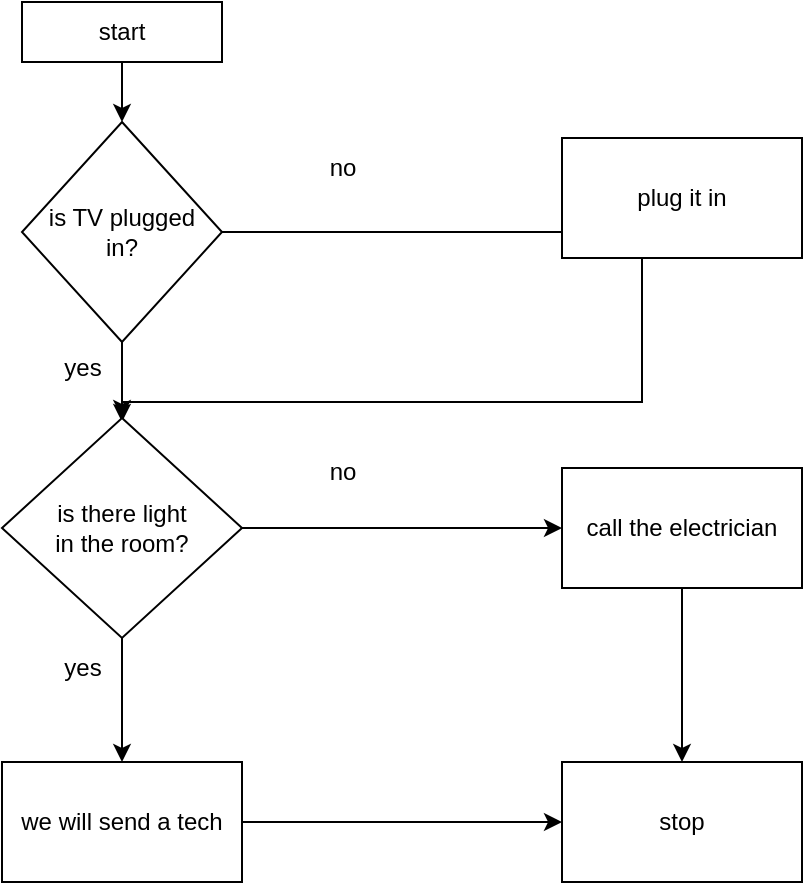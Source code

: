 <mxfile version="22.1.3" type="github" pages="11">
  <diagram id="OjJHcwHKSqH4Mogp7UZg" name="Page-2">
    <mxGraphModel dx="933" dy="488" grid="1" gridSize="10" guides="1" tooltips="1" connect="1" arrows="1" fold="1" page="1" pageScale="1" pageWidth="850" pageHeight="1100" math="0" shadow="0">
      <root>
        <mxCell id="0" />
        <mxCell id="1" parent="0" />
        <mxCell id="DbgVsPn-YvXuj3Q78OHX-1" value="start" style="rounded=0;whiteSpace=wrap;html=1;" vertex="1" parent="1">
          <mxGeometry x="240" y="40" width="100" height="30" as="geometry" />
        </mxCell>
        <mxCell id="DbgVsPn-YvXuj3Q78OHX-2" value="" style="endArrow=classic;html=1;rounded=0;" edge="1" parent="1" target="DbgVsPn-YvXuj3Q78OHX-3">
          <mxGeometry width="50" height="50" relative="1" as="geometry">
            <mxPoint x="290" y="70" as="sourcePoint" />
            <mxPoint x="290" y="110" as="targetPoint" />
          </mxGeometry>
        </mxCell>
        <mxCell id="DbgVsPn-YvXuj3Q78OHX-5" value="" style="edgeStyle=orthogonalEdgeStyle;rounded=0;orthogonalLoop=1;jettySize=auto;html=1;entryX=0;entryY=0.75;entryDx=0;entryDy=0;" edge="1" parent="1" source="DbgVsPn-YvXuj3Q78OHX-3" target="DbgVsPn-YvXuj3Q78OHX-11">
          <mxGeometry relative="1" as="geometry">
            <mxPoint x="490" y="190" as="targetPoint" />
            <Array as="points">
              <mxPoint x="520" y="155" />
            </Array>
          </mxGeometry>
        </mxCell>
        <mxCell id="DbgVsPn-YvXuj3Q78OHX-7" value="" style="edgeStyle=orthogonalEdgeStyle;rounded=0;orthogonalLoop=1;jettySize=auto;html=1;" edge="1" parent="1" source="DbgVsPn-YvXuj3Q78OHX-3">
          <mxGeometry relative="1" as="geometry">
            <mxPoint x="290" y="250" as="targetPoint" />
          </mxGeometry>
        </mxCell>
        <mxCell id="DbgVsPn-YvXuj3Q78OHX-3" value="is TV plugged&lt;br&gt;in?" style="rhombus;whiteSpace=wrap;html=1;" vertex="1" parent="1">
          <mxGeometry x="240" y="100" width="100" height="110" as="geometry" />
        </mxCell>
        <mxCell id="DbgVsPn-YvXuj3Q78OHX-16" value="" style="edgeStyle=orthogonalEdgeStyle;rounded=0;orthogonalLoop=1;jettySize=auto;html=1;" edge="1" parent="1" source="DbgVsPn-YvXuj3Q78OHX-10" target="DbgVsPn-YvXuj3Q78OHX-15">
          <mxGeometry relative="1" as="geometry" />
        </mxCell>
        <mxCell id="DbgVsPn-YvXuj3Q78OHX-18" value="" style="edgeStyle=orthogonalEdgeStyle;rounded=0;orthogonalLoop=1;jettySize=auto;html=1;" edge="1" parent="1" source="DbgVsPn-YvXuj3Q78OHX-10" target="DbgVsPn-YvXuj3Q78OHX-17">
          <mxGeometry relative="1" as="geometry" />
        </mxCell>
        <mxCell id="DbgVsPn-YvXuj3Q78OHX-10" value="is there light&lt;br&gt;in the room?" style="rhombus;whiteSpace=wrap;html=1;" vertex="1" parent="1">
          <mxGeometry x="230" y="248" width="120" height="110" as="geometry" />
        </mxCell>
        <mxCell id="DbgVsPn-YvXuj3Q78OHX-13" value="" style="edgeStyle=orthogonalEdgeStyle;rounded=0;orthogonalLoop=1;jettySize=auto;html=1;entryX=0.5;entryY=0;entryDx=0;entryDy=0;" edge="1" parent="1" source="DbgVsPn-YvXuj3Q78OHX-11" target="DbgVsPn-YvXuj3Q78OHX-10">
          <mxGeometry relative="1" as="geometry">
            <mxPoint x="550" y="311.203" as="targetPoint" />
            <Array as="points">
              <mxPoint x="550" y="240" />
              <mxPoint x="290" y="240" />
            </Array>
          </mxGeometry>
        </mxCell>
        <mxCell id="DbgVsPn-YvXuj3Q78OHX-11" value="plug it in" style="rounded=0;whiteSpace=wrap;html=1;" vertex="1" parent="1">
          <mxGeometry x="510" y="108" width="120" height="60" as="geometry" />
        </mxCell>
        <mxCell id="DbgVsPn-YvXuj3Q78OHX-21" value="" style="edgeStyle=orthogonalEdgeStyle;rounded=0;orthogonalLoop=1;jettySize=auto;html=1;" edge="1" parent="1" source="DbgVsPn-YvXuj3Q78OHX-15" target="DbgVsPn-YvXuj3Q78OHX-19">
          <mxGeometry relative="1" as="geometry" />
        </mxCell>
        <mxCell id="DbgVsPn-YvXuj3Q78OHX-15" value="call the electrician" style="whiteSpace=wrap;html=1;" vertex="1" parent="1">
          <mxGeometry x="510" y="273" width="120" height="60" as="geometry" />
        </mxCell>
        <mxCell id="DbgVsPn-YvXuj3Q78OHX-20" value="" style="edgeStyle=orthogonalEdgeStyle;rounded=0;orthogonalLoop=1;jettySize=auto;html=1;" edge="1" parent="1" source="DbgVsPn-YvXuj3Q78OHX-17" target="DbgVsPn-YvXuj3Q78OHX-19">
          <mxGeometry relative="1" as="geometry" />
        </mxCell>
        <mxCell id="DbgVsPn-YvXuj3Q78OHX-17" value="we will send a tech" style="whiteSpace=wrap;html=1;" vertex="1" parent="1">
          <mxGeometry x="230" y="420" width="120" height="60" as="geometry" />
        </mxCell>
        <mxCell id="DbgVsPn-YvXuj3Q78OHX-19" value="stop" style="whiteSpace=wrap;html=1;" vertex="1" parent="1">
          <mxGeometry x="510" y="420" width="120" height="60" as="geometry" />
        </mxCell>
        <mxCell id="DbgVsPn-YvXuj3Q78OHX-22" value="no" style="text;html=1;align=center;verticalAlign=middle;resizable=0;points=[];autosize=1;strokeColor=none;fillColor=none;" vertex="1" parent="1">
          <mxGeometry x="380" y="108" width="40" height="30" as="geometry" />
        </mxCell>
        <mxCell id="DbgVsPn-YvXuj3Q78OHX-23" value="yes" style="text;html=1;align=center;verticalAlign=middle;resizable=0;points=[];autosize=1;strokeColor=none;fillColor=none;" vertex="1" parent="1">
          <mxGeometry x="250" y="208" width="40" height="30" as="geometry" />
        </mxCell>
        <mxCell id="DbgVsPn-YvXuj3Q78OHX-24" value="no" style="text;html=1;align=center;verticalAlign=middle;resizable=0;points=[];autosize=1;strokeColor=none;fillColor=none;" vertex="1" parent="1">
          <mxGeometry x="380" y="260" width="40" height="30" as="geometry" />
        </mxCell>
        <mxCell id="DbgVsPn-YvXuj3Q78OHX-25" value="yes" style="text;html=1;align=center;verticalAlign=middle;resizable=0;points=[];autosize=1;strokeColor=none;fillColor=none;" vertex="1" parent="1">
          <mxGeometry x="250" y="358" width="40" height="30" as="geometry" />
        </mxCell>
      </root>
    </mxGraphModel>
  </diagram>
  <diagram id="tBtHfKKK2jdLIyHc-mc_" name="Page-3">
    <mxGraphModel dx="936" dy="488" grid="1" gridSize="10" guides="1" tooltips="1" connect="1" arrows="1" fold="1" page="1" pageScale="1" pageWidth="850" pageHeight="1100" math="0" shadow="0">
      <root>
        <mxCell id="0" />
        <mxCell id="1" parent="0" />
        <mxCell id="FGS8NSRE85iG7fRENSko-19" value="" style="edgeStyle=orthogonalEdgeStyle;rounded=0;orthogonalLoop=1;jettySize=auto;html=1;" edge="1" parent="1" source="ipzOTI7PbA2ZbkSskjav-1" target="FGS8NSRE85iG7fRENSko-5">
          <mxGeometry relative="1" as="geometry" />
        </mxCell>
        <mxCell id="ipzOTI7PbA2ZbkSskjav-1" value="start" style="rounded=0;whiteSpace=wrap;html=1;" vertex="1" parent="1">
          <mxGeometry x="140" y="10" width="120" height="60" as="geometry" />
        </mxCell>
        <mxCell id="FGS8NSRE85iG7fRENSko-7" value="" style="edgeStyle=orthogonalEdgeStyle;rounded=0;orthogonalLoop=1;jettySize=auto;html=1;" edge="1" parent="1" source="FGS8NSRE85iG7fRENSko-5" target="FGS8NSRE85iG7fRENSko-6">
          <mxGeometry relative="1" as="geometry" />
        </mxCell>
        <mxCell id="FGS8NSRE85iG7fRENSko-5" value="enter two numbers:&lt;br&gt;num, num2" style="shape=card;whiteSpace=wrap;html=1;" vertex="1" parent="1">
          <mxGeometry x="160" y="100" width="80" height="100" as="geometry" />
        </mxCell>
        <mxCell id="FGS8NSRE85iG7fRENSko-28" value="" style="edgeStyle=orthogonalEdgeStyle;rounded=0;orthogonalLoop=1;jettySize=auto;html=1;" edge="1" parent="1" source="FGS8NSRE85iG7fRENSko-6" target="FGS8NSRE85iG7fRENSko-10">
          <mxGeometry relative="1" as="geometry" />
        </mxCell>
        <mxCell id="FGS8NSRE85iG7fRENSko-6" value="answer = num*num2" style="whiteSpace=wrap;html=1;" vertex="1" parent="1">
          <mxGeometry x="140" y="230" width="120" height="60" as="geometry" />
        </mxCell>
        <mxCell id="FGS8NSRE85iG7fRENSko-16" value="" style="edgeStyle=orthogonalEdgeStyle;rounded=0;orthogonalLoop=1;jettySize=auto;html=1;" edge="1" parent="1" source="FGS8NSRE85iG7fRENSko-10">
          <mxGeometry relative="1" as="geometry">
            <mxPoint x="200" y="500" as="targetPoint" />
          </mxGeometry>
        </mxCell>
        <mxCell id="FGS8NSRE85iG7fRENSko-32" value="" style="edgeStyle=orthogonalEdgeStyle;rounded=0;orthogonalLoop=1;jettySize=auto;html=1;" edge="1" parent="1" source="FGS8NSRE85iG7fRENSko-10">
          <mxGeometry relative="1" as="geometry">
            <mxPoint x="310" y="390" as="targetPoint" />
          </mxGeometry>
        </mxCell>
        <mxCell id="FGS8NSRE85iG7fRENSko-10" value="is answert&amp;gt;100" style="rhombus;whiteSpace=wrap;html=1;" vertex="1" parent="1">
          <mxGeometry x="155" y="340" width="90" height="100" as="geometry" />
        </mxCell>
        <mxCell id="FGS8NSRE85iG7fRENSko-24" value="" style="edgeStyle=orthogonalEdgeStyle;rounded=0;orthogonalLoop=1;jettySize=auto;html=1;entryX=1;entryY=0.5;entryDx=0;entryDy=0;" edge="1" parent="1" target="FGS8NSRE85iG7fRENSko-20">
          <mxGeometry relative="1" as="geometry">
            <mxPoint x="360" y="410" as="sourcePoint" />
            <mxPoint x="380" y="700" as="targetPoint" />
            <Array as="points">
              <mxPoint x="380" y="410" />
              <mxPoint x="380" y="710" />
            </Array>
          </mxGeometry>
        </mxCell>
        <mxCell id="FGS8NSRE85iG7fRENSko-14" value="no" style="text;html=1;align=center;verticalAlign=middle;resizable=0;points=[];autosize=1;strokeColor=none;fillColor=none;" vertex="1" parent="1">
          <mxGeometry x="260" y="350" width="40" height="30" as="geometry" />
        </mxCell>
        <mxCell id="FGS8NSRE85iG7fRENSko-17" value="yes" style="text;html=1;align=center;verticalAlign=middle;resizable=0;points=[];autosize=1;strokeColor=none;fillColor=none;" vertex="1" parent="1">
          <mxGeometry x="160" y="440" width="40" height="30" as="geometry" />
        </mxCell>
        <mxCell id="FGS8NSRE85iG7fRENSko-22" value="" style="edgeStyle=orthogonalEdgeStyle;rounded=0;orthogonalLoop=1;jettySize=auto;html=1;" edge="1" parent="1" target="FGS8NSRE85iG7fRENSko-20">
          <mxGeometry relative="1" as="geometry">
            <mxPoint x="200" y="540" as="sourcePoint" />
          </mxGeometry>
        </mxCell>
        <mxCell id="FGS8NSRE85iG7fRENSko-20" value="stop" style="rounded=0;whiteSpace=wrap;html=1;" vertex="1" parent="1">
          <mxGeometry x="140" y="680" width="120" height="60" as="geometry" />
        </mxCell>
        <mxCell id="FGS8NSRE85iG7fRENSko-25" value="buzzzzz" style="shape=document;whiteSpace=wrap;html=1;boundedLbl=1;" vertex="1" parent="1">
          <mxGeometry x="310" y="350" width="120" height="80" as="geometry" />
        </mxCell>
        <mxCell id="FGS8NSRE85iG7fRENSko-26" value="yaaayyyyy" style="shape=document;whiteSpace=wrap;html=1;boundedLbl=1;" vertex="1" parent="1">
          <mxGeometry x="140" y="500" width="120" height="80" as="geometry" />
        </mxCell>
      </root>
    </mxGraphModel>
  </diagram>
  <diagram id="pVI3wolOjuy5eVEhUdfD" name="Page-4">
    <mxGraphModel dx="702" dy="366" grid="1" gridSize="10" guides="1" tooltips="1" connect="1" arrows="1" fold="1" page="1" pageScale="1" pageWidth="850" pageHeight="1100" math="0" shadow="0">
      <root>
        <mxCell id="0" />
        <mxCell id="1" parent="0" />
        <mxCell id="xU9V6NnWvEAKvteQycgc-1" value="" style="edgeStyle=orthogonalEdgeStyle;rounded=0;orthogonalLoop=1;jettySize=auto;html=1;" edge="1" source="xU9V6NnWvEAKvteQycgc-2" target="xU9V6NnWvEAKvteQycgc-4" parent="1">
          <mxGeometry relative="1" as="geometry" />
        </mxCell>
        <mxCell id="xU9V6NnWvEAKvteQycgc-2" value="start" style="rounded=0;whiteSpace=wrap;html=1;" vertex="1" parent="1">
          <mxGeometry x="230" y="40" width="120" height="60" as="geometry" />
        </mxCell>
        <mxCell id="xU9V6NnWvEAKvteQycgc-3" value="" style="edgeStyle=orthogonalEdgeStyle;rounded=0;orthogonalLoop=1;jettySize=auto;html=1;" edge="1" source="xU9V6NnWvEAKvteQycgc-4" target="xU9V6NnWvEAKvteQycgc-6" parent="1">
          <mxGeometry relative="1" as="geometry" />
        </mxCell>
        <mxCell id="xU9V6NnWvEAKvteQycgc-4" value="&lt;br&gt;num, num2" style="shape=card;whiteSpace=wrap;html=1;" vertex="1" parent="1">
          <mxGeometry x="250" y="130" width="80" height="70" as="geometry" />
        </mxCell>
        <mxCell id="xU9V6NnWvEAKvteQycgc-5" value="" style="edgeStyle=orthogonalEdgeStyle;rounded=0;orthogonalLoop=1;jettySize=auto;html=1;" edge="1" source="xU9V6NnWvEAKvteQycgc-6" target="xU9V6NnWvEAKvteQycgc-9" parent="1">
          <mxGeometry relative="1" as="geometry" />
        </mxCell>
        <mxCell id="xU9V6NnWvEAKvteQycgc-6" value="num++&lt;br&gt;num--&lt;br&gt;answer= num*num2" style="whiteSpace=wrap;html=1;" vertex="1" parent="1">
          <mxGeometry x="230" y="260" width="120" height="60" as="geometry" />
        </mxCell>
        <mxCell id="xU9V6NnWvEAKvteQycgc-7" value="" style="edgeStyle=orthogonalEdgeStyle;rounded=0;orthogonalLoop=1;jettySize=auto;html=1;" edge="1" source="xU9V6NnWvEAKvteQycgc-9" parent="1">
          <mxGeometry relative="1" as="geometry">
            <mxPoint x="290" y="565" as="targetPoint" />
          </mxGeometry>
        </mxCell>
        <mxCell id="xU9V6NnWvEAKvteQycgc-8" value="" style="edgeStyle=orthogonalEdgeStyle;rounded=0;orthogonalLoop=1;jettySize=auto;html=1;" edge="1" source="xU9V6NnWvEAKvteQycgc-9" parent="1">
          <mxGeometry relative="1" as="geometry">
            <mxPoint x="420" y="430" as="targetPoint" />
          </mxGeometry>
        </mxCell>
        <mxCell id="xU9V6NnWvEAKvteQycgc-9" value="&lt;br&gt;&amp;nbsp;answer%2==0" style="rhombus;whiteSpace=wrap;html=1;" vertex="1" parent="1">
          <mxGeometry x="245" y="380" width="90" height="100" as="geometry" />
        </mxCell>
        <mxCell id="xU9V6NnWvEAKvteQycgc-10" value="" style="edgeStyle=orthogonalEdgeStyle;rounded=0;orthogonalLoop=1;jettySize=auto;html=1;entryX=1;entryY=0.5;entryDx=0;entryDy=0;" edge="1" target="xU9V6NnWvEAKvteQycgc-14" parent="1" source="xU9V6NnWvEAKvteQycgc-15">
          <mxGeometry relative="1" as="geometry">
            <mxPoint x="450" y="335" as="sourcePoint" />
            <mxPoint x="470" y="625" as="targetPoint" />
            <Array as="points">
              <mxPoint x="470" y="775" />
            </Array>
          </mxGeometry>
        </mxCell>
        <mxCell id="xU9V6NnWvEAKvteQycgc-11" value="no" style="text;html=1;align=center;verticalAlign=middle;resizable=0;points=[];autosize=1;strokeColor=none;fillColor=none;" vertex="1" parent="1">
          <mxGeometry x="350" y="390" width="40" height="30" as="geometry" />
        </mxCell>
        <mxCell id="xU9V6NnWvEAKvteQycgc-12" value="yes" style="text;html=1;align=center;verticalAlign=middle;resizable=0;points=[];autosize=1;strokeColor=none;fillColor=none;" vertex="1" parent="1">
          <mxGeometry x="250" y="505" width="40" height="30" as="geometry" />
        </mxCell>
        <mxCell id="xU9V6NnWvEAKvteQycgc-13" value="" style="edgeStyle=orthogonalEdgeStyle;rounded=0;orthogonalLoop=1;jettySize=auto;html=1;" edge="1" target="xU9V6NnWvEAKvteQycgc-14" parent="1">
          <mxGeometry relative="1" as="geometry">
            <mxPoint x="290" y="605" as="sourcePoint" />
          </mxGeometry>
        </mxCell>
        <mxCell id="xU9V6NnWvEAKvteQycgc-14" value="stop" style="rounded=0;whiteSpace=wrap;html=1;" vertex="1" parent="1">
          <mxGeometry x="230" y="745" width="120" height="60" as="geometry" />
        </mxCell>
        <mxCell id="xU9V6NnWvEAKvteQycgc-15" value="lo zugy" style="shape=document;whiteSpace=wrap;html=1;boundedLbl=1;" vertex="1" parent="1">
          <mxGeometry x="425" y="390" width="120" height="80" as="geometry" />
        </mxCell>
        <mxCell id="xU9V6NnWvEAKvteQycgc-16" value="zugy" style="shape=document;whiteSpace=wrap;html=1;boundedLbl=1;" vertex="1" parent="1">
          <mxGeometry x="230" y="565" width="120" height="80" as="geometry" />
        </mxCell>
        <mxCell id="xU9V6NnWvEAKvteQycgc-25" value="answer=(num++)*(num2--)" style="rounded=0;whiteSpace=wrap;html=1;" vertex="1" parent="1">
          <mxGeometry x="520" y="200" width="230" height="50" as="geometry" />
        </mxCell>
        <mxCell id="xU9V6NnWvEAKvteQycgc-26" value="אפשר גם הכל בשורה אחת" style="text;html=1;align=center;verticalAlign=middle;resizable=0;points=[];autosize=1;strokeColor=none;fillColor=none;" vertex="1" parent="1">
          <mxGeometry x="635" y="168" width="150" height="30" as="geometry" />
        </mxCell>
      </root>
    </mxGraphModel>
  </diagram>
  <diagram id="aL44NjV-utf_3KRe7CjP" name="home-work1">
    <mxGraphModel dx="1343" dy="523" grid="1" gridSize="10" guides="1" tooltips="1" connect="1" arrows="1" fold="1" page="1" pageScale="1" pageWidth="850" pageHeight="1100" math="0" shadow="0">
      <root>
        <mxCell id="0" />
        <mxCell id="1" parent="0" />
        <mxCell id="Bbz6tuooZws5VUASH32d-1" value="&lt;div&gt;&lt;b&gt;&lt;font style=&quot;font-size: 17px;&quot;&gt;1&lt;/font&gt;&lt;/b&gt; * קלוט שלושה ערכים. הצג את סכומם ואת הממוצע שלהם.&lt;/div&gt;&lt;div&gt;&lt;br&gt;&lt;/div&gt;" style="text;html=1;align=center;verticalAlign=middle;resizable=0;points=[];autosize=1;strokeColor=none;fillColor=none;" vertex="1" parent="1">
          <mxGeometry x="360" y="25" width="300" height="50" as="geometry" />
        </mxCell>
        <mxCell id="Veoh9u4FNLFg2wb-N3-A-1" value="" style="edgeStyle=orthogonalEdgeStyle;rounded=0;orthogonalLoop=1;jettySize=auto;html=1;" edge="1" source="Veoh9u4FNLFg2wb-N3-A-16" target="Veoh9u4FNLFg2wb-N3-A-3" parent="1">
          <mxGeometry relative="1" as="geometry" />
        </mxCell>
        <mxCell id="Veoh9u4FNLFg2wb-N3-A-2" value="" style="edgeStyle=orthogonalEdgeStyle;rounded=0;orthogonalLoop=1;jettySize=auto;html=1;" edge="1" source="Veoh9u4FNLFg2wb-N3-A-3" target="Veoh9u4FNLFg2wb-N3-A-5" parent="1">
          <mxGeometry relative="1" as="geometry" />
        </mxCell>
        <mxCell id="Veoh9u4FNLFg2wb-N3-A-3" value="num1, num2,&lt;br&gt;num3" style="shape=card;whiteSpace=wrap;html=1;" vertex="1" parent="1">
          <mxGeometry x="220" y="110" width="80" height="80" as="geometry" />
        </mxCell>
        <mxCell id="Veoh9u4FNLFg2wb-N3-A-4" value="" style="edgeStyle=orthogonalEdgeStyle;rounded=0;orthogonalLoop=1;jettySize=auto;html=1;" edge="1" source="Veoh9u4FNLFg2wb-N3-A-5" parent="1">
          <mxGeometry relative="1" as="geometry">
            <mxPoint x="260" y="320" as="targetPoint" />
          </mxGeometry>
        </mxCell>
        <mxCell id="Veoh9u4FNLFg2wb-N3-A-5" value="&lt;b&gt;sum&lt;/b&gt;= num1+num2+num3&lt;br&gt;&lt;b&gt;avg&lt;/b&gt;=sum/3" style="whiteSpace=wrap;html=1;" vertex="1" parent="1">
          <mxGeometry x="170" y="220" width="180" height="60" as="geometry" />
        </mxCell>
        <mxCell id="Veoh9u4FNLFg2wb-N3-A-13" value="stop" style="rounded=0;whiteSpace=wrap;html=1;" vertex="1" parent="1">
          <mxGeometry x="200" y="460" width="120" height="60" as="geometry" />
        </mxCell>
        <mxCell id="Veoh9u4FNLFg2wb-N3-A-18" value="" style="edgeStyle=orthogonalEdgeStyle;rounded=0;orthogonalLoop=1;jettySize=auto;html=1;" edge="1" parent="1" source="Veoh9u4FNLFg2wb-N3-A-14" target="Veoh9u4FNLFg2wb-N3-A-13">
          <mxGeometry relative="1" as="geometry">
            <Array as="points">
              <mxPoint x="260" y="390" />
              <mxPoint x="260" y="390" />
            </Array>
          </mxGeometry>
        </mxCell>
        <mxCell id="Veoh9u4FNLFg2wb-N3-A-14" value="sum&lt;br&gt;avg" style="shape=document;whiteSpace=wrap;html=1;boundedLbl=1;" vertex="1" parent="1">
          <mxGeometry x="200" y="330" width="120" height="80" as="geometry" />
        </mxCell>
        <mxCell id="Veoh9u4FNLFg2wb-N3-A-16" value="start" style="rounded=0;whiteSpace=wrap;html=1;" vertex="1" parent="1">
          <mxGeometry x="200" y="43" width="120" height="27" as="geometry" />
        </mxCell>
        <mxCell id="Veoh9u4FNLFg2wb-N3-A-17" style="edgeStyle=orthogonalEdgeStyle;rounded=0;orthogonalLoop=1;jettySize=auto;html=1;exitX=0.5;exitY=1;exitDx=0;exitDy=0;" edge="1" parent="1" source="Veoh9u4FNLFg2wb-N3-A-16" target="Veoh9u4FNLFg2wb-N3-A-16">
          <mxGeometry relative="1" as="geometry" />
        </mxCell>
        <mxCell id="Veoh9u4FNLFg2wb-N3-A-19" value="צריך כל פעולה בנפרד?" style="text;html=1;align=center;verticalAlign=middle;resizable=0;points=[];autosize=1;strokeColor=none;fillColor=none;" vertex="1" parent="1">
          <mxGeometry x="400" y="250" width="130" height="30" as="geometry" />
        </mxCell>
        <mxCell id="Veoh9u4FNLFg2wb-N3-A-20" value="&lt;font style=&quot;font-size: 17px;&quot;&gt;&lt;b&gt;2&lt;/b&gt;&lt;/font&gt; קלוט אורך ורוחב של חדר מלבני. הצג את שטח החדר ואת היקפו." style="text;html=1;align=center;verticalAlign=middle;resizable=0;points=[];autosize=1;strokeColor=none;fillColor=none;" vertex="1" parent="1">
          <mxGeometry x="370" y="535" width="330" height="30" as="geometry" />
        </mxCell>
        <mxCell id="Veoh9u4FNLFg2wb-N3-A-21" value="" style="edgeStyle=orthogonalEdgeStyle;rounded=0;orthogonalLoop=1;jettySize=auto;html=1;" edge="1" source="Veoh9u4FNLFg2wb-N3-A-29" target="Veoh9u4FNLFg2wb-N3-A-23" parent="1">
          <mxGeometry relative="1" as="geometry" />
        </mxCell>
        <mxCell id="Veoh9u4FNLFg2wb-N3-A-22" value="" style="edgeStyle=orthogonalEdgeStyle;rounded=0;orthogonalLoop=1;jettySize=auto;html=1;" edge="1" source="Veoh9u4FNLFg2wb-N3-A-23" target="Veoh9u4FNLFg2wb-N3-A-25" parent="1">
          <mxGeometry relative="1" as="geometry" />
        </mxCell>
        <mxCell id="Veoh9u4FNLFg2wb-N3-A-23" value="num1, num2" style="shape=card;whiteSpace=wrap;html=1;" vertex="1" parent="1">
          <mxGeometry x="210" y="647" width="80" height="80" as="geometry" />
        </mxCell>
        <mxCell id="Veoh9u4FNLFg2wb-N3-A-24" value="" style="edgeStyle=orthogonalEdgeStyle;rounded=0;orthogonalLoop=1;jettySize=auto;html=1;" edge="1" source="Veoh9u4FNLFg2wb-N3-A-25" parent="1">
          <mxGeometry relative="1" as="geometry">
            <mxPoint x="250" y="857" as="targetPoint" />
          </mxGeometry>
        </mxCell>
        <mxCell id="Veoh9u4FNLFg2wb-N3-A-25" value="surf=num1*num2&lt;br&gt;P=2*(num1+num2)" style="whiteSpace=wrap;html=1;" vertex="1" parent="1">
          <mxGeometry x="190" y="757" width="120" height="60" as="geometry" />
        </mxCell>
        <mxCell id="Veoh9u4FNLFg2wb-N3-A-26" value="stop" style="rounded=0;whiteSpace=wrap;html=1;" vertex="1" parent="1">
          <mxGeometry x="190" y="997" width="120" height="60" as="geometry" />
        </mxCell>
        <mxCell id="Veoh9u4FNLFg2wb-N3-A-27" value="" style="edgeStyle=orthogonalEdgeStyle;rounded=0;orthogonalLoop=1;jettySize=auto;html=1;" edge="1" source="Veoh9u4FNLFg2wb-N3-A-28" target="Veoh9u4FNLFg2wb-N3-A-26" parent="1">
          <mxGeometry relative="1" as="geometry">
            <Array as="points">
              <mxPoint x="250" y="927" />
              <mxPoint x="250" y="927" />
            </Array>
          </mxGeometry>
        </mxCell>
        <mxCell id="Veoh9u4FNLFg2wb-N3-A-28" value="surf,&lt;br&gt;P" style="shape=document;whiteSpace=wrap;html=1;boundedLbl=1;" vertex="1" parent="1">
          <mxGeometry x="190" y="867" width="120" height="80" as="geometry" />
        </mxCell>
        <mxCell id="Veoh9u4FNLFg2wb-N3-A-29" value="start" style="rounded=0;whiteSpace=wrap;html=1;" vertex="1" parent="1">
          <mxGeometry x="190" y="580" width="120" height="27" as="geometry" />
        </mxCell>
        <mxCell id="Veoh9u4FNLFg2wb-N3-A-30" style="edgeStyle=orthogonalEdgeStyle;rounded=0;orthogonalLoop=1;jettySize=auto;html=1;exitX=0.5;exitY=1;exitDx=0;exitDy=0;" edge="1" source="Veoh9u4FNLFg2wb-N3-A-29" target="Veoh9u4FNLFg2wb-N3-A-29" parent="1">
          <mxGeometry relative="1" as="geometry" />
        </mxCell>
        <mxCell id="Veoh9u4FNLFg2wb-N3-A-42" value="מקרא:&lt;br&gt;ערכי הקלט-num1, num2,&lt;br&gt;&lt;span style=&quot;background-color: initial;&quot;&gt;num3&lt;/span&gt;&amp;nbsp;&lt;br&gt;sum=הסכום&lt;br&gt;avg=הממוצע" style="text;html=1;align=center;verticalAlign=middle;resizable=0;points=[];autosize=1;strokeColor=none;fillColor=none;" vertex="1" parent="1">
          <mxGeometry x="485" y="118" width="150" height="90" as="geometry" />
        </mxCell>
        <mxCell id="Veoh9u4FNLFg2wb-N3-A-43" value="מקרא:&lt;br&gt;ערכי הקלט-&lt;br&gt;num1=אורך&lt;br&gt;num2=רוחב&lt;br&gt;surf=שטח&lt;br&gt;p=היקף" style="text;html=1;align=center;verticalAlign=middle;resizable=0;points=[];autosize=1;strokeColor=none;fillColor=none;" vertex="1" parent="1">
          <mxGeometry x="495" y="575" width="80" height="100" as="geometry" />
        </mxCell>
        <mxCell id="yTQdAKc97SCOKI7yBucq-1" value="עדיף לשים משתנים lenght and width" style="text;html=1;align=center;verticalAlign=middle;resizable=0;points=[];autosize=1;strokeColor=none;fillColor=none;" vertex="1" parent="1">
          <mxGeometry x="460" y="698" width="200" height="30" as="geometry" />
        </mxCell>
      </root>
    </mxGraphModel>
  </diagram>
  <diagram id="W4UG4dmH1zyQmwLZkNmJ" name="home-work2">
    <mxGraphModel dx="1343" dy="523" grid="1" gridSize="10" guides="1" tooltips="1" connect="1" arrows="1" fold="1" page="1" pageScale="1" pageWidth="850" pageHeight="1100" math="0" shadow="0">
      <root>
        <mxCell id="0" />
        <mxCell id="1" parent="0" />
        <mxCell id="oAp_9evPNS4kzWw3JbiO-1" value=".&lt;b&gt;&lt;font style=&quot;font-size: 17px;&quot;&gt;3&lt;/font&gt;&lt;/b&gt; * קלוט קוטר ועומק של סיר והצג את הקיבולת שלו" style="text;html=1;align=center;verticalAlign=middle;resizable=0;points=[];autosize=1;strokeColor=none;fillColor=none;" vertex="1" parent="1">
          <mxGeometry x="465" y="38" width="270" height="30" as="geometry" />
        </mxCell>
        <mxCell id="8lSioFkqx4qUk_Xw05Y3-1" value="" style="edgeStyle=orthogonalEdgeStyle;rounded=0;orthogonalLoop=1;jettySize=auto;html=1;" edge="1" source="8lSioFkqx4qUk_Xw05Y3-9" target="8lSioFkqx4qUk_Xw05Y3-3" parent="1">
          <mxGeometry relative="1" as="geometry" />
        </mxCell>
        <mxCell id="8lSioFkqx4qUk_Xw05Y3-2" value="" style="edgeStyle=orthogonalEdgeStyle;rounded=0;orthogonalLoop=1;jettySize=auto;html=1;" edge="1" source="8lSioFkqx4qUk_Xw05Y3-3" target="8lSioFkqx4qUk_Xw05Y3-5" parent="1">
          <mxGeometry relative="1" as="geometry" />
        </mxCell>
        <mxCell id="8lSioFkqx4qUk_Xw05Y3-3" value="num1, num2" style="shape=card;whiteSpace=wrap;html=1;" vertex="1" parent="1">
          <mxGeometry x="220" y="105" width="80" height="80" as="geometry" />
        </mxCell>
        <mxCell id="8lSioFkqx4qUk_Xw05Y3-4" value="" style="edgeStyle=orthogonalEdgeStyle;rounded=0;orthogonalLoop=1;jettySize=auto;html=1;" edge="1" source="8lSioFkqx4qUk_Xw05Y3-5" parent="1">
          <mxGeometry relative="1" as="geometry">
            <mxPoint x="260" y="315" as="targetPoint" />
          </mxGeometry>
        </mxCell>
        <mxCell id="8lSioFkqx4qUk_Xw05Y3-5" value="R=num1/2&lt;br&gt;V=3.14*R*R*num2" style="whiteSpace=wrap;html=1;" vertex="1" parent="1">
          <mxGeometry x="200" y="215" width="120" height="60" as="geometry" />
        </mxCell>
        <mxCell id="8lSioFkqx4qUk_Xw05Y3-6" value="stop" style="rounded=0;whiteSpace=wrap;html=1;" vertex="1" parent="1">
          <mxGeometry x="200" y="455" width="120" height="60" as="geometry" />
        </mxCell>
        <mxCell id="8lSioFkqx4qUk_Xw05Y3-7" value="" style="edgeStyle=orthogonalEdgeStyle;rounded=0;orthogonalLoop=1;jettySize=auto;html=1;" edge="1" source="8lSioFkqx4qUk_Xw05Y3-8" target="8lSioFkqx4qUk_Xw05Y3-6" parent="1">
          <mxGeometry relative="1" as="geometry">
            <Array as="points">
              <mxPoint x="260" y="385" />
              <mxPoint x="260" y="385" />
            </Array>
          </mxGeometry>
        </mxCell>
        <mxCell id="8lSioFkqx4qUk_Xw05Y3-8" value="V" style="shape=document;whiteSpace=wrap;html=1;boundedLbl=1;" vertex="1" parent="1">
          <mxGeometry x="200" y="325" width="120" height="80" as="geometry" />
        </mxCell>
        <mxCell id="8lSioFkqx4qUk_Xw05Y3-9" value="start" style="rounded=0;whiteSpace=wrap;html=1;" vertex="1" parent="1">
          <mxGeometry x="200" y="38" width="120" height="27" as="geometry" />
        </mxCell>
        <mxCell id="8lSioFkqx4qUk_Xw05Y3-10" style="edgeStyle=orthogonalEdgeStyle;rounded=0;orthogonalLoop=1;jettySize=auto;html=1;exitX=0.5;exitY=1;exitDx=0;exitDy=0;" edge="1" source="8lSioFkqx4qUk_Xw05Y3-9" target="8lSioFkqx4qUk_Xw05Y3-9" parent="1">
          <mxGeometry relative="1" as="geometry" />
        </mxCell>
        <mxCell id="EXmXDUDO-l0KqDfxkCR0-1" value="מקרא:&lt;br&gt;ערכי הקלט-&lt;br&gt;num1=קוטר&lt;br&gt;num2=עומק&lt;br&gt;R=רדיוס&lt;br&gt;V=קיבולת הסיר" style="text;html=1;align=center;verticalAlign=middle;resizable=0;points=[];autosize=1;strokeColor=none;fillColor=none;" vertex="1" parent="1">
          <mxGeometry x="640" y="110" width="100" height="100" as="geometry" />
        </mxCell>
        <mxCell id="EXmXDUDO-l0KqDfxkCR0-5" value="&lt;div&gt;&lt;b&gt;&lt;font style=&quot;font-size: 17px;&quot;&gt;4&lt;/font&gt;&lt;/b&gt; קלוט אורך של סרט קולנוע בדקות והצג את אורך הסרט בשעות ודקות.&lt;/div&gt;&lt;div&gt;&amp;nbsp;.1 hour(s) and 28 minute(s) – פלט ,88 – קלט :לדוגמא&lt;/div&gt;&lt;div&gt;&lt;br&gt;&lt;/div&gt;" style="text;html=1;align=center;verticalAlign=middle;resizable=0;points=[];autosize=1;strokeColor=none;fillColor=none;" vertex="1" parent="1">
          <mxGeometry x="465" y="617" width="360" height="60" as="geometry" />
        </mxCell>
        <mxCell id="EXmXDUDO-l0KqDfxkCR0-6" value="" style="edgeStyle=orthogonalEdgeStyle;rounded=0;orthogonalLoop=1;jettySize=auto;html=1;" edge="1" source="EXmXDUDO-l0KqDfxkCR0-14" target="EXmXDUDO-l0KqDfxkCR0-8" parent="1">
          <mxGeometry relative="1" as="geometry" />
        </mxCell>
        <mxCell id="EXmXDUDO-l0KqDfxkCR0-7" value="" style="edgeStyle=orthogonalEdgeStyle;rounded=0;orthogonalLoop=1;jettySize=auto;html=1;" edge="1" source="EXmXDUDO-l0KqDfxkCR0-8" target="EXmXDUDO-l0KqDfxkCR0-10" parent="1">
          <mxGeometry relative="1" as="geometry" />
        </mxCell>
        <mxCell id="EXmXDUDO-l0KqDfxkCR0-8" value="num1" style="shape=card;whiteSpace=wrap;html=1;" vertex="1" parent="1">
          <mxGeometry x="210" y="640" width="80" height="40" as="geometry" />
        </mxCell>
        <mxCell id="EXmXDUDO-l0KqDfxkCR0-9" value="" style="edgeStyle=orthogonalEdgeStyle;rounded=0;orthogonalLoop=1;jettySize=auto;html=1;" edge="1" source="EXmXDUDO-l0KqDfxkCR0-10" parent="1">
          <mxGeometry relative="1" as="geometry">
            <mxPoint x="250" y="867" as="targetPoint" />
          </mxGeometry>
        </mxCell>
        <mxCell id="EXmXDUDO-l0KqDfxkCR0-10" value="&lt;br&gt;min=num1%60" style="whiteSpace=wrap;html=1;" vertex="1" parent="1">
          <mxGeometry x="190" y="700" width="120" height="40" as="geometry" />
        </mxCell>
        <mxCell id="EXmXDUDO-l0KqDfxkCR0-11" value="stop" style="rounded=0;whiteSpace=wrap;html=1;" vertex="1" parent="1">
          <mxGeometry x="190" y="1090" width="120" height="60" as="geometry" />
        </mxCell>
        <mxCell id="EXmXDUDO-l0KqDfxkCR0-12" value="" style="edgeStyle=orthogonalEdgeStyle;rounded=0;orthogonalLoop=1;jettySize=auto;html=1;" edge="1" source="EXmXDUDO-l0KqDfxkCR0-13" target="EXmXDUDO-l0KqDfxkCR0-11" parent="1">
          <mxGeometry relative="1" as="geometry">
            <Array as="points">
              <mxPoint x="250" y="937" />
              <mxPoint x="250" y="937" />
            </Array>
          </mxGeometry>
        </mxCell>
        <mxCell id="EXmXDUDO-l0KqDfxkCR0-13" value="hour,&lt;br&gt;min" style="shape=document;whiteSpace=wrap;html=1;boundedLbl=1;" vertex="1" parent="1">
          <mxGeometry x="190" y="988" width="120" height="80" as="geometry" />
        </mxCell>
        <mxCell id="EXmXDUDO-l0KqDfxkCR0-14" value="start" style="rounded=0;whiteSpace=wrap;html=1;" vertex="1" parent="1">
          <mxGeometry x="190" y="590" width="120" height="27" as="geometry" />
        </mxCell>
        <mxCell id="EXmXDUDO-l0KqDfxkCR0-15" style="edgeStyle=orthogonalEdgeStyle;rounded=0;orthogonalLoop=1;jettySize=auto;html=1;exitX=0.5;exitY=1;exitDx=0;exitDy=0;" edge="1" source="EXmXDUDO-l0KqDfxkCR0-14" target="EXmXDUDO-l0KqDfxkCR0-14" parent="1">
          <mxGeometry relative="1" as="geometry" />
        </mxCell>
        <mxCell id="DwhoBljaBHdsIVoSJpMw-1" value="&lt;div&gt;מקרא:&lt;/div&gt;&lt;div&gt;&lt;span style=&quot;background-color: initial;&quot;&gt;num1=אורך סרט בדקות&lt;/span&gt;&lt;/div&gt;&lt;div&gt;&lt;span style=&quot;background-color: initial;&quot;&gt;answer=אורך סרט בשעות ודקות&lt;/span&gt;&lt;br&gt;&lt;/div&gt;&lt;div&gt;&lt;br&gt;&lt;/div&gt;" style="text;html=1;align=center;verticalAlign=middle;resizable=0;points=[];autosize=1;strokeColor=none;fillColor=none;" vertex="1" parent="1">
          <mxGeometry x="580" y="680" width="180" height="70" as="geometry" />
        </mxCell>
        <mxCell id="b5A8UdcS1jMKugg0R4DL-1" value="126" style="text;html=1;align=center;verticalAlign=middle;resizable=0;points=[];autosize=1;strokeColor=none;fillColor=none;" vertex="1" parent="1">
          <mxGeometry x="440" y="730" width="40" height="30" as="geometry" />
        </mxCell>
        <mxCell id="b5A8UdcS1jMKugg0R4DL-3" value="" style="edgeStyle=orthogonalEdgeStyle;rounded=0;orthogonalLoop=1;jettySize=auto;html=1;" edge="1" parent="1" source="b5A8UdcS1jMKugg0R4DL-2" target="EXmXDUDO-l0KqDfxkCR0-13">
          <mxGeometry relative="1" as="geometry" />
        </mxCell>
        <mxCell id="b5A8UdcS1jMKugg0R4DL-5" value="" style="edgeStyle=orthogonalEdgeStyle;rounded=0;orthogonalLoop=1;jettySize=auto;html=1;" edge="1" parent="1" source="b5A8UdcS1jMKugg0R4DL-2" target="b5A8UdcS1jMKugg0R4DL-4">
          <mxGeometry relative="1" as="geometry" />
        </mxCell>
        <mxCell id="b5A8UdcS1jMKugg0R4DL-2" value="if min&amp;gt;0" style="rhombus;whiteSpace=wrap;html=1;" vertex="1" parent="1">
          <mxGeometry x="175" y="840" width="150" height="130" as="geometry" />
        </mxCell>
        <mxCell id="b5A8UdcS1jMKugg0R4DL-9" value="" style="edgeStyle=orthogonalEdgeStyle;rounded=0;orthogonalLoop=1;jettySize=auto;html=1;entryX=1;entryY=0.5;entryDx=0;entryDy=0;" edge="1" parent="1" source="b5A8UdcS1jMKugg0R4DL-4" target="EXmXDUDO-l0KqDfxkCR0-11">
          <mxGeometry relative="1" as="geometry">
            <mxPoint x="320" y="1200" as="targetPoint" />
            <Array as="points">
              <mxPoint x="480" y="1120" />
            </Array>
          </mxGeometry>
        </mxCell>
        <mxCell id="b5A8UdcS1jMKugg0R4DL-4" value="hour" style="shape=document;whiteSpace=wrap;html=1;boundedLbl=1;" vertex="1" parent="1">
          <mxGeometry x="410" y="865" width="120" height="80" as="geometry" />
        </mxCell>
        <mxCell id="b5A8UdcS1jMKugg0R4DL-6" value="yes" style="text;html=1;align=center;verticalAlign=middle;resizable=0;points=[];autosize=1;strokeColor=none;fillColor=none;" vertex="1" parent="1">
          <mxGeometry x="170" y="945" width="40" height="30" as="geometry" />
        </mxCell>
        <mxCell id="b5A8UdcS1jMKugg0R4DL-7" value="no" style="text;html=1;align=center;verticalAlign=middle;resizable=0;points=[];autosize=1;strokeColor=none;fillColor=none;" vertex="1" parent="1">
          <mxGeometry x="340" y="860" width="40" height="30" as="geometry" />
        </mxCell>
        <mxCell id="b5A8UdcS1jMKugg0R4DL-12" value="hour= (num1-min)/60" style="rounded=0;whiteSpace=wrap;html=1;" vertex="1" parent="1">
          <mxGeometry x="190" y="760" width="120" height="60" as="geometry" />
        </mxCell>
      </root>
    </mxGraphModel>
  </diagram>
  <diagram id="UsdvS0NWiTmLQubdK6G1" name="home-work3">
    <mxGraphModel dx="1000" dy="523" grid="1" gridSize="10" guides="1" tooltips="1" connect="1" arrows="1" fold="1" page="1" pageScale="1" pageWidth="850" pageHeight="1100" math="0" shadow="0">
      <root>
        <mxCell id="0" />
        <mxCell id="1" parent="0" />
        <mxCell id="Gqx3ukjS3KdN22wB00Qh-1" value="" style="edgeStyle=orthogonalEdgeStyle;rounded=0;orthogonalLoop=1;jettySize=auto;html=1;" edge="1" source="Gqx3ukjS3KdN22wB00Qh-9" target="Gqx3ukjS3KdN22wB00Qh-3" parent="1">
          <mxGeometry relative="1" as="geometry" />
        </mxCell>
        <mxCell id="Gqx3ukjS3KdN22wB00Qh-2" value="" style="edgeStyle=orthogonalEdgeStyle;rounded=0;orthogonalLoop=1;jettySize=auto;html=1;" edge="1" source="Gqx3ukjS3KdN22wB00Qh-3" target="Gqx3ukjS3KdN22wB00Qh-5" parent="1">
          <mxGeometry relative="1" as="geometry" />
        </mxCell>
        <mxCell id="Gqx3ukjS3KdN22wB00Qh-3" value="num1" style="shape=card;whiteSpace=wrap;html=1;" vertex="1" parent="1">
          <mxGeometry x="160" y="107" width="80" height="80" as="geometry" />
        </mxCell>
        <mxCell id="Gqx3ukjS3KdN22wB00Qh-4" value="" style="edgeStyle=orthogonalEdgeStyle;rounded=0;orthogonalLoop=1;jettySize=auto;html=1;" edge="1" source="Gqx3ukjS3KdN22wB00Qh-5" parent="1">
          <mxGeometry relative="1" as="geometry">
            <mxPoint x="200" y="317" as="targetPoint" />
          </mxGeometry>
        </mxCell>
        <mxCell id="Gqx3ukjS3KdN22wB00Qh-5" value="answer=num1%10" style="whiteSpace=wrap;html=1;" vertex="1" parent="1">
          <mxGeometry x="140" y="217" width="120" height="60" as="geometry" />
        </mxCell>
        <mxCell id="Gqx3ukjS3KdN22wB00Qh-6" value="stop" style="rounded=0;whiteSpace=wrap;html=1;" vertex="1" parent="1">
          <mxGeometry x="140" y="457" width="120" height="60" as="geometry" />
        </mxCell>
        <mxCell id="Gqx3ukjS3KdN22wB00Qh-7" value="" style="edgeStyle=orthogonalEdgeStyle;rounded=0;orthogonalLoop=1;jettySize=auto;html=1;" edge="1" source="Gqx3ukjS3KdN22wB00Qh-8" target="Gqx3ukjS3KdN22wB00Qh-6" parent="1">
          <mxGeometry relative="1" as="geometry">
            <Array as="points">
              <mxPoint x="200" y="387" />
              <mxPoint x="200" y="387" />
            </Array>
          </mxGeometry>
        </mxCell>
        <mxCell id="Gqx3ukjS3KdN22wB00Qh-8" value="answer" style="shape=document;whiteSpace=wrap;html=1;boundedLbl=1;" vertex="1" parent="1">
          <mxGeometry x="140" y="327" width="120" height="80" as="geometry" />
        </mxCell>
        <mxCell id="Gqx3ukjS3KdN22wB00Qh-9" value="start" style="rounded=0;whiteSpace=wrap;html=1;" vertex="1" parent="1">
          <mxGeometry x="140" y="40" width="120" height="27" as="geometry" />
        </mxCell>
        <mxCell id="Gqx3ukjS3KdN22wB00Qh-10" style="edgeStyle=orthogonalEdgeStyle;rounded=0;orthogonalLoop=1;jettySize=auto;html=1;exitX=0.5;exitY=1;exitDx=0;exitDy=0;" edge="1" source="Gqx3ukjS3KdN22wB00Qh-9" target="Gqx3ukjS3KdN22wB00Qh-9" parent="1">
          <mxGeometry relative="1" as="geometry" />
        </mxCell>
        <mxCell id="Gqx3ukjS3KdN22wB00Qh-11" value=".&lt;b&gt;&lt;font style=&quot;font-size: 15px;&quot;&gt;5&lt;/font&gt;&lt;/b&gt; קלוט מספר,&lt;br&gt;&amp;nbsp;מובטח כי הוא בן 4 ספרות לפחות. מצא מהי ספרתו הימנית ביותר והדפס" style="text;html=1;align=center;verticalAlign=middle;resizable=0;points=[];autosize=1;strokeColor=none;fillColor=none;" vertex="1" parent="1">
          <mxGeometry x="305" y="30" width="360" height="50" as="geometry" />
        </mxCell>
        <mxCell id="Gqx3ukjS3KdN22wB00Qh-12" value="1234" style="text;html=1;align=center;verticalAlign=middle;resizable=0;points=[];autosize=1;strokeColor=none;fillColor=none;" vertex="1" parent="1">
          <mxGeometry x="505" y="98" width="50" height="30" as="geometry" />
        </mxCell>
        <mxCell id="Gqx3ukjS3KdN22wB00Qh-14" value="לדוג" style="text;html=1;align=center;verticalAlign=middle;resizable=0;points=[];autosize=1;strokeColor=none;fillColor=none;" vertex="1" parent="1">
          <mxGeometry x="570" y="98" width="40" height="30" as="geometry" />
        </mxCell>
        <mxCell id="Gqx3ukjS3KdN22wB00Qh-15" value="4" style="text;html=1;align=center;verticalAlign=middle;resizable=0;points=[];autosize=1;strokeColor=none;fillColor=none;" vertex="1" parent="1">
          <mxGeometry x="535" y="228" width="30" height="30" as="geometry" />
        </mxCell>
        <mxCell id="Gqx3ukjS3KdN22wB00Qh-16" value="&lt;div&gt;.&lt;b&gt;&lt;font style=&quot;font-size: 16px;&quot;&gt;6&lt;/font&gt;&lt;/b&gt; קלוט מספר, מובטח כי הוא בן 4 ספרות לפחות. מצא מהי ספרתו השנייה מימין והדפס&lt;/div&gt;&lt;div&gt;אותה.&lt;/div&gt;" style="text;html=1;align=center;verticalAlign=middle;resizable=0;points=[];autosize=1;strokeColor=none;fillColor=none;" vertex="1" parent="1">
          <mxGeometry x="260" y="590" width="430" height="50" as="geometry" />
        </mxCell>
        <mxCell id="Gqx3ukjS3KdN22wB00Qh-18" value="" style="edgeStyle=orthogonalEdgeStyle;rounded=0;orthogonalLoop=1;jettySize=auto;html=1;" edge="1" source="Gqx3ukjS3KdN22wB00Qh-26" target="Gqx3ukjS3KdN22wB00Qh-20" parent="1">
          <mxGeometry relative="1" as="geometry" />
        </mxCell>
        <mxCell id="Gqx3ukjS3KdN22wB00Qh-19" value="" style="edgeStyle=orthogonalEdgeStyle;rounded=0;orthogonalLoop=1;jettySize=auto;html=1;" edge="1" source="Gqx3ukjS3KdN22wB00Qh-20" target="Gqx3ukjS3KdN22wB00Qh-22" parent="1">
          <mxGeometry relative="1" as="geometry" />
        </mxCell>
        <mxCell id="Gqx3ukjS3KdN22wB00Qh-20" value="num1" style="shape=card;whiteSpace=wrap;html=1;" vertex="1" parent="1">
          <mxGeometry x="130" y="657" width="80" height="80" as="geometry" />
        </mxCell>
        <mxCell id="nyySlLLA0nFZ6OvBo-Kb-1" value="" style="edgeStyle=orthogonalEdgeStyle;rounded=0;orthogonalLoop=1;jettySize=auto;html=1;" edge="1" parent="1" source="Gqx3ukjS3KdN22wB00Qh-22" target="Gqx3ukjS3KdN22wB00Qh-30">
          <mxGeometry relative="1" as="geometry" />
        </mxCell>
        <mxCell id="Gqx3ukjS3KdN22wB00Qh-22" value="num2=num1%10" style="whiteSpace=wrap;html=1;" vertex="1" parent="1">
          <mxGeometry x="110" y="767" width="120" height="60" as="geometry" />
        </mxCell>
        <mxCell id="Gqx3ukjS3KdN22wB00Qh-23" value="stop" style="rounded=0;whiteSpace=wrap;html=1;" vertex="1" parent="1">
          <mxGeometry x="110" y="1040" width="120" height="60" as="geometry" />
        </mxCell>
        <mxCell id="Gqx3ukjS3KdN22wB00Qh-24" value="" style="edgeStyle=orthogonalEdgeStyle;rounded=0;orthogonalLoop=1;jettySize=auto;html=1;" edge="1" source="Gqx3ukjS3KdN22wB00Qh-25" target="Gqx3ukjS3KdN22wB00Qh-23" parent="1">
          <mxGeometry relative="1" as="geometry">
            <Array as="points">
              <mxPoint x="170" y="937" />
              <mxPoint x="170" y="937" />
            </Array>
          </mxGeometry>
        </mxCell>
        <mxCell id="Gqx3ukjS3KdN22wB00Qh-25" value="answer" style="shape=document;whiteSpace=wrap;html=1;boundedLbl=1;" vertex="1" parent="1">
          <mxGeometry x="110" y="950" width="120" height="80" as="geometry" />
        </mxCell>
        <mxCell id="Gqx3ukjS3KdN22wB00Qh-26" value="start" style="rounded=0;whiteSpace=wrap;html=1;" vertex="1" parent="1">
          <mxGeometry x="110" y="590" width="120" height="27" as="geometry" />
        </mxCell>
        <mxCell id="Gqx3ukjS3KdN22wB00Qh-27" style="edgeStyle=orthogonalEdgeStyle;rounded=0;orthogonalLoop=1;jettySize=auto;html=1;exitX=0.5;exitY=1;exitDx=0;exitDy=0;" edge="1" source="Gqx3ukjS3KdN22wB00Qh-26" target="Gqx3ukjS3KdN22wB00Qh-26" parent="1">
          <mxGeometry relative="1" as="geometry" />
        </mxCell>
        <mxCell id="Gqx3ukjS3KdN22wB00Qh-28" value="1234" style="text;html=1;align=center;verticalAlign=middle;resizable=0;points=[];autosize=1;strokeColor=none;fillColor=none;" vertex="1" parent="1">
          <mxGeometry x="345" y="678" width="50" height="30" as="geometry" />
        </mxCell>
        <mxCell id="Gqx3ukjS3KdN22wB00Qh-29" value="4" style="text;html=1;align=center;verticalAlign=middle;resizable=0;points=[];autosize=1;strokeColor=none;fillColor=none;" vertex="1" parent="1">
          <mxGeometry x="355" y="778" width="30" height="30" as="geometry" />
        </mxCell>
        <mxCell id="Gqx3ukjS3KdN22wB00Qh-31" value="" style="edgeStyle=orthogonalEdgeStyle;rounded=0;orthogonalLoop=1;jettySize=auto;html=1;" edge="1" parent="1" source="Gqx3ukjS3KdN22wB00Qh-30" target="Gqx3ukjS3KdN22wB00Qh-25">
          <mxGeometry relative="1" as="geometry" />
        </mxCell>
        <mxCell id="Gqx3ukjS3KdN22wB00Qh-30" value="answer= {(num1-num2)%100}/10" style="rounded=0;whiteSpace=wrap;html=1;" vertex="1" parent="1">
          <mxGeometry x="110" y="850" width="120" height="60" as="geometry" />
        </mxCell>
        <mxCell id="Gqx3ukjS3KdN22wB00Qh-32" value="(1234-4)%100=3" style="text;html=1;align=center;verticalAlign=middle;resizable=0;points=[];autosize=1;strokeColor=none;fillColor=none;" vertex="1" parent="1">
          <mxGeometry x="305" y="858" width="110" height="30" as="geometry" />
        </mxCell>
        <mxCell id="Gqx3ukjS3KdN22wB00Qh-33" value="3" style="text;html=1;align=center;verticalAlign=middle;resizable=0;points=[];autosize=1;strokeColor=none;fillColor=none;" vertex="1" parent="1">
          <mxGeometry x="355" y="968" width="30" height="30" as="geometry" />
        </mxCell>
        <mxCell id="vjzEef2gRO3E0d8CRO8I-1" value="לא בטוחה לגבי החלוקה ב10&lt;br&gt;האם המודול יוצא 3 או 30?" style="text;html=1;align=center;verticalAlign=middle;resizable=0;points=[];autosize=1;strokeColor=none;fillColor=none;" vertex="1" parent="1">
          <mxGeometry x="310" y="883" width="160" height="40" as="geometry" />
        </mxCell>
      </root>
    </mxGraphModel>
  </diagram>
  <diagram id="-WzxV_tHyZyUQyJ1skGE" name="homework4">
    <mxGraphModel dx="1077" dy="563" grid="1" gridSize="10" guides="1" tooltips="1" connect="1" arrows="1" fold="1" page="1" pageScale="1" pageWidth="850" pageHeight="1100" math="0" shadow="0">
      <root>
        <mxCell id="0" />
        <mxCell id="1" parent="0" />
        <mxCell id="LjKQiBeXn51W__IhEBqI-1" value="" style="edgeStyle=orthogonalEdgeStyle;rounded=0;orthogonalLoop=1;jettySize=auto;html=1;" edge="1" source="LjKQiBeXn51W__IhEBqI-9" target="LjKQiBeXn51W__IhEBqI-3" parent="1">
          <mxGeometry relative="1" as="geometry" />
        </mxCell>
        <mxCell id="LjKQiBeXn51W__IhEBqI-2" value="" style="edgeStyle=orthogonalEdgeStyle;rounded=0;orthogonalLoop=1;jettySize=auto;html=1;" edge="1" source="LjKQiBeXn51W__IhEBqI-3" target="LjKQiBeXn51W__IhEBqI-5" parent="1">
          <mxGeometry relative="1" as="geometry" />
        </mxCell>
        <mxCell id="LjKQiBeXn51W__IhEBqI-3" value="num1" style="shape=card;whiteSpace=wrap;html=1;" vertex="1" parent="1">
          <mxGeometry x="120" y="117" width="80" height="43" as="geometry" />
        </mxCell>
        <mxCell id="LjKQiBeXn51W__IhEBqI-5" value="num2=num1%100" style="whiteSpace=wrap;html=1;" vertex="1" parent="1">
          <mxGeometry x="100" y="180" width="120" height="60" as="geometry" />
        </mxCell>
        <mxCell id="LjKQiBeXn51W__IhEBqI-6" value="stop" style="rounded=0;whiteSpace=wrap;html=1;" vertex="1" parent="1">
          <mxGeometry x="100" y="500" width="120" height="60" as="geometry" />
        </mxCell>
        <mxCell id="LjKQiBeXn51W__IhEBqI-7" value="" style="edgeStyle=orthogonalEdgeStyle;rounded=0;orthogonalLoop=1;jettySize=auto;html=1;" edge="1" source="LjKQiBeXn51W__IhEBqI-8" target="LjKQiBeXn51W__IhEBqI-6" parent="1">
          <mxGeometry relative="1" as="geometry">
            <Array as="points">
              <mxPoint x="160" y="397" />
              <mxPoint x="160" y="397" />
            </Array>
          </mxGeometry>
        </mxCell>
        <mxCell id="LjKQiBeXn51W__IhEBqI-8" value="answer" style="shape=document;whiteSpace=wrap;html=1;boundedLbl=1;" vertex="1" parent="1">
          <mxGeometry x="100" y="380" width="120" height="80" as="geometry" />
        </mxCell>
        <mxCell id="LjKQiBeXn51W__IhEBqI-9" value="start" style="rounded=0;whiteSpace=wrap;html=1;" vertex="1" parent="1">
          <mxGeometry x="100" y="50" width="120" height="27" as="geometry" />
        </mxCell>
        <mxCell id="LjKQiBeXn51W__IhEBqI-10" style="edgeStyle=orthogonalEdgeStyle;rounded=0;orthogonalLoop=1;jettySize=auto;html=1;exitX=0.5;exitY=1;exitDx=0;exitDy=0;" edge="1" source="LjKQiBeXn51W__IhEBqI-9" target="LjKQiBeXn51W__IhEBqI-9" parent="1">
          <mxGeometry relative="1" as="geometry" />
        </mxCell>
        <mxCell id="LjKQiBeXn51W__IhEBqI-13" value=".&lt;b&gt;&lt;font style=&quot;font-size: 19px;&quot;&gt;7&lt;/font&gt;&lt;/b&gt; קלוט נתון תלת ספרתי והדפס את ספרת המאות )מובטח כי אינה 0(." style="text;html=1;align=center;verticalAlign=middle;resizable=0;points=[];autosize=1;strokeColor=none;fillColor=none;" vertex="1" parent="1">
          <mxGeometry x="355" y="43" width="350" height="40" as="geometry" />
        </mxCell>
        <mxCell id="LjKQiBeXn51W__IhEBqI-14" value="" style="edgeStyle=orthogonalEdgeStyle;rounded=0;orthogonalLoop=1;jettySize=auto;html=1;" edge="1" parent="1" source="LjKQiBeXn51W__IhEBqI-5" target="LjKQiBeXn51W__IhEBqI-12">
          <mxGeometry relative="1" as="geometry">
            <mxPoint x="160" y="240" as="sourcePoint" />
            <mxPoint x="160" y="327" as="targetPoint" />
          </mxGeometry>
        </mxCell>
        <mxCell id="rImSS9FJqrj14zKQwnDU-2" value="" style="edgeStyle=orthogonalEdgeStyle;rounded=0;orthogonalLoop=1;jettySize=auto;html=1;" edge="1" parent="1" source="LjKQiBeXn51W__IhEBqI-12" target="LjKQiBeXn51W__IhEBqI-8">
          <mxGeometry relative="1" as="geometry" />
        </mxCell>
        <mxCell id="LjKQiBeXn51W__IhEBqI-12" value="answer= (num1-num2)/100" style="rounded=0;whiteSpace=wrap;html=1;" vertex="1" parent="1">
          <mxGeometry x="100" y="270" width="120" height="60" as="geometry" />
        </mxCell>
        <mxCell id="LjKQiBeXn51W__IhEBqI-15" value="258" style="text;html=1;align=center;verticalAlign=middle;resizable=0;points=[];autosize=1;strokeColor=none;fillColor=none;" vertex="1" parent="1">
          <mxGeometry x="350" y="118" width="40" height="30" as="geometry" />
        </mxCell>
        <mxCell id="LjKQiBeXn51W__IhEBqI-16" value="58" style="text;html=1;align=center;verticalAlign=middle;resizable=0;points=[];autosize=1;strokeColor=none;fillColor=none;" vertex="1" parent="1">
          <mxGeometry x="340" y="188" width="40" height="30" as="geometry" />
        </mxCell>
        <mxCell id="LjKQiBeXn51W__IhEBqI-17" value="(258-58)/100=2" style="text;html=1;align=center;verticalAlign=middle;resizable=0;points=[];autosize=1;strokeColor=none;fillColor=none;" vertex="1" parent="1">
          <mxGeometry x="305" y="268" width="110" height="30" as="geometry" />
        </mxCell>
        <mxCell id="LjKQiBeXn51W__IhEBqI-18" value=".&lt;b&gt;&lt;font style=&quot;font-size: 15px;&quot;&gt;8 &lt;/font&gt;&lt;/b&gt;קלוט נתון דו ספרתי והדפס את סכום ספרותיו." style="text;html=1;align=center;verticalAlign=middle;resizable=0;points=[];autosize=1;strokeColor=none;fillColor=none;" vertex="1" parent="1">
          <mxGeometry x="455" y="600" width="250" height="30" as="geometry" />
        </mxCell>
        <mxCell id="LjKQiBeXn51W__IhEBqI-19" value="" style="edgeStyle=orthogonalEdgeStyle;rounded=0;orthogonalLoop=1;jettySize=auto;html=1;" edge="1" source="LjKQiBeXn51W__IhEBqI-27" target="LjKQiBeXn51W__IhEBqI-21" parent="1">
          <mxGeometry relative="1" as="geometry" />
        </mxCell>
        <mxCell id="LjKQiBeXn51W__IhEBqI-20" value="" style="edgeStyle=orthogonalEdgeStyle;rounded=0;orthogonalLoop=1;jettySize=auto;html=1;" edge="1" source="LjKQiBeXn51W__IhEBqI-21" target="LjKQiBeXn51W__IhEBqI-23" parent="1">
          <mxGeometry relative="1" as="geometry" />
        </mxCell>
        <mxCell id="LjKQiBeXn51W__IhEBqI-21" value="num1" style="shape=card;whiteSpace=wrap;html=1;" vertex="1" parent="1">
          <mxGeometry x="140" y="667" width="80" height="43" as="geometry" />
        </mxCell>
        <mxCell id="LjKQiBeXn51W__IhEBqI-23" value="num2=num1%10&lt;br&gt;num3= (num1-num2)/10" style="whiteSpace=wrap;html=1;" vertex="1" parent="1">
          <mxGeometry x="120" y="730" width="120" height="60" as="geometry" />
        </mxCell>
        <mxCell id="LjKQiBeXn51W__IhEBqI-24" value="stop" style="rounded=0;whiteSpace=wrap;html=1;" vertex="1" parent="1">
          <mxGeometry x="120" y="1050" width="120" height="60" as="geometry" />
        </mxCell>
        <mxCell id="LjKQiBeXn51W__IhEBqI-25" value="" style="edgeStyle=orthogonalEdgeStyle;rounded=0;orthogonalLoop=1;jettySize=auto;html=1;" edge="1" source="LjKQiBeXn51W__IhEBqI-26" target="LjKQiBeXn51W__IhEBqI-24" parent="1">
          <mxGeometry relative="1" as="geometry">
            <Array as="points">
              <mxPoint x="180" y="947" />
              <mxPoint x="180" y="947" />
            </Array>
          </mxGeometry>
        </mxCell>
        <mxCell id="LjKQiBeXn51W__IhEBqI-26" value="answer" style="shape=document;whiteSpace=wrap;html=1;boundedLbl=1;" vertex="1" parent="1">
          <mxGeometry x="120" y="930" width="120" height="80" as="geometry" />
        </mxCell>
        <mxCell id="LjKQiBeXn51W__IhEBqI-27" value="start" style="rounded=0;whiteSpace=wrap;html=1;" vertex="1" parent="1">
          <mxGeometry x="120" y="600" width="120" height="27" as="geometry" />
        </mxCell>
        <mxCell id="LjKQiBeXn51W__IhEBqI-28" style="edgeStyle=orthogonalEdgeStyle;rounded=0;orthogonalLoop=1;jettySize=auto;html=1;exitX=0.5;exitY=1;exitDx=0;exitDy=0;" edge="1" source="LjKQiBeXn51W__IhEBqI-27" target="LjKQiBeXn51W__IhEBqI-27" parent="1">
          <mxGeometry relative="1" as="geometry" />
        </mxCell>
        <mxCell id="LjKQiBeXn51W__IhEBqI-30" value="" style="edgeStyle=orthogonalEdgeStyle;rounded=0;orthogonalLoop=1;jettySize=auto;html=1;" edge="1" source="LjKQiBeXn51W__IhEBqI-23" target="LjKQiBeXn51W__IhEBqI-31" parent="1">
          <mxGeometry relative="1" as="geometry">
            <mxPoint x="180" y="790" as="sourcePoint" />
            <mxPoint x="180" y="877" as="targetPoint" />
          </mxGeometry>
        </mxCell>
        <mxCell id="rImSS9FJqrj14zKQwnDU-1" value="" style="edgeStyle=orthogonalEdgeStyle;rounded=0;orthogonalLoop=1;jettySize=auto;html=1;" edge="1" parent="1" source="LjKQiBeXn51W__IhEBqI-31" target="LjKQiBeXn51W__IhEBqI-26">
          <mxGeometry relative="1" as="geometry" />
        </mxCell>
        <mxCell id="LjKQiBeXn51W__IhEBqI-31" value="answer= (num2+num3)" style="rounded=0;whiteSpace=wrap;html=1;" vertex="1" parent="1">
          <mxGeometry x="120" y="820" width="120" height="60" as="geometry" />
        </mxCell>
        <mxCell id="LjKQiBeXn51W__IhEBqI-32" value="38" style="text;html=1;align=center;verticalAlign=middle;resizable=0;points=[];autosize=1;strokeColor=none;fillColor=none;" vertex="1" parent="1">
          <mxGeometry x="400" y="668" width="40" height="30" as="geometry" />
        </mxCell>
        <mxCell id="LjKQiBeXn51W__IhEBqI-33" value="8&lt;br&gt;38-8=30/10=3" style="text;html=1;align=center;verticalAlign=middle;resizable=0;points=[];autosize=1;strokeColor=none;fillColor=none;" vertex="1" parent="1">
          <mxGeometry x="370" y="713" width="100" height="40" as="geometry" />
        </mxCell>
        <mxCell id="LjKQiBeXn51W__IhEBqI-34" value="3+8=11" style="text;html=1;align=center;verticalAlign=middle;resizable=0;points=[];autosize=1;strokeColor=none;fillColor=none;" vertex="1" parent="1">
          <mxGeometry x="380" y="818" width="60" height="30" as="geometry" />
        </mxCell>
        <mxCell id="Aroz4nlLuRMa-NSpyFzz-1" value="&lt;div&gt;.9 בתור הקלט שלם בין 10 לבין .99&lt;/div&gt;&lt;div&gt;* הפוך את סדר הספרות והצג את המספר החדש.&lt;/div&gt;&lt;div&gt;&amp;nbsp;לדוגמא: קלט – ,61 פלט – .16&lt;/div&gt;&lt;div&gt; לא הבנתי את השאלה!&lt;/div&gt;&lt;div&gt;כשנתקלים בניסוח שונה, כדאי להפוך אותו למשפט &quot;קלוט...&lt;/div&gt;&lt;div&gt;והצג...&quot;.&lt;/div&gt;&lt;div&gt;להלן ניסוח אחר של השאלה:&lt;/div&gt;&lt;div&gt;קלוט שלם בין 10 לבין ,99&lt;/div&gt;&lt;div&gt;הפוך את סדר הספרות והצג את המספר החדש.&lt;/div&gt;" style="text;html=1;align=center;verticalAlign=middle;resizable=0;points=[];autosize=1;strokeColor=none;fillColor=none;" vertex="1" parent="1">
          <mxGeometry x="440" y="1160" width="290" height="140" as="geometry" />
        </mxCell>
        <mxCell id="Aroz4nlLuRMa-NSpyFzz-2" value="&lt;div&gt;&lt;b&gt;&lt;font style=&quot;font-size: 16px;&quot;&gt;10 &lt;/font&gt;&lt;/b&gt;* קלוט מספר והצג את השלם הזוגי הגדול ממנו והקרוב ביותר אליו.&lt;/div&gt;&lt;div&gt;&amp;nbsp;לדוגמא: קלט – ,4.1 פלט – .6&lt;/div&gt;" style="text;html=1;align=center;verticalAlign=middle;resizable=0;points=[];autosize=1;strokeColor=none;fillColor=none;" vertex="1" parent="1">
          <mxGeometry x="420" y="1668.5" width="350" height="50" as="geometry" />
        </mxCell>
        <mxCell id="Aroz4nlLuRMa-NSpyFzz-3" value="" style="edgeStyle=orthogonalEdgeStyle;rounded=0;orthogonalLoop=1;jettySize=auto;html=1;" edge="1" source="Aroz4nlLuRMa-NSpyFzz-10" target="Aroz4nlLuRMa-NSpyFzz-5" parent="1">
          <mxGeometry relative="1" as="geometry" />
        </mxCell>
        <mxCell id="Aroz4nlLuRMa-NSpyFzz-4" value="" style="edgeStyle=orthogonalEdgeStyle;rounded=0;orthogonalLoop=1;jettySize=auto;html=1;" edge="1" source="Aroz4nlLuRMa-NSpyFzz-5" target="Aroz4nlLuRMa-NSpyFzz-6" parent="1">
          <mxGeometry relative="1" as="geometry" />
        </mxCell>
        <mxCell id="Aroz4nlLuRMa-NSpyFzz-5" value="num1" style="shape=card;whiteSpace=wrap;html=1;" vertex="1" parent="1">
          <mxGeometry x="180" y="1747" width="80" height="43" as="geometry" />
        </mxCell>
        <mxCell id="Aroz4nlLuRMa-NSpyFzz-6" value="num2=num1*10" style="whiteSpace=wrap;html=1;" vertex="1" parent="1">
          <mxGeometry x="160" y="1810" width="120" height="60" as="geometry" />
        </mxCell>
        <mxCell id="Aroz4nlLuRMa-NSpyFzz-7" value="stop" style="rounded=0;whiteSpace=wrap;html=1;" vertex="1" parent="1">
          <mxGeometry x="170" y="2330" width="120" height="60" as="geometry" />
        </mxCell>
        <mxCell id="Aroz4nlLuRMa-NSpyFzz-10" value="start" style="rounded=0;whiteSpace=wrap;html=1;" vertex="1" parent="1">
          <mxGeometry x="160" y="1680" width="120" height="27" as="geometry" />
        </mxCell>
        <mxCell id="Aroz4nlLuRMa-NSpyFzz-11" style="edgeStyle=orthogonalEdgeStyle;rounded=0;orthogonalLoop=1;jettySize=auto;html=1;exitX=0.5;exitY=1;exitDx=0;exitDy=0;" edge="1" source="Aroz4nlLuRMa-NSpyFzz-10" target="Aroz4nlLuRMa-NSpyFzz-10" parent="1">
          <mxGeometry relative="1" as="geometry" />
        </mxCell>
        <mxCell id="Aroz4nlLuRMa-NSpyFzz-12" value="" style="edgeStyle=orthogonalEdgeStyle;rounded=0;orthogonalLoop=1;jettySize=auto;html=1;" edge="1" source="Aroz4nlLuRMa-NSpyFzz-6" target="Aroz4nlLuRMa-NSpyFzz-14" parent="1">
          <mxGeometry relative="1" as="geometry">
            <mxPoint x="220" y="1870" as="sourcePoint" />
            <mxPoint x="220" y="1957" as="targetPoint" />
          </mxGeometry>
        </mxCell>
        <mxCell id="Aroz4nlLuRMa-NSpyFzz-26" value="" style="edgeStyle=orthogonalEdgeStyle;rounded=0;orthogonalLoop=1;jettySize=auto;html=1;" edge="1" parent="1" source="Aroz4nlLuRMa-NSpyFzz-14" target="Aroz4nlLuRMa-NSpyFzz-15">
          <mxGeometry relative="1" as="geometry" />
        </mxCell>
        <mxCell id="Aroz4nlLuRMa-NSpyFzz-14" value="num3=num2%10&lt;br&gt;num4=(num2-num3)/10&lt;br&gt;" style="rounded=0;whiteSpace=wrap;html=1;" vertex="1" parent="1">
          <mxGeometry x="130" y="1900" width="200" height="60" as="geometry" />
        </mxCell>
        <mxCell id="Aroz4nlLuRMa-NSpyFzz-19" value="" style="edgeStyle=orthogonalEdgeStyle;rounded=0;orthogonalLoop=1;jettySize=auto;html=1;" edge="1" parent="1" source="Aroz4nlLuRMa-NSpyFzz-15">
          <mxGeometry relative="1" as="geometry">
            <mxPoint x="420" y="2080" as="targetPoint" />
            <Array as="points">
              <mxPoint x="390" y="2080" />
              <mxPoint x="390" y="2080" />
            </Array>
          </mxGeometry>
        </mxCell>
        <mxCell id="Aroz4nlLuRMa-NSpyFzz-24" value="" style="edgeStyle=orthogonalEdgeStyle;rounded=0;orthogonalLoop=1;jettySize=auto;html=1;" edge="1" parent="1" source="Aroz4nlLuRMa-NSpyFzz-15" target="Aroz4nlLuRMa-NSpyFzz-23">
          <mxGeometry relative="1" as="geometry" />
        </mxCell>
        <mxCell id="Aroz4nlLuRMa-NSpyFzz-15" value="num4%2==0" style="rhombus;whiteSpace=wrap;html=1;" vertex="1" parent="1">
          <mxGeometry x="150" y="2000" width="160" height="160" as="geometry" />
        </mxCell>
        <mxCell id="Aroz4nlLuRMa-NSpyFzz-20" value="no" style="text;html=1;align=center;verticalAlign=middle;resizable=0;points=[];autosize=1;strokeColor=none;fillColor=none;" vertex="1" parent="1">
          <mxGeometry x="330" y="2028" width="40" height="30" as="geometry" />
        </mxCell>
        <mxCell id="Aroz4nlLuRMa-NSpyFzz-29" value="" style="edgeStyle=orthogonalEdgeStyle;rounded=0;orthogonalLoop=1;jettySize=auto;html=1;entryX=1;entryY=0.75;entryDx=0;entryDy=0;" edge="1" parent="1" source="Aroz4nlLuRMa-NSpyFzz-21" target="Aroz4nlLuRMa-NSpyFzz-7">
          <mxGeometry relative="1" as="geometry">
            <mxPoint x="485" y="2400" as="targetPoint" />
            <Array as="points">
              <mxPoint x="470" y="2375" />
            </Array>
          </mxGeometry>
        </mxCell>
        <mxCell id="Aroz4nlLuRMa-NSpyFzz-21" value="answer2=num5+1" style="shape=document;whiteSpace=wrap;html=1;boundedLbl=1;rounded=0;" vertex="1" parent="1">
          <mxGeometry x="425" y="2050" width="120" height="80" as="geometry" />
        </mxCell>
        <mxCell id="Aroz4nlLuRMa-NSpyFzz-25" value="" style="edgeStyle=orthogonalEdgeStyle;rounded=0;orthogonalLoop=1;jettySize=auto;html=1;" edge="1" parent="1" source="Aroz4nlLuRMa-NSpyFzz-23" target="Aroz4nlLuRMa-NSpyFzz-7">
          <mxGeometry relative="1" as="geometry" />
        </mxCell>
        <mxCell id="Aroz4nlLuRMa-NSpyFzz-23" value="answer1=num5+2" style="shape=document;whiteSpace=wrap;html=1;boundedLbl=1;" vertex="1" parent="1">
          <mxGeometry x="170" y="2190" width="120" height="80" as="geometry" />
        </mxCell>
        <mxCell id="Aroz4nlLuRMa-NSpyFzz-27" value="yes" style="text;html=1;align=center;verticalAlign=middle;resizable=0;points=[];autosize=1;strokeColor=none;fillColor=none;" vertex="1" parent="1">
          <mxGeometry x="130" y="2138" width="40" height="30" as="geometry" />
        </mxCell>
        <mxCell id="Aroz4nlLuRMa-NSpyFzz-30" value="" style="edgeStyle=orthogonalEdgeStyle;rounded=0;orthogonalLoop=1;jettySize=auto;html=1;" edge="1" source="Aroz4nlLuRMa-NSpyFzz-37" target="Aroz4nlLuRMa-NSpyFzz-32" parent="1">
          <mxGeometry relative="1" as="geometry" />
        </mxCell>
        <mxCell id="Aroz4nlLuRMa-NSpyFzz-31" value="" style="edgeStyle=orthogonalEdgeStyle;rounded=0;orthogonalLoop=1;jettySize=auto;html=1;" edge="1" source="Aroz4nlLuRMa-NSpyFzz-32" target="Aroz4nlLuRMa-NSpyFzz-33" parent="1">
          <mxGeometry relative="1" as="geometry" />
        </mxCell>
        <mxCell id="Aroz4nlLuRMa-NSpyFzz-32" value="num1" style="shape=card;whiteSpace=wrap;html=1;" vertex="1" parent="1">
          <mxGeometry x="190" y="1217" width="80" height="43" as="geometry" />
        </mxCell>
        <mxCell id="Aroz4nlLuRMa-NSpyFzz-33" value="num2=num1%10&lt;br&gt;num3= (num1-num2)/10" style="whiteSpace=wrap;html=1;" vertex="1" parent="1">
          <mxGeometry x="150" y="1280" width="160" height="60" as="geometry" />
        </mxCell>
        <mxCell id="Aroz4nlLuRMa-NSpyFzz-34" value="stop" style="rounded=0;whiteSpace=wrap;html=1;" vertex="1" parent="1">
          <mxGeometry x="170" y="1560" width="120" height="60" as="geometry" />
        </mxCell>
        <mxCell id="Aroz4nlLuRMa-NSpyFzz-35" value="" style="edgeStyle=orthogonalEdgeStyle;rounded=0;orthogonalLoop=1;jettySize=auto;html=1;" edge="1" source="Aroz4nlLuRMa-NSpyFzz-36" target="Aroz4nlLuRMa-NSpyFzz-34" parent="1">
          <mxGeometry relative="1" as="geometry">
            <Array as="points">
              <mxPoint x="230" y="1497" />
              <mxPoint x="230" y="1497" />
            </Array>
          </mxGeometry>
        </mxCell>
        <mxCell id="Aroz4nlLuRMa-NSpyFzz-36" value="answer" style="shape=document;whiteSpace=wrap;html=1;boundedLbl=1;" vertex="1" parent="1">
          <mxGeometry x="170" y="1450" width="120" height="80" as="geometry" />
        </mxCell>
        <mxCell id="Aroz4nlLuRMa-NSpyFzz-37" value="start" style="rounded=0;whiteSpace=wrap;html=1;" vertex="1" parent="1">
          <mxGeometry x="170" y="1170" width="120" height="27" as="geometry" />
        </mxCell>
        <mxCell id="Aroz4nlLuRMa-NSpyFzz-38" style="edgeStyle=orthogonalEdgeStyle;rounded=0;orthogonalLoop=1;jettySize=auto;html=1;exitX=0.5;exitY=1;exitDx=0;exitDy=0;" edge="1" source="Aroz4nlLuRMa-NSpyFzz-37" target="Aroz4nlLuRMa-NSpyFzz-37" parent="1">
          <mxGeometry relative="1" as="geometry" />
        </mxCell>
        <mxCell id="Aroz4nlLuRMa-NSpyFzz-39" value="" style="edgeStyle=orthogonalEdgeStyle;rounded=0;orthogonalLoop=1;jettySize=auto;html=1;" edge="1" source="Aroz4nlLuRMa-NSpyFzz-33" target="Aroz4nlLuRMa-NSpyFzz-41" parent="1">
          <mxGeometry relative="1" as="geometry">
            <mxPoint x="230" y="1340" as="sourcePoint" />
            <mxPoint x="230" y="1427" as="targetPoint" />
          </mxGeometry>
        </mxCell>
        <mxCell id="Aroz4nlLuRMa-NSpyFzz-40" value="" style="edgeStyle=orthogonalEdgeStyle;rounded=0;orthogonalLoop=1;jettySize=auto;html=1;" edge="1" source="Aroz4nlLuRMa-NSpyFzz-41" target="Aroz4nlLuRMa-NSpyFzz-36" parent="1">
          <mxGeometry relative="1" as="geometry" />
        </mxCell>
        <mxCell id="Aroz4nlLuRMa-NSpyFzz-41" value="answer= num2*10+num3" style="rounded=0;whiteSpace=wrap;html=1;" vertex="1" parent="1">
          <mxGeometry x="150" y="1370" width="160" height="60" as="geometry" />
        </mxCell>
        <mxCell id="Aroz4nlLuRMa-NSpyFzz-42" value="86" style="text;html=1;align=center;verticalAlign=middle;resizable=0;points=[];autosize=1;strokeColor=none;fillColor=none;" vertex="1" parent="1">
          <mxGeometry x="320" y="1223.5" width="40" height="30" as="geometry" />
        </mxCell>
        <mxCell id="Aroz4nlLuRMa-NSpyFzz-43" value="6" style="text;html=1;align=center;verticalAlign=middle;resizable=0;points=[];autosize=1;strokeColor=none;fillColor=none;" vertex="1" parent="1">
          <mxGeometry x="325" y="1280" width="30" height="30" as="geometry" />
        </mxCell>
        <mxCell id="Aroz4nlLuRMa-NSpyFzz-44" value="8" style="text;html=1;align=center;verticalAlign=middle;resizable=0;points=[];autosize=1;strokeColor=none;fillColor=none;" vertex="1" parent="1">
          <mxGeometry x="325" y="1308" width="30" height="30" as="geometry" />
        </mxCell>
        <mxCell id="Aroz4nlLuRMa-NSpyFzz-45" value="6*10+8=68" style="text;html=1;align=center;verticalAlign=middle;resizable=0;points=[];autosize=1;strokeColor=none;fillColor=none;" vertex="1" parent="1">
          <mxGeometry x="340" y="1388" width="80" height="30" as="geometry" />
        </mxCell>
      </root>
    </mxGraphModel>
  </diagram>
  <diagram id="EJFvXa_eo8l5SKF5dgF0" name="23.11 שיעור">
    <mxGraphModel dx="1000" dy="523" grid="1" gridSize="10" guides="1" tooltips="1" connect="1" arrows="1" fold="1" page="1" pageScale="1" pageWidth="850" pageHeight="1100" math="0" shadow="0">
      <root>
        <mxCell id="0" />
        <mxCell id="1" parent="0" />
        <mxCell id="kOP_zyEp0gImkWdjL_fR-1" value="" style="edgeStyle=orthogonalEdgeStyle;rounded=0;orthogonalLoop=1;jettySize=auto;html=1;" edge="1" source="kOP_zyEp0gImkWdjL_fR-8" target="kOP_zyEp0gImkWdjL_fR-3" parent="1">
          <mxGeometry relative="1" as="geometry" />
        </mxCell>
        <mxCell id="kOP_zyEp0gImkWdjL_fR-2" value="" style="edgeStyle=orthogonalEdgeStyle;rounded=0;orthogonalLoop=1;jettySize=auto;html=1;" edge="1" source="kOP_zyEp0gImkWdjL_fR-3" parent="1">
          <mxGeometry relative="1" as="geometry">
            <mxPoint x="160" y="160" as="targetPoint" />
          </mxGeometry>
        </mxCell>
        <mxCell id="kOP_zyEp0gImkWdjL_fR-3" value="&lt;font style=&quot;font-size: 9px;&quot;&gt;num1, &lt;br&gt;num2, num3&lt;/font&gt;" style="shape=card;whiteSpace=wrap;html=1;" vertex="1" parent="1">
          <mxGeometry x="120" y="97" width="80" height="43" as="geometry" />
        </mxCell>
        <mxCell id="kOP_zyEp0gImkWdjL_fR-8" value="start" style="rounded=0;whiteSpace=wrap;html=1;" vertex="1" parent="1">
          <mxGeometry x="100" y="30" width="120" height="27" as="geometry" />
        </mxCell>
        <mxCell id="kOP_zyEp0gImkWdjL_fR-9" style="edgeStyle=orthogonalEdgeStyle;rounded=0;orthogonalLoop=1;jettySize=auto;html=1;exitX=0.5;exitY=1;exitDx=0;exitDy=0;" edge="1" source="kOP_zyEp0gImkWdjL_fR-8" target="kOP_zyEp0gImkWdjL_fR-8" parent="1">
          <mxGeometry relative="1" as="geometry" />
        </mxCell>
        <mxCell id="kOP_zyEp0gImkWdjL_fR-10" value="" style="edgeStyle=orthogonalEdgeStyle;rounded=0;orthogonalLoop=1;jettySize=auto;html=1;" edge="1" parent="1">
          <mxGeometry relative="1" as="geometry">
            <mxPoint x="160" y="220" as="sourcePoint" />
            <mxPoint x="160" y="280" as="targetPoint" />
          </mxGeometry>
        </mxCell>
        <mxCell id="kOP_zyEp0gImkWdjL_fR-17" value="stop" style="rounded=0;whiteSpace=wrap;html=1;" vertex="1" parent="1">
          <mxGeometry x="290" y="860" width="120" height="60" as="geometry" />
        </mxCell>
        <mxCell id="kOP_zyEp0gImkWdjL_fR-21" style="edgeStyle=orthogonalEdgeStyle;rounded=0;orthogonalLoop=1;jettySize=auto;html=1;exitX=0.5;exitY=1;exitDx=0;exitDy=0;" edge="1" parent="1">
          <mxGeometry relative="1" as="geometry">
            <mxPoint x="180" y="607" as="sourcePoint" />
            <mxPoint x="180" y="607" as="targetPoint" />
          </mxGeometry>
        </mxCell>
        <mxCell id="kOP_zyEp0gImkWdjL_fR-35" value="" style="edgeStyle=orthogonalEdgeStyle;rounded=0;orthogonalLoop=1;jettySize=auto;html=1;" edge="1" parent="1" source="kOP_zyEp0gImkWdjL_fR-25" target="kOP_zyEp0gImkWdjL_fR-34">
          <mxGeometry relative="1" as="geometry" />
        </mxCell>
        <mxCell id="kOP_zyEp0gImkWdjL_fR-25" value="num1&amp;lt;0&lt;br&gt;num2&amp;lt;0&lt;br&gt;num3&amp;lt;0" style="ellipse;whiteSpace=wrap;html=1;aspect=fixed;" vertex="1" parent="1">
          <mxGeometry x="110" y="160" width="100" height="100" as="geometry" />
        </mxCell>
        <mxCell id="kOP_zyEp0gImkWdjL_fR-29" value="" style="edgeStyle=orthogonalEdgeStyle;rounded=0;orthogonalLoop=1;jettySize=auto;html=1;entryX=0;entryY=0.535;entryDx=0;entryDy=0;entryPerimeter=0;" edge="1" parent="1" source="kOP_zyEp0gImkWdjL_fR-26" target="kOP_zyEp0gImkWdjL_fR-3">
          <mxGeometry relative="1" as="geometry">
            <mxPoint x="40" y="120" as="targetPoint" />
            <Array as="points">
              <mxPoint x="40" y="305" />
              <mxPoint x="40" y="120" />
            </Array>
          </mxGeometry>
        </mxCell>
        <mxCell id="kOP_zyEp0gImkWdjL_fR-26" value="enter positive numbers" style="shape=document;whiteSpace=wrap;html=1;boundedLbl=1;" vertex="1" parent="1">
          <mxGeometry x="110" y="280" width="110" height="50" as="geometry" />
        </mxCell>
        <mxCell id="kOP_zyEp0gImkWdjL_fR-31" value="yes" style="text;html=1;align=center;verticalAlign=middle;resizable=0;points=[];autosize=1;strokeColor=none;fillColor=none;" vertex="1" parent="1">
          <mxGeometry x="100" y="248" width="40" height="30" as="geometry" />
        </mxCell>
        <mxCell id="kOP_zyEp0gImkWdjL_fR-32" value="avg= (num1+num2+num3)/3&lt;br&gt;&lt;br&gt;" style="whiteSpace=wrap;html=1;" vertex="1" parent="1">
          <mxGeometry x="460" y="165" width="140" height="90" as="geometry" />
        </mxCell>
        <mxCell id="kOP_zyEp0gImkWdjL_fR-37" value="" style="edgeStyle=orthogonalEdgeStyle;rounded=0;orthogonalLoop=1;jettySize=auto;html=1;" edge="1" parent="1" source="kOP_zyEp0gImkWdjL_fR-34" target="kOP_zyEp0gImkWdjL_fR-36">
          <mxGeometry relative="1" as="geometry" />
        </mxCell>
        <mxCell id="kOP_zyEp0gImkWdjL_fR-39" value="" style="edgeStyle=orthogonalEdgeStyle;rounded=0;orthogonalLoop=1;jettySize=auto;html=1;" edge="1" parent="1" source="kOP_zyEp0gImkWdjL_fR-34" target="kOP_zyEp0gImkWdjL_fR-32">
          <mxGeometry relative="1" as="geometry" />
        </mxCell>
        <mxCell id="kOP_zyEp0gImkWdjL_fR-34" value="num1&amp;gt;num2&lt;br&gt;and num1&amp;gt;num3" style="rhombus;whiteSpace=wrap;html=1;" vertex="1" parent="1">
          <mxGeometry x="280" y="198" width="140" height="140" as="geometry" />
        </mxCell>
        <mxCell id="kOP_zyEp0gImkWdjL_fR-42" value="" style="edgeStyle=orthogonalEdgeStyle;rounded=0;orthogonalLoop=1;jettySize=auto;html=1;" edge="1" parent="1" source="kOP_zyEp0gImkWdjL_fR-36" target="kOP_zyEp0gImkWdjL_fR-41">
          <mxGeometry relative="1" as="geometry" />
        </mxCell>
        <mxCell id="kOP_zyEp0gImkWdjL_fR-36" value="avg= (num1+num2+num3)/3&lt;br&gt;count=0" style="whiteSpace=wrap;html=1;" vertex="1" parent="1">
          <mxGeometry x="260" y="370" width="180" height="60" as="geometry" />
        </mxCell>
        <mxCell id="kOP_zyEp0gImkWdjL_fR-38" value="yes" style="text;html=1;align=center;verticalAlign=middle;resizable=0;points=[];autosize=1;strokeColor=none;fillColor=none;" vertex="1" parent="1">
          <mxGeometry x="310" y="278" width="40" height="30" as="geometry" />
        </mxCell>
        <mxCell id="kOP_zyEp0gImkWdjL_fR-40" value="no" style="text;html=1;align=center;verticalAlign=middle;resizable=0;points=[];autosize=1;strokeColor=none;fillColor=none;" vertex="1" parent="1">
          <mxGeometry x="410" y="168" width="40" height="30" as="geometry" />
        </mxCell>
        <mxCell id="kOP_zyEp0gImkWdjL_fR-44" value="" style="edgeStyle=orthogonalEdgeStyle;rounded=0;orthogonalLoop=1;jettySize=auto;html=1;" edge="1" parent="1" source="kOP_zyEp0gImkWdjL_fR-41" target="kOP_zyEp0gImkWdjL_fR-43">
          <mxGeometry relative="1" as="geometry" />
        </mxCell>
        <mxCell id="kOP_zyEp0gImkWdjL_fR-41" value="count&amp;lt;num1" style="ellipse;whiteSpace=wrap;html=1;" vertex="1" parent="1">
          <mxGeometry x="310" y="520" width="80" height="80" as="geometry" />
        </mxCell>
        <mxCell id="kOP_zyEp0gImkWdjL_fR-46" value="" style="edgeStyle=orthogonalEdgeStyle;rounded=0;orthogonalLoop=1;jettySize=auto;html=1;" edge="1" parent="1" source="kOP_zyEp0gImkWdjL_fR-43" target="kOP_zyEp0gImkWdjL_fR-45">
          <mxGeometry relative="1" as="geometry" />
        </mxCell>
        <mxCell id="kOP_zyEp0gImkWdjL_fR-43" value="count++" style="whiteSpace=wrap;html=1;" vertex="1" parent="1">
          <mxGeometry x="290" y="660" width="120" height="40" as="geometry" />
        </mxCell>
        <mxCell id="kOP_zyEp0gImkWdjL_fR-47" value="" style="edgeStyle=orthogonalEdgeStyle;rounded=0;orthogonalLoop=1;jettySize=auto;html=1;" edge="1" parent="1" source="kOP_zyEp0gImkWdjL_fR-45" target="kOP_zyEp0gImkWdjL_fR-17">
          <mxGeometry relative="1" as="geometry" />
        </mxCell>
        <mxCell id="kOP_zyEp0gImkWdjL_fR-49" value="" style="edgeStyle=orthogonalEdgeStyle;rounded=0;orthogonalLoop=1;jettySize=auto;html=1;entryX=0;entryY=0.5;entryDx=0;entryDy=0;" edge="1" parent="1" source="kOP_zyEp0gImkWdjL_fR-45" target="kOP_zyEp0gImkWdjL_fR-36">
          <mxGeometry relative="1" as="geometry">
            <mxPoint x="160" y="400" as="targetPoint" />
            <Array as="points">
              <mxPoint x="150" y="780" />
              <mxPoint x="150" y="400" />
            </Array>
          </mxGeometry>
        </mxCell>
        <mxCell id="kOP_zyEp0gImkWdjL_fR-45" value="שלום&lt;br&gt;avg" style="shape=document;whiteSpace=wrap;html=1;boundedLbl=1;" vertex="1" parent="1">
          <mxGeometry x="290" y="760" width="120" height="50" as="geometry" />
        </mxCell>
        <mxCell id="kOP_zyEp0gImkWdjL_fR-51" value="no" style="text;html=1;align=center;verticalAlign=middle;resizable=0;points=[];autosize=1;strokeColor=none;fillColor=none;" vertex="1" parent="1">
          <mxGeometry x="220" y="178" width="40" height="30" as="geometry" />
        </mxCell>
        <mxCell id="kOP_zyEp0gImkWdjL_fR-52" value="תרגיל FOR" style="text;html=1;align=center;verticalAlign=middle;resizable=0;points=[];autosize=1;strokeColor=none;fillColor=none;" vertex="1" parent="1">
          <mxGeometry x="570" y="968" width="80" height="30" as="geometry" />
        </mxCell>
        <mxCell id="kOP_zyEp0gImkWdjL_fR-55" value="" style="edgeStyle=orthogonalEdgeStyle;rounded=0;orthogonalLoop=1;jettySize=auto;html=1;" edge="1" parent="1" source="kOP_zyEp0gImkWdjL_fR-56" target="kOP_zyEp0gImkWdjL_fR-54">
          <mxGeometry relative="1" as="geometry" />
        </mxCell>
        <mxCell id="kOP_zyEp0gImkWdjL_fR-53" value="start" style="rounded=0;whiteSpace=wrap;html=1;" vertex="1" parent="1">
          <mxGeometry x="220" y="940" width="120" height="30" as="geometry" />
        </mxCell>
        <mxCell id="kOP_zyEp0gImkWdjL_fR-67" value="" style="edgeStyle=orthogonalEdgeStyle;rounded=0;orthogonalLoop=1;jettySize=auto;html=1;" edge="1" parent="1" source="kOP_zyEp0gImkWdjL_fR-54" target="kOP_zyEp0gImkWdjL_fR-66">
          <mxGeometry relative="1" as="geometry" />
        </mxCell>
        <mxCell id="kOP_zyEp0gImkWdjL_fR-54" value="" style="ellipse;whiteSpace=wrap;html=1;rounded=0;" vertex="1" parent="1">
          <mxGeometry x="210" y="1090" width="140" height="140" as="geometry" />
        </mxCell>
        <mxCell id="kOP_zyEp0gImkWdjL_fR-57" value="" style="edgeStyle=orthogonalEdgeStyle;rounded=0;orthogonalLoop=1;jettySize=auto;html=1;" edge="1" parent="1" source="kOP_zyEp0gImkWdjL_fR-53" target="kOP_zyEp0gImkWdjL_fR-56">
          <mxGeometry relative="1" as="geometry">
            <mxPoint x="280" y="970" as="sourcePoint" />
            <mxPoint x="280" y="1130" as="targetPoint" />
          </mxGeometry>
        </mxCell>
        <mxCell id="kOP_zyEp0gImkWdjL_fR-56" value="max" style="shape=card;whiteSpace=wrap;html=1;" vertex="1" parent="1">
          <mxGeometry x="240" y="1000" width="80" height="60" as="geometry" />
        </mxCell>
        <mxCell id="kOP_zyEp0gImkWdjL_fR-58" value="" style="endArrow=none;html=1;rounded=0;entryX=1;entryY=0;entryDx=0;entryDy=0;exitX=0;exitY=1;exitDx=0;exitDy=0;" edge="1" parent="1" source="kOP_zyEp0gImkWdjL_fR-54" target="kOP_zyEp0gImkWdjL_fR-54">
          <mxGeometry width="50" height="50" relative="1" as="geometry">
            <mxPoint x="250" y="1190" as="sourcePoint" />
            <mxPoint x="300" y="1140" as="targetPoint" />
          </mxGeometry>
        </mxCell>
        <mxCell id="kOP_zyEp0gImkWdjL_fR-61" value="i=0" style="text;html=1;align=center;verticalAlign=middle;resizable=0;points=[];autosize=1;strokeColor=none;fillColor=none;" vertex="1" parent="1">
          <mxGeometry x="260" y="1100" width="40" height="30" as="geometry" />
        </mxCell>
        <mxCell id="kOP_zyEp0gImkWdjL_fR-63" value="" style="endArrow=none;html=1;rounded=0;entryX=1;entryY=1;entryDx=0;entryDy=0;exitX=0;exitY=0;exitDx=0;exitDy=0;" edge="1" parent="1" source="kOP_zyEp0gImkWdjL_fR-54" target="kOP_zyEp0gImkWdjL_fR-54">
          <mxGeometry width="50" height="50" relative="1" as="geometry">
            <mxPoint x="250" y="1190" as="sourcePoint" />
            <mxPoint x="300" y="1140" as="targetPoint" />
          </mxGeometry>
        </mxCell>
        <mxCell id="kOP_zyEp0gImkWdjL_fR-69" value="" style="edgeStyle=orthogonalEdgeStyle;rounded=0;orthogonalLoop=1;jettySize=auto;html=1;" edge="1" parent="1" source="kOP_zyEp0gImkWdjL_fR-64" target="kOP_zyEp0gImkWdjL_fR-68">
          <mxGeometry relative="1" as="geometry" />
        </mxCell>
        <mxCell id="kOP_zyEp0gImkWdjL_fR-64" value="i++" style="text;html=1;align=center;verticalAlign=middle;resizable=0;points=[];autosize=1;strokeColor=none;fillColor=none;" vertex="1" parent="1">
          <mxGeometry x="300" y="1145" width="40" height="30" as="geometry" />
        </mxCell>
        <mxCell id="kOP_zyEp0gImkWdjL_fR-65" value="i&amp;lt;max" style="text;html=1;align=center;verticalAlign=middle;resizable=0;points=[];autosize=1;strokeColor=none;fillColor=none;" vertex="1" parent="1">
          <mxGeometry x="210" y="1145" width="60" height="30" as="geometry" />
        </mxCell>
        <mxCell id="kOP_zyEp0gImkWdjL_fR-71" value="" style="edgeStyle=orthogonalEdgeStyle;rounded=0;orthogonalLoop=1;jettySize=auto;html=1;entryX=-0.028;entryY=0.422;entryDx=0;entryDy=0;entryPerimeter=0;" edge="1" parent="1" source="kOP_zyEp0gImkWdjL_fR-66" target="kOP_zyEp0gImkWdjL_fR-65">
          <mxGeometry relative="1" as="geometry">
            <mxPoint x="150" y="1160" as="targetPoint" />
            <Array as="points">
              <mxPoint x="90" y="1310" />
              <mxPoint x="90" y="1158" />
            </Array>
          </mxGeometry>
        </mxCell>
        <mxCell id="kOP_zyEp0gImkWdjL_fR-66" value="שלום" style="shape=document;whiteSpace=wrap;html=1;boundedLbl=1;rounded=0;" vertex="1" parent="1">
          <mxGeometry x="220" y="1270" width="120" height="80" as="geometry" />
        </mxCell>
        <mxCell id="kOP_zyEp0gImkWdjL_fR-68" value="stop" style="whiteSpace=wrap;html=1;" vertex="1" parent="1">
          <mxGeometry x="440" y="1370" width="120" height="60" as="geometry" />
        </mxCell>
        <mxCell id="_c1GDjCkt6foZ1e7yqj2-1" value="" style="edgeStyle=orthogonalEdgeStyle;rounded=0;orthogonalLoop=1;jettySize=auto;html=1;" edge="1" source="_c1GDjCkt6foZ1e7yqj2-6" target="_c1GDjCkt6foZ1e7yqj2-4" parent="1">
          <mxGeometry relative="1" as="geometry" />
        </mxCell>
        <mxCell id="_c1GDjCkt6foZ1e7yqj2-2" value="&lt;font style=&quot;font-size: 21px;&quot;&gt;start&lt;/font&gt;" style="rounded=0;whiteSpace=wrap;html=1;" vertex="1" parent="1">
          <mxGeometry x="210" y="1720" width="120" height="30" as="geometry" />
        </mxCell>
        <mxCell id="_c1GDjCkt6foZ1e7yqj2-3" value="" style="edgeStyle=orthogonalEdgeStyle;rounded=0;orthogonalLoop=1;jettySize=auto;html=1;" edge="1" source="_c1GDjCkt6foZ1e7yqj2-4" target="_c1GDjCkt6foZ1e7yqj2-14" parent="1">
          <mxGeometry relative="1" as="geometry" />
        </mxCell>
        <mxCell id="_c1GDjCkt6foZ1e7yqj2-4" value="" style="ellipse;whiteSpace=wrap;html=1;rounded=0;" vertex="1" parent="1">
          <mxGeometry x="200" y="1870" width="140" height="140" as="geometry" />
        </mxCell>
        <mxCell id="_c1GDjCkt6foZ1e7yqj2-5" value="" style="edgeStyle=orthogonalEdgeStyle;rounded=0;orthogonalLoop=1;jettySize=auto;html=1;" edge="1" source="_c1GDjCkt6foZ1e7yqj2-2" target="_c1GDjCkt6foZ1e7yqj2-6" parent="1">
          <mxGeometry relative="1" as="geometry">
            <mxPoint x="270" y="1750" as="sourcePoint" />
            <mxPoint x="270" y="1910" as="targetPoint" />
          </mxGeometry>
        </mxCell>
        <mxCell id="_c1GDjCkt6foZ1e7yqj2-6" value="&lt;font style=&quot;font-size: 20px;&quot;&gt;max&lt;/font&gt;" style="shape=card;whiteSpace=wrap;html=1;" vertex="1" parent="1">
          <mxGeometry x="230" y="1780" width="80" height="60" as="geometry" />
        </mxCell>
        <mxCell id="_c1GDjCkt6foZ1e7yqj2-7" value="" style="endArrow=none;html=1;rounded=0;entryX=1;entryY=0;entryDx=0;entryDy=0;exitX=0;exitY=1;exitDx=0;exitDy=0;" edge="1" source="_c1GDjCkt6foZ1e7yqj2-4" target="_c1GDjCkt6foZ1e7yqj2-4" parent="1">
          <mxGeometry width="50" height="50" relative="1" as="geometry">
            <mxPoint x="240" y="1970" as="sourcePoint" />
            <mxPoint x="290" y="1920" as="targetPoint" />
          </mxGeometry>
        </mxCell>
        <mxCell id="_c1GDjCkt6foZ1e7yqj2-8" value="&lt;font style=&quot;font-size: 17px;&quot;&gt;i=0&lt;/font&gt;" style="text;html=1;align=center;verticalAlign=middle;resizable=0;points=[];autosize=1;strokeColor=none;fillColor=none;" vertex="1" parent="1">
          <mxGeometry x="245" y="1880" width="50" height="30" as="geometry" />
        </mxCell>
        <mxCell id="_c1GDjCkt6foZ1e7yqj2-9" value="" style="endArrow=none;html=1;rounded=0;entryX=1;entryY=1;entryDx=0;entryDy=0;exitX=0;exitY=0;exitDx=0;exitDy=0;" edge="1" source="_c1GDjCkt6foZ1e7yqj2-4" target="_c1GDjCkt6foZ1e7yqj2-4" parent="1">
          <mxGeometry width="50" height="50" relative="1" as="geometry">
            <mxPoint x="240" y="1970" as="sourcePoint" />
            <mxPoint x="290" y="1920" as="targetPoint" />
          </mxGeometry>
        </mxCell>
        <mxCell id="_c1GDjCkt6foZ1e7yqj2-30" value="" style="edgeStyle=orthogonalEdgeStyle;rounded=0;orthogonalLoop=1;jettySize=auto;html=1;" edge="1" parent="1" source="_c1GDjCkt6foZ1e7yqj2-11" target="_c1GDjCkt6foZ1e7yqj2-29">
          <mxGeometry relative="1" as="geometry" />
        </mxCell>
        <mxCell id="_c1GDjCkt6foZ1e7yqj2-11" value="&lt;font style=&quot;font-size: 16px;&quot;&gt;i++&lt;/font&gt;" style="text;html=1;align=center;verticalAlign=middle;resizable=0;points=[];autosize=1;strokeColor=none;fillColor=none;" vertex="1" parent="1">
          <mxGeometry x="285" y="1925" width="50" height="30" as="geometry" />
        </mxCell>
        <mxCell id="_c1GDjCkt6foZ1e7yqj2-12" value="&lt;font style=&quot;font-size: 16px;&quot;&gt;i&amp;lt;max&lt;/font&gt;" style="text;html=1;align=center;verticalAlign=middle;resizable=0;points=[];autosize=1;strokeColor=none;fillColor=none;" vertex="1" parent="1">
          <mxGeometry x="195" y="1925" width="70" height="30" as="geometry" />
        </mxCell>
        <mxCell id="_c1GDjCkt6foZ1e7yqj2-26" value="" style="edgeStyle=orthogonalEdgeStyle;rounded=0;orthogonalLoop=1;jettySize=auto;html=1;" edge="1" parent="1" source="_c1GDjCkt6foZ1e7yqj2-14" target="_c1GDjCkt6foZ1e7yqj2-19">
          <mxGeometry relative="1" as="geometry" />
        </mxCell>
        <mxCell id="_c1GDjCkt6foZ1e7yqj2-14" value="&lt;font style=&quot;font-size: 18px;&quot;&gt;שלום&lt;/font&gt;" style="shape=document;whiteSpace=wrap;html=1;boundedLbl=1;rounded=0;" vertex="1" parent="1">
          <mxGeometry x="210" y="2050" width="120" height="50" as="geometry" />
        </mxCell>
        <mxCell id="_c1GDjCkt6foZ1e7yqj2-25" value="" style="edgeStyle=orthogonalEdgeStyle;rounded=0;orthogonalLoop=1;jettySize=auto;html=1;" edge="1" parent="1" source="_c1GDjCkt6foZ1e7yqj2-19" target="_c1GDjCkt6foZ1e7yqj2-24">
          <mxGeometry relative="1" as="geometry" />
        </mxCell>
        <mxCell id="_c1GDjCkt6foZ1e7yqj2-19" value="" style="shape=sumEllipse;perimeter=ellipsePerimeter;whiteSpace=wrap;html=1;backgroundOutline=1;" vertex="1" parent="1">
          <mxGeometry x="165" y="2160" width="210" height="200" as="geometry" />
        </mxCell>
        <mxCell id="_c1GDjCkt6foZ1e7yqj2-21" value="t=0" style="text;html=1;align=center;verticalAlign=middle;resizable=0;points=[];autosize=1;strokeColor=none;fillColor=none;" vertex="1" parent="1">
          <mxGeometry x="250" y="2190" width="40" height="30" as="geometry" />
        </mxCell>
        <mxCell id="_c1GDjCkt6foZ1e7yqj2-22" value="t++" style="text;html=1;align=center;verticalAlign=middle;resizable=0;points=[];autosize=1;strokeColor=none;fillColor=none;" vertex="1" parent="1">
          <mxGeometry x="320" y="2260" width="40" height="30" as="geometry" />
        </mxCell>
        <mxCell id="_c1GDjCkt6foZ1e7yqj2-23" value="t&amp;lt;2" style="text;html=1;align=center;verticalAlign=middle;resizable=0;points=[];autosize=1;strokeColor=none;fillColor=none;" vertex="1" parent="1">
          <mxGeometry x="180" y="2260" width="40" height="30" as="geometry" />
        </mxCell>
        <mxCell id="_c1GDjCkt6foZ1e7yqj2-28" value="" style="edgeStyle=orthogonalEdgeStyle;rounded=0;orthogonalLoop=1;jettySize=auto;html=1;entryX=-0.008;entryY=0.311;entryDx=0;entryDy=0;entryPerimeter=0;" edge="1" parent="1" source="_c1GDjCkt6foZ1e7yqj2-24" target="_c1GDjCkt6foZ1e7yqj2-4">
          <mxGeometry relative="1" as="geometry">
            <mxPoint x="60" y="1920" as="targetPoint" />
            <Array as="points">
              <mxPoint x="80" y="2430" />
              <mxPoint x="80" y="1914" />
            </Array>
          </mxGeometry>
        </mxCell>
        <mxCell id="_c1GDjCkt6foZ1e7yqj2-24" value="שלום 2" style="shape=document;whiteSpace=wrap;html=1;boundedLbl=1;" vertex="1" parent="1">
          <mxGeometry x="210" y="2390" width="120" height="80" as="geometry" />
        </mxCell>
        <mxCell id="_c1GDjCkt6foZ1e7yqj2-29" value="&lt;font style=&quot;font-size: 24px;&quot;&gt;stop&lt;/font&gt;" style="whiteSpace=wrap;html=1;" vertex="1" parent="1">
          <mxGeometry x="600" y="2320" width="120" height="60" as="geometry" />
        </mxCell>
      </root>
    </mxGraphModel>
  </diagram>
  <diagram id="sQCYWuKaibMNDacHfEJI" name="homework 23.11">
    <mxGraphModel dx="1850" dy="523" grid="1" gridSize="10" guides="1" tooltips="1" connect="1" arrows="1" fold="1" page="1" pageScale="1" pageWidth="850" pageHeight="1100" math="0" shadow="0">
      <root>
        <mxCell id="0" />
        <mxCell id="1" parent="0" />
        <mxCell id="qdPlK_isA_iT131axz2b-1" value="&lt;div style=&quot;font-size: 15px;&quot;&gt;&lt;font style=&quot;font-size: 15px;&quot;&gt;קלטו מהמשתמש מספרים שוב ושוב, עד שיוכנס מספר שלילי.&lt;/font&gt;&lt;/div&gt;&lt;div style=&quot;font-size: 15px;&quot;&gt;&lt;font style=&quot;font-size: 15px;&quot;&gt;בסיום הקלט הציגו את סכום כל המספרים שנקלטו.&lt;/font&gt;&lt;/div&gt;&lt;div style=&quot;font-size: 15px;&quot;&gt;&lt;font style=&quot;font-size: 15px;&quot;&gt;אין להתחשב במספר שלילי המסיים את הקלט לצורך חישוב הסכום.&amp;nbsp;&lt;/font&gt;&lt;/div&gt;" style="text;html=1;align=right;verticalAlign=middle;resizable=0;points=[];autosize=1;strokeColor=#d6b656;fillColor=#fff2cc;" vertex="1" parent="1">
          <mxGeometry x="410" y="40" width="410" height="70" as="geometry" />
        </mxCell>
        <mxCell id="B4qPYlxlwDATtrsCFs6l-1" value="" style="edgeStyle=orthogonalEdgeStyle;rounded=0;orthogonalLoop=1;jettySize=auto;html=1;" edge="1" source="eDJOc2F7RW-uD7oWSvZD-19" target="B4qPYlxlwDATtrsCFs6l-4" parent="1">
          <mxGeometry relative="1" as="geometry">
            <Array as="points">
              <mxPoint x="228" y="230" />
              <mxPoint x="228" y="230" />
            </Array>
          </mxGeometry>
        </mxCell>
        <mxCell id="B4qPYlxlwDATtrsCFs6l-2" value="&lt;font style=&quot;font-size: 15px;&quot;&gt;start&lt;/font&gt;" style="rounded=0;whiteSpace=wrap;html=1;" vertex="1" parent="1">
          <mxGeometry x="175" y="70" width="105" height="20" as="geometry" />
        </mxCell>
        <mxCell id="eDJOc2F7RW-uD7oWSvZD-15" value="" style="edgeStyle=orthogonalEdgeStyle;rounded=0;orthogonalLoop=1;jettySize=auto;html=1;" edge="1" parent="1" source="B4qPYlxlwDATtrsCFs6l-4">
          <mxGeometry relative="1" as="geometry">
            <mxPoint x="388" y="280" as="targetPoint" />
          </mxGeometry>
        </mxCell>
        <mxCell id="B4qPYlxlwDATtrsCFs6l-4" value="" style="ellipse;whiteSpace=wrap;html=1;rounded=0;" vertex="1" parent="1">
          <mxGeometry x="157.5" y="210" width="140" height="140" as="geometry" />
        </mxCell>
        <mxCell id="B4qPYlxlwDATtrsCFs6l-5" value="" style="edgeStyle=orthogonalEdgeStyle;rounded=0;orthogonalLoop=1;jettySize=auto;html=1;" edge="1" source="B4qPYlxlwDATtrsCFs6l-2" target="B4qPYlxlwDATtrsCFs6l-6" parent="1">
          <mxGeometry relative="1" as="geometry">
            <mxPoint x="235" y="100" as="sourcePoint" />
            <mxPoint x="235" y="260" as="targetPoint" />
          </mxGeometry>
        </mxCell>
        <mxCell id="B4qPYlxlwDATtrsCFs6l-6" value="&lt;font style=&quot;font-size: 15px;&quot;&gt;num1&lt;/font&gt;" style="shape=card;whiteSpace=wrap;html=1;" vertex="1" parent="1">
          <mxGeometry x="187.5" y="110" width="80" height="30" as="geometry" />
        </mxCell>
        <mxCell id="eDJOc2F7RW-uD7oWSvZD-2" value="num&amp;gt;0" style="text;html=1;align=center;verticalAlign=middle;resizable=0;points=[];autosize=1;strokeColor=none;fillColor=none;" vertex="1" parent="1">
          <mxGeometry x="197.5" y="265" width="60" height="30" as="geometry" />
        </mxCell>
        <mxCell id="eDJOc2F7RW-uD7oWSvZD-22" value="" style="edgeStyle=orthogonalEdgeStyle;rounded=0;orthogonalLoop=1;jettySize=auto;html=1;exitX=0;exitY=0;exitDx=0;exitDy=30;exitPerimeter=0;" edge="1" parent="1" source="eDJOc2F7RW-uD7oWSvZD-4">
          <mxGeometry relative="1" as="geometry">
            <mxPoint x="107.5" y="510" as="sourcePoint" />
            <mxPoint x="150" y="280" as="targetPoint" />
            <Array as="points">
              <mxPoint x="193" y="480" />
              <mxPoint x="50" y="480" />
              <mxPoint x="50" y="280" />
            </Array>
          </mxGeometry>
        </mxCell>
        <mxCell id="eDJOc2F7RW-uD7oWSvZD-4" value="&lt;font style=&quot;font-size: 15px;&quot;&gt;num1&lt;/font&gt;" style="shape=card;whiteSpace=wrap;html=1;" vertex="1" parent="1">
          <mxGeometry x="192.5" y="440" width="80" height="40" as="geometry" />
        </mxCell>
        <mxCell id="eDJOc2F7RW-uD7oWSvZD-8" value="" style="edgeStyle=orthogonalEdgeStyle;rounded=0;orthogonalLoop=1;jettySize=auto;html=1;" edge="1" parent="1" source="B4qPYlxlwDATtrsCFs6l-4" target="eDJOc2F7RW-uD7oWSvZD-3">
          <mxGeometry relative="1" as="geometry">
            <mxPoint x="228" y="330" as="sourcePoint" />
            <mxPoint x="228" y="410" as="targetPoint" />
          </mxGeometry>
        </mxCell>
        <mxCell id="eDJOc2F7RW-uD7oWSvZD-10" value="" style="edgeStyle=orthogonalEdgeStyle;rounded=0;orthogonalLoop=1;jettySize=auto;html=1;" edge="1" parent="1" source="eDJOc2F7RW-uD7oWSvZD-3" target="eDJOc2F7RW-uD7oWSvZD-4">
          <mxGeometry relative="1" as="geometry" />
        </mxCell>
        <mxCell id="eDJOc2F7RW-uD7oWSvZD-3" value="sum=sum+num" style="rounded=0;whiteSpace=wrap;html=1;" vertex="1" parent="1">
          <mxGeometry x="167.5" y="380" width="120" height="40" as="geometry" />
        </mxCell>
        <mxCell id="eDJOc2F7RW-uD7oWSvZD-11" value="yes" style="text;html=1;align=center;verticalAlign=middle;resizable=0;points=[];autosize=1;strokeColor=none;fillColor=none;" vertex="1" parent="1">
          <mxGeometry x="157.5" y="340" width="40" height="30" as="geometry" />
        </mxCell>
        <mxCell id="eDJOc2F7RW-uD7oWSvZD-12" value="no" style="text;html=1;align=center;verticalAlign=middle;resizable=0;points=[];autosize=1;strokeColor=none;fillColor=none;" vertex="1" parent="1">
          <mxGeometry x="320" y="235" width="40" height="30" as="geometry" />
        </mxCell>
        <mxCell id="eDJOc2F7RW-uD7oWSvZD-18" value="" style="edgeStyle=orthogonalEdgeStyle;rounded=0;orthogonalLoop=1;jettySize=auto;html=1;exitX=0.521;exitY=0.866;exitDx=0;exitDy=0;exitPerimeter=0;" edge="1" parent="1" source="eDJOc2F7RW-uD7oWSvZD-16" target="eDJOc2F7RW-uD7oWSvZD-17">
          <mxGeometry relative="1" as="geometry">
            <Array as="points">
              <mxPoint x="450" y="299" />
            </Array>
          </mxGeometry>
        </mxCell>
        <mxCell id="eDJOc2F7RW-uD7oWSvZD-16" value="sum" style="shape=document;whiteSpace=wrap;html=1;boundedLbl=1;" vertex="1" parent="1">
          <mxGeometry x="390" y="260" width="120" height="50" as="geometry" />
        </mxCell>
        <mxCell id="eDJOc2F7RW-uD7oWSvZD-17" value="stop" style="whiteSpace=wrap;html=1;" vertex="1" parent="1">
          <mxGeometry x="390" y="400" width="120" height="60" as="geometry" />
        </mxCell>
        <mxCell id="eDJOc2F7RW-uD7oWSvZD-20" value="" style="edgeStyle=orthogonalEdgeStyle;rounded=0;orthogonalLoop=1;jettySize=auto;html=1;" edge="1" parent="1" source="B4qPYlxlwDATtrsCFs6l-6" target="eDJOc2F7RW-uD7oWSvZD-19">
          <mxGeometry relative="1" as="geometry">
            <mxPoint x="228" y="140" as="sourcePoint" />
            <mxPoint x="228" y="210" as="targetPoint" />
            <Array as="points" />
          </mxGeometry>
        </mxCell>
        <mxCell id="eDJOc2F7RW-uD7oWSvZD-19" value="sum=0" style="rounded=0;whiteSpace=wrap;html=1;" vertex="1" parent="1">
          <mxGeometry x="192.5" y="160" width="70" height="30" as="geometry" />
        </mxCell>
        <mxCell id="eDJOc2F7RW-uD7oWSvZD-25" value="&lt;div style=&quot;font-size: 15px;&quot;&gt;&lt;font style=&quot;font-size: 15px;&quot;&gt;&amp;nbsp;מספר ראשוני הינו מספר המתחלק ללא שארית בעצמו וב1- בלבד.&lt;/font&gt;&lt;/div&gt;&lt;div style=&quot;font-size: 15px;&quot;&gt;&lt;font style=&quot;font-size: 15px;&quot;&gt;– לדוגמה, המספר 7 הינו מספר ראשוני – הוא מתחלק ללא שארית רק בעצמו וב1- בלבד.&lt;/font&gt;&lt;/div&gt;&lt;div style=&quot;font-size: 15px;&quot;&gt;&lt;font style=&quot;font-size: 15px;&quot;&gt;– לדוגמה, המספר 30 אינו מספר ראשוני – הוא מתחלק ללא שארית רק ב,3- גם ב5- ועוד.&lt;/font&gt;&lt;/div&gt;&lt;div style=&quot;font-size: 15px;&quot;&gt;&lt;font style=&quot;font-size: 15px;&quot;&gt;קלטו מהמשתמש מספר num והציגו הודעה האם המספר ראשוני או לא.&amp;nbsp;&lt;/font&gt;&lt;/div&gt;" style="text;html=1;align=right;verticalAlign=middle;resizable=0;points=[];autosize=1;strokeColor=#d6b656;fillColor=#fff2cc;strokeWidth=1;" vertex="1" parent="1">
          <mxGeometry x="265" y="570" width="540" height="90" as="geometry" />
        </mxCell>
        <mxCell id="eDJOc2F7RW-uD7oWSvZD-26" value="" style="endArrow=none;html=1;rounded=0;strokeColor=#FF66B3;" edge="1" parent="1">
          <mxGeometry width="50" height="50" relative="1" as="geometry">
            <mxPoint x="190" y="530" as="sourcePoint" />
            <mxPoint x="760" y="530" as="targetPoint" />
          </mxGeometry>
        </mxCell>
        <mxCell id="eDJOc2F7RW-uD7oWSvZD-28" value="" style="edgeStyle=orthogonalEdgeStyle;rounded=0;orthogonalLoop=1;jettySize=auto;html=1;" edge="1" target="eDJOc2F7RW-uD7oWSvZD-29" parent="1">
          <mxGeometry relative="1" as="geometry">
            <mxPoint x="182.5" y="630" as="sourcePoint" />
            <mxPoint x="190" y="800" as="targetPoint" />
          </mxGeometry>
        </mxCell>
        <mxCell id="eDJOc2F7RW-uD7oWSvZD-38" value="" style="edgeStyle=orthogonalEdgeStyle;rounded=0;orthogonalLoop=1;jettySize=auto;html=1;" edge="1" parent="1" source="eDJOc2F7RW-uD7oWSvZD-29" target="eDJOc2F7RW-uD7oWSvZD-33">
          <mxGeometry relative="1" as="geometry" />
        </mxCell>
        <mxCell id="eDJOc2F7RW-uD7oWSvZD-29" value="&lt;font style=&quot;font-size: 15px;&quot;&gt;num1&lt;/font&gt;" style="shape=card;whiteSpace=wrap;html=1;" vertex="1" parent="1">
          <mxGeometry x="142.5" y="680" width="80" height="30" as="geometry" />
        </mxCell>
        <mxCell id="bcqn_iYYVFCPQ0sh-Cl_-7" value="" style="edgeStyle=orthogonalEdgeStyle;rounded=0;orthogonalLoop=1;jettySize=auto;html=1;entryX=0.5;entryY=0;entryDx=0;entryDy=0;" edge="1" parent="1" source="eDJOc2F7RW-uD7oWSvZD-33" target="eDJOc2F7RW-uD7oWSvZD-39">
          <mxGeometry relative="1" as="geometry" />
        </mxCell>
        <mxCell id="eDJOc2F7RW-uD7oWSvZD-33" value="div=1&lt;br&gt;counter=0" style="rounded=0;whiteSpace=wrap;html=1;" vertex="1" parent="1">
          <mxGeometry x="137.5" y="740" width="90" height="30" as="geometry" />
        </mxCell>
        <mxCell id="bcqn_iYYVFCPQ0sh-Cl_-5" value="" style="edgeStyle=orthogonalEdgeStyle;rounded=0;orthogonalLoop=1;jettySize=auto;html=1;" edge="1" parent="1" source="eDJOc2F7RW-uD7oWSvZD-39">
          <mxGeometry relative="1" as="geometry">
            <mxPoint x="185" y="1000" as="targetPoint" />
          </mxGeometry>
        </mxCell>
        <mxCell id="eDJOc2F7RW-uD7oWSvZD-39" value="" style="shape=sumEllipse;perimeter=ellipsePerimeter;whiteSpace=wrap;html=1;backgroundOutline=1;" vertex="1" parent="1">
          <mxGeometry x="120" y="830" width="130" height="130" as="geometry" />
        </mxCell>
        <mxCell id="bcqn_iYYVFCPQ0sh-Cl_-1" value="div=1" style="text;html=1;align=center;verticalAlign=middle;resizable=0;points=[];autosize=1;strokeColor=none;fillColor=none;" vertex="1" parent="1">
          <mxGeometry x="157.5" y="840" width="50" height="30" as="geometry" />
        </mxCell>
        <mxCell id="bcqn_iYYVFCPQ0sh-Cl_-24" value="" style="edgeStyle=orthogonalEdgeStyle;rounded=0;orthogonalLoop=1;jettySize=auto;html=1;" edge="1" parent="1" source="bcqn_iYYVFCPQ0sh-Cl_-2">
          <mxGeometry relative="1" as="geometry">
            <mxPoint x="390" y="895" as="targetPoint" />
          </mxGeometry>
        </mxCell>
        <mxCell id="bcqn_iYYVFCPQ0sh-Cl_-2" value="div++" style="text;html=1;align=center;verticalAlign=middle;resizable=0;points=[];autosize=1;strokeColor=none;fillColor=none;" vertex="1" parent="1">
          <mxGeometry x="200" y="880" width="50" height="30" as="geometry" />
        </mxCell>
        <mxCell id="bcqn_iYYVFCPQ0sh-Cl_-3" value="&lt;font style=&quot;font-size: 10px;&quot;&gt;div&amp;lt;=num1&lt;/font&gt;" style="text;html=1;align=center;verticalAlign=middle;resizable=0;points=[];autosize=1;strokeColor=none;fillColor=none;" vertex="1" parent="1">
          <mxGeometry x="115" y="880" width="70" height="30" as="geometry" />
        </mxCell>
        <mxCell id="bcqn_iYYVFCPQ0sh-Cl_-11" value="" style="edgeStyle=orthogonalEdgeStyle;rounded=0;orthogonalLoop=1;jettySize=auto;html=1;" edge="1" parent="1" source="bcqn_iYYVFCPQ0sh-Cl_-9" target="bcqn_iYYVFCPQ0sh-Cl_-10">
          <mxGeometry relative="1" as="geometry" />
        </mxCell>
        <mxCell id="Y80Z71ktUpIMPIirGFDi-1" value="" style="edgeStyle=orthogonalEdgeStyle;rounded=0;orthogonalLoop=1;jettySize=auto;html=1;" edge="1" parent="1" source="bcqn_iYYVFCPQ0sh-Cl_-9" target="iPVvFzJtEK_5mBV-hHP6-14">
          <mxGeometry relative="1" as="geometry" />
        </mxCell>
        <mxCell id="bcqn_iYYVFCPQ0sh-Cl_-9" value="num2==0" style="rhombus;whiteSpace=wrap;html=1;" vertex="1" parent="1">
          <mxGeometry x="122.5" y="1090" width="130" height="110" as="geometry" />
        </mxCell>
        <mxCell id="bcqn_iYYVFCPQ0sh-Cl_-10" value="counter=counter+1" style="whiteSpace=wrap;html=1;" vertex="1" parent="1">
          <mxGeometry x="127.5" y="1250" width="120" height="60" as="geometry" />
        </mxCell>
        <mxCell id="bcqn_iYYVFCPQ0sh-Cl_-17" value="" style="edgeStyle=orthogonalEdgeStyle;rounded=0;orthogonalLoop=1;jettySize=auto;html=1;" edge="1" parent="1" source="bcqn_iYYVFCPQ0sh-Cl_-13" target="bcqn_iYYVFCPQ0sh-Cl_-9">
          <mxGeometry relative="1" as="geometry" />
        </mxCell>
        <mxCell id="bcqn_iYYVFCPQ0sh-Cl_-13" value="num2=num1%div" style="whiteSpace=wrap;html=1;" vertex="1" parent="1">
          <mxGeometry x="127.5" y="1000" width="120" height="60" as="geometry" />
        </mxCell>
        <mxCell id="bcqn_iYYVFCPQ0sh-Cl_-15" value="yes" style="text;html=1;align=center;verticalAlign=middle;resizable=0;points=[];autosize=1;strokeColor=none;fillColor=none;" vertex="1" parent="1">
          <mxGeometry x="135" y="1210" width="40" height="30" as="geometry" />
        </mxCell>
        <mxCell id="bcqn_iYYVFCPQ0sh-Cl_-20" value="no" style="text;html=1;align=center;verticalAlign=middle;resizable=0;points=[];autosize=1;strokeColor=none;fillColor=none;" vertex="1" parent="1">
          <mxGeometry x="250" y="1100" width="40" height="30" as="geometry" />
        </mxCell>
        <mxCell id="bcqn_iYYVFCPQ0sh-Cl_-29" value="" style="edgeStyle=orthogonalEdgeStyle;rounded=0;orthogonalLoop=1;jettySize=auto;html=1;" edge="1" parent="1" source="bcqn_iYYVFCPQ0sh-Cl_-25">
          <mxGeometry relative="1" as="geometry">
            <mxPoint x="580" y="897.5" as="targetPoint" />
          </mxGeometry>
        </mxCell>
        <mxCell id="bcqn_iYYVFCPQ0sh-Cl_-31" value="" style="edgeStyle=orthogonalEdgeStyle;rounded=0;orthogonalLoop=1;jettySize=auto;html=1;exitX=0.5;exitY=1;exitDx=0;exitDy=0;" edge="1" parent="1" source="bcqn_iYYVFCPQ0sh-Cl_-25" target="eDJOc2F7RW-uD7oWSvZD-29">
          <mxGeometry relative="1" as="geometry">
            <mxPoint x="10" y="680" as="targetPoint" />
            <Array as="points">
              <mxPoint x="460" y="1330" />
              <mxPoint x="-30" y="1330" />
              <mxPoint x="-30" y="695" />
            </Array>
          </mxGeometry>
        </mxCell>
        <mxCell id="bcqn_iYYVFCPQ0sh-Cl_-25" value="counter&amp;gt;2&amp;nbsp;" style="rhombus;whiteSpace=wrap;html=1;" vertex="1" parent="1">
          <mxGeometry x="390" y="835" width="140" height="125" as="geometry" />
        </mxCell>
        <mxCell id="_Gd7nR9cIvezlLB9O3Nd-55" value="" style="edgeStyle=orthogonalEdgeStyle;rounded=0;orthogonalLoop=1;jettySize=auto;html=1;" edge="1" parent="1" source="bcqn_iYYVFCPQ0sh-Cl_-26" target="_Gd7nR9cIvezlLB9O3Nd-54">
          <mxGeometry relative="1" as="geometry" />
        </mxCell>
        <mxCell id="bcqn_iYYVFCPQ0sh-Cl_-26" value="prime number" style="shape=document;whiteSpace=wrap;html=1;boundedLbl=1;" vertex="1" parent="1">
          <mxGeometry x="580" y="870" width="120" height="80" as="geometry" />
        </mxCell>
        <mxCell id="bcqn_iYYVFCPQ0sh-Cl_-54" value="" style="edgeStyle=orthogonalEdgeStyle;rounded=0;orthogonalLoop=1;jettySize=auto;html=1;" edge="1" source="bcqn_iYYVFCPQ0sh-Cl_-55" parent="1">
          <mxGeometry relative="1" as="geometry">
            <mxPoint x="217.5" y="1565" as="targetPoint" />
            <Array as="points">
              <mxPoint x="535" y="2270" />
              <mxPoint x="45" y="2270" />
              <mxPoint x="45" y="1565" />
            </Array>
          </mxGeometry>
        </mxCell>
        <mxCell id="iPVvFzJtEK_5mBV-hHP6-14" value="counter=counter+0" style="rounded=0;whiteSpace=wrap;html=1;" vertex="1" parent="1">
          <mxGeometry x="305" y="1115" width="120" height="60" as="geometry" />
        </mxCell>
        <mxCell id="Y80Z71ktUpIMPIirGFDi-2" value="enter another num" style="shape=document;whiteSpace=wrap;html=1;boundedLbl=1;" vertex="1" parent="1">
          <mxGeometry x="400" y="1010" width="120" height="80" as="geometry" />
        </mxCell>
        <mxCell id="Y80Z71ktUpIMPIirGFDi-4" value="" style="endArrow=classic;html=1;rounded=0;" edge="1" parent="1">
          <mxGeometry width="50" height="50" relative="1" as="geometry">
            <mxPoint x="459.41" y="970" as="sourcePoint" />
            <mxPoint x="459.41" y="1010" as="targetPoint" />
          </mxGeometry>
        </mxCell>
        <mxCell id="Y80Z71ktUpIMPIirGFDi-5" value="" style="endArrow=none;html=1;rounded=0;strokeColor=#FF66B3;" edge="1" parent="1">
          <mxGeometry width="50" height="50" relative="1" as="geometry">
            <mxPoint x="157.5" y="1440" as="sourcePoint" />
            <mxPoint x="727.5" y="1440" as="targetPoint" />
          </mxGeometry>
        </mxCell>
        <mxCell id="Y80Z71ktUpIMPIirGFDi-6" value="&lt;div style=&quot;font-size: 15px;&quot;&gt;&lt;font style=&quot;font-size: 15px;&quot;&gt;&amp;nbsp;X Yקלטו מהמשתמש שני מספרים:&lt;/font&gt;&lt;/div&gt;&lt;div style=&quot;font-size: 15px;&quot;&gt;&lt;span style=&quot;background-color: initial;&quot;&gt;הציגו את תוצאת החישוב המתמטי&lt;/span&gt;&lt;/div&gt;&lt;div style=&quot;font-size: 15px;&quot;&gt;&lt;font style=&quot;font-size: 15px;&quot;&gt;(איקס בחזקת וואי ( ללא שימוש בסימן החזקה&lt;/font&gt;&lt;/div&gt;" style="text;html=1;align=right;verticalAlign=middle;resizable=0;points=[];autosize=1;strokeColor=#d6b656;fillColor=#fff2cc;" vertex="1" parent="1">
          <mxGeometry x="495" y="1450" width="290" height="70" as="geometry" />
        </mxCell>
        <mxCell id="Y80Z71ktUpIMPIirGFDi-7" value="&lt;font style=&quot;font-size: 15px;&quot;&gt;start&lt;/font&gt;" style="rounded=0;whiteSpace=wrap;html=1;" vertex="1" parent="1">
          <mxGeometry x="190" y="1500" width="105" height="20" as="geometry" />
        </mxCell>
        <mxCell id="Y80Z71ktUpIMPIirGFDi-8" value="" style="edgeStyle=orthogonalEdgeStyle;rounded=0;orthogonalLoop=1;jettySize=auto;html=1;" edge="1" source="Y80Z71ktUpIMPIirGFDi-7" target="Y80Z71ktUpIMPIirGFDi-9" parent="1">
          <mxGeometry relative="1" as="geometry">
            <mxPoint x="250" y="1530" as="sourcePoint" />
            <mxPoint x="250" y="1690" as="targetPoint" />
          </mxGeometry>
        </mxCell>
        <mxCell id="Y80Z71ktUpIMPIirGFDi-12" value="" style="edgeStyle=orthogonalEdgeStyle;rounded=0;orthogonalLoop=1;jettySize=auto;html=1;" edge="1" parent="1" source="Y80Z71ktUpIMPIirGFDi-9">
          <mxGeometry relative="1" as="geometry">
            <mxPoint x="243" y="1645" as="targetPoint" />
          </mxGeometry>
        </mxCell>
        <mxCell id="Y80Z71ktUpIMPIirGFDi-9" value="&lt;font style=&quot;font-size: 15px;&quot;&gt;num1&lt;br&gt;num2&lt;br&gt;&lt;/font&gt;" style="shape=card;whiteSpace=wrap;html=1;" vertex="1" parent="1">
          <mxGeometry x="202.5" y="1550" width="80" height="60" as="geometry" />
        </mxCell>
        <mxCell id="Y80Z71ktUpIMPIirGFDi-10" value="answer= xY" style="text;html=1;align=center;verticalAlign=middle;resizable=0;points=[];autosize=1;strokeColor=none;fillColor=none;" vertex="1" parent="1">
          <mxGeometry x="610" y="1540" width="90" height="30" as="geometry" />
        </mxCell>
        <mxCell id="Y80Z71ktUpIMPIirGFDi-19" value="" style="edgeStyle=orthogonalEdgeStyle;rounded=0;orthogonalLoop=1;jettySize=auto;html=1;" edge="1" parent="1" source="Y80Z71ktUpIMPIirGFDi-13" target="Y80Z71ktUpIMPIirGFDi-18">
          <mxGeometry relative="1" as="geometry" />
        </mxCell>
        <mxCell id="_Gd7nR9cIvezlLB9O3Nd-11" value="" style="edgeStyle=orthogonalEdgeStyle;rounded=0;orthogonalLoop=1;jettySize=auto;html=1;" edge="1" parent="1" source="Y80Z71ktUpIMPIirGFDi-13" target="_Gd7nR9cIvezlLB9O3Nd-10">
          <mxGeometry relative="1" as="geometry" />
        </mxCell>
        <mxCell id="Y80Z71ktUpIMPIirGFDi-13" value="" style="shape=sumEllipse;perimeter=ellipsePerimeter;whiteSpace=wrap;html=1;backgroundOutline=1;" vertex="1" parent="1">
          <mxGeometry x="147.5" y="1730" width="190" height="160" as="geometry" />
        </mxCell>
        <mxCell id="Y80Z71ktUpIMPIirGFDi-14" value="i=0" style="text;html=1;align=center;verticalAlign=middle;resizable=0;points=[];autosize=1;strokeColor=none;fillColor=none;" vertex="1" parent="1">
          <mxGeometry x="217.5" y="1747" width="40" height="30" as="geometry" />
        </mxCell>
        <mxCell id="Y80Z71ktUpIMPIirGFDi-15" value="i=i+1" style="text;html=1;align=center;verticalAlign=middle;resizable=0;points=[];autosize=1;strokeColor=none;fillColor=none;" vertex="1" parent="1">
          <mxGeometry x="270" y="1790" width="50" height="30" as="geometry" />
        </mxCell>
        <mxCell id="Y80Z71ktUpIMPIirGFDi-16" value="i&amp;lt;num2" style="text;html=1;align=center;verticalAlign=middle;resizable=0;points=[];autosize=1;strokeColor=none;fillColor=none;" vertex="1" parent="1">
          <mxGeometry x="152.5" y="1790" width="60" height="30" as="geometry" />
        </mxCell>
        <mxCell id="Y80Z71ktUpIMPIirGFDi-17" value="num1=X&lt;br&gt;num2=Y" style="text;html=1;align=center;verticalAlign=middle;resizable=0;points=[];autosize=1;strokeColor=none;fillColor=none;" vertex="1" parent="1">
          <mxGeometry x="620" y="1600" width="70" height="40" as="geometry" />
        </mxCell>
        <mxCell id="_Gd7nR9cIvezlLB9O3Nd-15" value="" style="edgeStyle=orthogonalEdgeStyle;rounded=0;orthogonalLoop=1;jettySize=auto;html=1;" edge="1" parent="1" source="Y80Z71ktUpIMPIirGFDi-18">
          <mxGeometry relative="1" as="geometry">
            <mxPoint x="140" y="1800" as="targetPoint" />
            <Array as="points">
              <mxPoint x="60" y="1960" />
              <mxPoint x="60" y="1800" />
            </Array>
          </mxGeometry>
        </mxCell>
        <mxCell id="Y80Z71ktUpIMPIirGFDi-18" value="&lt;br&gt;answer=answer*num1" style="whiteSpace=wrap;html=1;" vertex="1" parent="1">
          <mxGeometry x="182.5" y="1930" width="120" height="60" as="geometry" />
        </mxCell>
        <mxCell id="_Gd7nR9cIvezlLB9O3Nd-6" value="" style="edgeStyle=orthogonalEdgeStyle;rounded=0;orthogonalLoop=1;jettySize=auto;html=1;entryX=0.465;entryY=-0.017;entryDx=0;entryDy=0;entryPerimeter=0;" edge="1" parent="1" source="_Gd7nR9cIvezlLB9O3Nd-5" target="Y80Z71ktUpIMPIirGFDi-13">
          <mxGeometry relative="1" as="geometry">
            <Array as="points">
              <mxPoint x="238" y="1720" />
            </Array>
          </mxGeometry>
        </mxCell>
        <mxCell id="_Gd7nR9cIvezlLB9O3Nd-5" value="answer=1" style="rounded=0;whiteSpace=wrap;html=1;" vertex="1" parent="1">
          <mxGeometry x="177.5" y="1650" width="120" height="30" as="geometry" />
        </mxCell>
        <mxCell id="_Gd7nR9cIvezlLB9O3Nd-13" value="" style="edgeStyle=orthogonalEdgeStyle;rounded=0;orthogonalLoop=1;jettySize=auto;html=1;" edge="1" parent="1" source="_Gd7nR9cIvezlLB9O3Nd-10" target="_Gd7nR9cIvezlLB9O3Nd-12">
          <mxGeometry relative="1" as="geometry" />
        </mxCell>
        <mxCell id="_Gd7nR9cIvezlLB9O3Nd-10" value="answer" style="shape=document;whiteSpace=wrap;html=1;boundedLbl=1;" vertex="1" parent="1">
          <mxGeometry x="452.5" y="1770" width="120" height="80" as="geometry" />
        </mxCell>
        <mxCell id="_Gd7nR9cIvezlLB9O3Nd-12" value="stop" style="rounded=1;whiteSpace=wrap;html=1;" vertex="1" parent="1">
          <mxGeometry x="452.5" y="1940" width="120" height="30" as="geometry" />
        </mxCell>
        <mxCell id="_Gd7nR9cIvezlLB9O3Nd-16" value="" style="endArrow=none;html=1;rounded=0;strokeColor=#FF66B3;" edge="1" parent="1">
          <mxGeometry width="50" height="50" relative="1" as="geometry">
            <mxPoint x="147.5" y="2040" as="sourcePoint" />
            <mxPoint x="717.5" y="2040" as="targetPoint" />
          </mxGeometry>
        </mxCell>
        <mxCell id="_Gd7nR9cIvezlLB9O3Nd-17" value="&lt;div style=&quot;font-size: 15px;&quot;&gt;&lt;span style=&quot;background-color: initial;&quot;&gt;&lt;font style=&quot;font-size: 15px;&quot;&gt;קלטו מהמשתמש 100 מספרים&lt;/font&gt;&lt;/span&gt;&lt;/div&gt;&lt;div style=&quot;font-size: 15px;&quot;&gt;&lt;font style=&quot;font-size: 15px;&quot;&gt;יש לחשב את סכום המספרים הזוגיים ואת סכום המספרים האי זוגיים&lt;/font&gt;&lt;/div&gt;&lt;span style=&quot;background-color: initial; font-size: 15px;&quot;&gt;&lt;div style=&quot;&quot;&gt;&lt;span style=&quot;background-color: initial;&quot;&gt;&lt;font style=&quot;font-size: 15px;&quot;&gt;הציגו איזה מהסכומים הוא הגדול יותר&lt;/font&gt;&lt;/span&gt;&lt;/div&gt;&lt;/span&gt;" style="text;html=1;align=right;verticalAlign=middle;resizable=0;points=[];autosize=1;strokeColor=#d6b656;fillColor=#fff2cc;" vertex="1" parent="1">
          <mxGeometry x="355" y="2080" width="410" height="70" as="geometry" />
        </mxCell>
        <mxCell id="_Gd7nR9cIvezlLB9O3Nd-40" value="" style="edgeStyle=orthogonalEdgeStyle;rounded=0;orthogonalLoop=1;jettySize=auto;html=1;" edge="1" parent="1" source="_Gd7nR9cIvezlLB9O3Nd-20" target="_Gd7nR9cIvezlLB9O3Nd-22">
          <mxGeometry relative="1" as="geometry" />
        </mxCell>
        <mxCell id="_Gd7nR9cIvezlLB9O3Nd-20" value="&lt;p style=&quot;line-height: 60%;&quot;&gt;num&lt;/p&gt;" style="shape=card;whiteSpace=wrap;html=1;" vertex="1" parent="1">
          <mxGeometry x="117.5" y="2370" width="80" height="50" as="geometry" />
        </mxCell>
        <mxCell id="_Gd7nR9cIvezlLB9O3Nd-38" value="" style="edgeStyle=orthogonalEdgeStyle;rounded=0;orthogonalLoop=1;jettySize=auto;html=1;entryX=0.5;entryY=0;entryDx=0;entryDy=0;" edge="1" parent="1" source="_Gd7nR9cIvezlLB9O3Nd-21" target="_Gd7nR9cIvezlLB9O3Nd-30">
          <mxGeometry relative="1" as="geometry" />
        </mxCell>
        <mxCell id="_Gd7nR9cIvezlLB9O3Nd-21" value="&lt;font style=&quot;font-size: 17px;&quot;&gt;start&lt;/font&gt;" style="rounded=1;whiteSpace=wrap;html=1;" vertex="1" parent="1">
          <mxGeometry x="97.5" y="2120" width="120" height="30" as="geometry" />
        </mxCell>
        <mxCell id="_Gd7nR9cIvezlLB9O3Nd-24" value="" style="edgeStyle=orthogonalEdgeStyle;rounded=0;orthogonalLoop=1;jettySize=auto;html=1;" edge="1" parent="1" source="_Gd7nR9cIvezlLB9O3Nd-22" target="_Gd7nR9cIvezlLB9O3Nd-23">
          <mxGeometry relative="1" as="geometry" />
        </mxCell>
        <mxCell id="_Gd7nR9cIvezlLB9O3Nd-26" value="" style="edgeStyle=orthogonalEdgeStyle;rounded=0;orthogonalLoop=1;jettySize=auto;html=1;" edge="1" parent="1" source="_Gd7nR9cIvezlLB9O3Nd-22" target="_Gd7nR9cIvezlLB9O3Nd-25">
          <mxGeometry relative="1" as="geometry" />
        </mxCell>
        <mxCell id="_Gd7nR9cIvezlLB9O3Nd-22" value="num%2=0" style="rhombus;whiteSpace=wrap;html=1;" vertex="1" parent="1">
          <mxGeometry x="76.87" y="2480" width="162.5" height="150" as="geometry" />
        </mxCell>
        <mxCell id="_Gd7nR9cIvezlLB9O3Nd-23" value="sum1=sum1+num" style="whiteSpace=wrap;html=1;" vertex="1" parent="1">
          <mxGeometry x="98.12" y="2680" width="120" height="60" as="geometry" />
        </mxCell>
        <mxCell id="_Gd7nR9cIvezlLB9O3Nd-25" value="sum2=sum2+num" style="whiteSpace=wrap;html=1;" vertex="1" parent="1">
          <mxGeometry x="310" y="2525" width="100" height="60" as="geometry" />
        </mxCell>
        <mxCell id="_Gd7nR9cIvezlLB9O3Nd-39" value="" style="edgeStyle=orthogonalEdgeStyle;rounded=0;orthogonalLoop=1;jettySize=auto;html=1;" edge="1" parent="1" source="_Gd7nR9cIvezlLB9O3Nd-30" target="_Gd7nR9cIvezlLB9O3Nd-20">
          <mxGeometry relative="1" as="geometry" />
        </mxCell>
        <mxCell id="_Gd7nR9cIvezlLB9O3Nd-43" value="" style="edgeStyle=orthogonalEdgeStyle;rounded=0;orthogonalLoop=1;jettySize=auto;html=1;" edge="1" parent="1" source="_Gd7nR9cIvezlLB9O3Nd-30" target="_Gd7nR9cIvezlLB9O3Nd-42">
          <mxGeometry relative="1" as="geometry" />
        </mxCell>
        <mxCell id="_Gd7nR9cIvezlLB9O3Nd-30" value="" style="shape=sumEllipse;perimeter=ellipsePerimeter;whiteSpace=wrap;html=1;backgroundOutline=1;" vertex="1" parent="1">
          <mxGeometry x="84.37" y="2200" width="147.5" height="140" as="geometry" />
        </mxCell>
        <mxCell id="_Gd7nR9cIvezlLB9O3Nd-31" value="&lt;font style=&quot;font-size: 14px;&quot;&gt;i=0&lt;/font&gt;" style="text;html=1;align=center;verticalAlign=middle;resizable=0;points=[];autosize=1;strokeColor=none;fillColor=none;" vertex="1" parent="1">
          <mxGeometry x="138.12" y="2210" width="40" height="30" as="geometry" />
        </mxCell>
        <mxCell id="_Gd7nR9cIvezlLB9O3Nd-32" value="&lt;font style=&quot;font-size: 14px;&quot;&gt;i&amp;lt;100&lt;/font&gt;" style="text;html=1;align=center;verticalAlign=middle;resizable=0;points=[];autosize=1;strokeColor=none;fillColor=none;" vertex="1" parent="1">
          <mxGeometry x="83.12" y="2255" width="60" height="30" as="geometry" />
        </mxCell>
        <mxCell id="_Gd7nR9cIvezlLB9O3Nd-33" value="&lt;font style=&quot;font-size: 14px;&quot;&gt;i++&lt;/font&gt;" style="text;html=1;align=center;verticalAlign=middle;resizable=0;points=[];autosize=1;strokeColor=none;fillColor=none;" vertex="1" parent="1">
          <mxGeometry x="183.12" y="2258" width="40" height="30" as="geometry" />
        </mxCell>
        <mxCell id="_Gd7nR9cIvezlLB9O3Nd-34" value="&lt;b&gt;yes&lt;/b&gt;" style="text;html=1;align=center;verticalAlign=middle;resizable=0;points=[];autosize=1;strokeColor=none;fillColor=none;" vertex="1" parent="1">
          <mxGeometry x="70" y="2638" width="40" height="30" as="geometry" />
        </mxCell>
        <mxCell id="_Gd7nR9cIvezlLB9O3Nd-35" value="&lt;b&gt;no&lt;/b&gt;" style="text;html=1;align=center;verticalAlign=middle;resizable=0;points=[];autosize=1;strokeColor=none;fillColor=none;" vertex="1" parent="1">
          <mxGeometry x="250" y="2508" width="40" height="30" as="geometry" />
        </mxCell>
        <mxCell id="_Gd7nR9cIvezlLB9O3Nd-45" value="" style="edgeStyle=orthogonalEdgeStyle;rounded=0;orthogonalLoop=1;jettySize=auto;html=1;" edge="1" parent="1" source="_Gd7nR9cIvezlLB9O3Nd-42" target="_Gd7nR9cIvezlLB9O3Nd-44">
          <mxGeometry relative="1" as="geometry" />
        </mxCell>
        <mxCell id="_Gd7nR9cIvezlLB9O3Nd-47" value="" style="edgeStyle=orthogonalEdgeStyle;rounded=0;orthogonalLoop=1;jettySize=auto;html=1;" edge="1" parent="1" source="_Gd7nR9cIvezlLB9O3Nd-42" target="_Gd7nR9cIvezlLB9O3Nd-46">
          <mxGeometry relative="1" as="geometry" />
        </mxCell>
        <mxCell id="_Gd7nR9cIvezlLB9O3Nd-42" value="sum1&amp;gt;sum2" style="rhombus;whiteSpace=wrap;html=1;" vertex="1" parent="1">
          <mxGeometry x="437.5" y="2190" width="150" height="160" as="geometry" />
        </mxCell>
        <mxCell id="_Gd7nR9cIvezlLB9O3Nd-51" value="" style="edgeStyle=orthogonalEdgeStyle;rounded=0;orthogonalLoop=1;jettySize=auto;html=1;" edge="1" parent="1" source="_Gd7nR9cIvezlLB9O3Nd-44" target="_Gd7nR9cIvezlLB9O3Nd-50">
          <mxGeometry relative="1" as="geometry">
            <Array as="points">
              <mxPoint x="512" y="2600" />
            </Array>
          </mxGeometry>
        </mxCell>
        <mxCell id="_Gd7nR9cIvezlLB9O3Nd-44" value="sum1" style="shape=document;whiteSpace=wrap;html=1;boundedLbl=1;" vertex="1" parent="1">
          <mxGeometry x="452.5" y="2390" width="120" height="80" as="geometry" />
        </mxCell>
        <mxCell id="_Gd7nR9cIvezlLB9O3Nd-53" value="" style="edgeStyle=orthogonalEdgeStyle;rounded=0;orthogonalLoop=1;jettySize=auto;html=1;entryX=0.5;entryY=0;entryDx=0;entryDy=0;" edge="1" parent="1" source="_Gd7nR9cIvezlLB9O3Nd-46" target="_Gd7nR9cIvezlLB9O3Nd-50">
          <mxGeometry relative="1" as="geometry">
            <mxPoint x="742.5" y="2400" as="targetPoint" />
          </mxGeometry>
        </mxCell>
        <mxCell id="_Gd7nR9cIvezlLB9O3Nd-46" value="sum2" style="shape=document;whiteSpace=wrap;html=1;boundedLbl=1;" vertex="1" parent="1">
          <mxGeometry x="682.5" y="2230" width="120" height="80" as="geometry" />
        </mxCell>
        <mxCell id="_Gd7nR9cIvezlLB9O3Nd-48" value="&lt;b&gt;yes&lt;/b&gt;" style="text;html=1;align=center;verticalAlign=middle;resizable=0;points=[];autosize=1;strokeColor=none;fillColor=none;" vertex="1" parent="1">
          <mxGeometry x="440" y="2328" width="40" height="30" as="geometry" />
        </mxCell>
        <mxCell id="_Gd7nR9cIvezlLB9O3Nd-49" value="&lt;b&gt;no&lt;/b&gt;" style="text;html=1;align=center;verticalAlign=middle;resizable=0;points=[];autosize=1;strokeColor=none;fillColor=none;" vertex="1" parent="1">
          <mxGeometry x="600" y="2218" width="40" height="30" as="geometry" />
        </mxCell>
        <mxCell id="_Gd7nR9cIvezlLB9O3Nd-50" value="&lt;font style=&quot;font-size: 18px;&quot;&gt;stop&lt;/font&gt;" style="rounded=1;whiteSpace=wrap;html=1;" vertex="1" parent="1">
          <mxGeometry x="682.5" y="2570" width="120" height="40" as="geometry" />
        </mxCell>
        <mxCell id="_Gd7nR9cIvezlLB9O3Nd-54" value="&lt;font style=&quot;font-size: 18px;&quot;&gt;stop&lt;/font&gt;" style="rounded=1;whiteSpace=wrap;html=1;" vertex="1" parent="1">
          <mxGeometry x="580" y="1040" width="120" height="30" as="geometry" />
        </mxCell>
        <mxCell id="_Gd7nR9cIvezlLB9O3Nd-56" value="&lt;font style=&quot;font-size: 18px;&quot;&gt;start&lt;/font&gt;" style="rounded=1;whiteSpace=wrap;html=1;" vertex="1" parent="1">
          <mxGeometry x="127.5" y="600" width="120" height="30" as="geometry" />
        </mxCell>
        <mxCell id="_Gd7nR9cIvezlLB9O3Nd-58" value="" style="endArrow=none;html=1;rounded=0;strokeColor=#FF66B3;" edge="1" parent="1">
          <mxGeometry width="50" height="50" relative="1" as="geometry">
            <mxPoint x="178.12" y="2770" as="sourcePoint" />
            <mxPoint x="748.12" y="2770" as="targetPoint" />
          </mxGeometry>
        </mxCell>
        <mxCell id="_Gd7nR9cIvezlLB9O3Nd-60" value="&lt;div style=&quot;font-size: 15px;&quot;&gt;&lt;font style=&quot;font-size: 15px;&quot;&gt;עצרת של מספר n – מסומנת n !והיא מכפלת המספרים הטבעיים 1* 2*3*..*n&lt;/font&gt;&lt;/div&gt;&lt;div style=&quot;font-size: 15px;&quot;&gt;&lt;span style=&quot;background-color: initial;&quot;&gt;– לדוגמה 5,! = 1*2* 3*4* 5 = 120&lt;/span&gt;&lt;br&gt;&lt;/div&gt;&lt;div style=&quot;font-size: 15px;&quot;&gt;עליך לממש עצרת באמצעות לולאת יורדת&lt;/div&gt;" style="text;html=1;align=right;verticalAlign=middle;resizable=0;points=[];autosize=1;strokeColor=#d6b656;fillColor=#fff2cc;" vertex="1" parent="1">
          <mxGeometry x="262.5" y="2790" width="470" height="70" as="geometry" />
        </mxCell>
        <mxCell id="_Gd7nR9cIvezlLB9O3Nd-61" value="" style="edgeStyle=orthogonalEdgeStyle;rounded=0;orthogonalLoop=1;jettySize=auto;html=1;entryX=0.5;entryY=0;entryDx=0;entryDy=0;" edge="1" source="_Gd7nR9cIvezlLB9O3Nd-73" target="_Gd7nR9cIvezlLB9O3Nd-63" parent="1">
          <mxGeometry relative="1" as="geometry">
            <mxPoint x="320" y="2960" as="targetPoint" />
          </mxGeometry>
        </mxCell>
        <mxCell id="_Gd7nR9cIvezlLB9O3Nd-62" value="&lt;font style=&quot;font-size: 17px;&quot;&gt;start&lt;/font&gt;" style="rounded=1;whiteSpace=wrap;html=1;" vertex="1" parent="1">
          <mxGeometry x="53.13" y="2880" width="120" height="30" as="geometry" />
        </mxCell>
        <mxCell id="_Gd7nR9cIvezlLB9O3Nd-70" value="" style="edgeStyle=orthogonalEdgeStyle;rounded=0;orthogonalLoop=1;jettySize=auto;html=1;" edge="1" parent="1" source="_Gd7nR9cIvezlLB9O3Nd-63" target="_Gd7nR9cIvezlLB9O3Nd-69">
          <mxGeometry relative="1" as="geometry" />
        </mxCell>
        <mxCell id="_Gd7nR9cIvezlLB9O3Nd-63" value="" style="shape=sumEllipse;perimeter=ellipsePerimeter;whiteSpace=wrap;html=1;backgroundOutline=1;" vertex="1" parent="1">
          <mxGeometry x="38.75" y="3070" width="147.5" height="140" as="geometry" />
        </mxCell>
        <mxCell id="_Gd7nR9cIvezlLB9O3Nd-64" value="&lt;font style=&quot;font-size: 14px;&quot;&gt;i=num1&lt;/font&gt;" style="text;html=1;align=center;verticalAlign=middle;resizable=0;points=[];autosize=1;strokeColor=none;fillColor=none;" vertex="1" parent="1">
          <mxGeometry x="82.5" y="3090" width="70" height="30" as="geometry" />
        </mxCell>
        <mxCell id="_Gd7nR9cIvezlLB9O3Nd-65" value="&lt;font style=&quot;font-size: 14px;&quot;&gt;i&amp;gt;1&lt;/font&gt;" style="text;html=1;align=center;verticalAlign=middle;resizable=0;points=[];autosize=1;strokeColor=none;fillColor=none;" vertex="1" parent="1">
          <mxGeometry x="45.37" y="3125" width="40" height="30" as="geometry" />
        </mxCell>
        <mxCell id="_Gd7nR9cIvezlLB9O3Nd-76" value="" style="edgeStyle=orthogonalEdgeStyle;rounded=0;orthogonalLoop=1;jettySize=auto;html=1;" edge="1" parent="1">
          <mxGeometry relative="1" as="geometry">
            <mxPoint x="190" y="3140" as="sourcePoint" />
            <mxPoint x="337.5" y="3140" as="targetPoint" />
            <Array as="points">
              <mxPoint x="280" y="3140" />
              <mxPoint x="338" y="3141" />
            </Array>
          </mxGeometry>
        </mxCell>
        <mxCell id="_Gd7nR9cIvezlLB9O3Nd-66" value="&lt;font style=&quot;font-size: 14px;&quot;&gt;i--&lt;/font&gt;" style="text;html=1;align=center;verticalAlign=middle;resizable=0;points=[];autosize=1;strokeColor=none;fillColor=none;" vertex="1" parent="1">
          <mxGeometry x="138.12" y="3125" width="40" height="30" as="geometry" />
        </mxCell>
        <mxCell id="_Gd7nR9cIvezlLB9O3Nd-68" value="" style="edgeStyle=orthogonalEdgeStyle;rounded=0;orthogonalLoop=1;jettySize=auto;html=1;entryX=0.5;entryY=0;entryDx=0;entryDy=0;" edge="1" parent="1" source="_Gd7nR9cIvezlLB9O3Nd-62" target="_Gd7nR9cIvezlLB9O3Nd-67">
          <mxGeometry relative="1" as="geometry">
            <mxPoint x="113" y="2910" as="sourcePoint" />
            <mxPoint x="114" y="3040" as="targetPoint" />
          </mxGeometry>
        </mxCell>
        <mxCell id="_Gd7nR9cIvezlLB9O3Nd-67" value="num1" style="shape=card;whiteSpace=wrap;html=1;" vertex="1" parent="1">
          <mxGeometry x="72.5" y="2940" width="80" height="70" as="geometry" />
        </mxCell>
        <mxCell id="_Gd7nR9cIvezlLB9O3Nd-72" value="" style="edgeStyle=orthogonalEdgeStyle;rounded=0;orthogonalLoop=1;jettySize=auto;html=1;" edge="1" parent="1" source="_Gd7nR9cIvezlLB9O3Nd-69">
          <mxGeometry relative="1" as="geometry">
            <mxPoint x="113.143" y="3330" as="targetPoint" />
          </mxGeometry>
        </mxCell>
        <mxCell id="_Gd7nR9cIvezlLB9O3Nd-69" value="answer=num1*i&lt;br&gt;" style="whiteSpace=wrap;html=1;" vertex="1" parent="1">
          <mxGeometry x="33.75" y="3240" width="160" height="60" as="geometry" />
        </mxCell>
        <mxCell id="_Gd7nR9cIvezlLB9O3Nd-79" value="" style="edgeStyle=orthogonalEdgeStyle;rounded=0;orthogonalLoop=1;jettySize=auto;html=1;entryX=0.008;entryY=0.357;entryDx=0;entryDy=0;entryPerimeter=0;" edge="1" parent="1" target="_Gd7nR9cIvezlLB9O3Nd-63">
          <mxGeometry relative="1" as="geometry">
            <mxPoint x="113.143" y="3390" as="sourcePoint" />
            <mxPoint x="-70" y="3120" as="targetPoint" />
            <Array as="points">
              <mxPoint x="113" y="3460" />
              <mxPoint x="-90" y="3460" />
              <mxPoint x="-90" y="3120" />
            </Array>
          </mxGeometry>
        </mxCell>
        <mxCell id="_Gd7nR9cIvezlLB9O3Nd-74" value="" style="edgeStyle=orthogonalEdgeStyle;rounded=0;orthogonalLoop=1;jettySize=auto;html=1;entryX=0.5;entryY=0;entryDx=0;entryDy=0;" edge="1" parent="1" source="_Gd7nR9cIvezlLB9O3Nd-67" target="_Gd7nR9cIvezlLB9O3Nd-73">
          <mxGeometry relative="1" as="geometry">
            <mxPoint x="112" y="3010" as="sourcePoint" />
            <mxPoint x="112" y="3070" as="targetPoint" />
          </mxGeometry>
        </mxCell>
        <mxCell id="_Gd7nR9cIvezlLB9O3Nd-73" value="answer=1" style="rounded=0;whiteSpace=wrap;html=1;" vertex="1" parent="1">
          <mxGeometry x="57.5" y="3020" width="120" height="30" as="geometry" />
        </mxCell>
        <mxCell id="_Gd7nR9cIvezlLB9O3Nd-77" value="answer" style="shape=document;whiteSpace=wrap;html=1;boundedLbl=1;" vertex="1" parent="1">
          <mxGeometry x="337.5" y="3110" width="120" height="80" as="geometry" />
        </mxCell>
        <mxCell id="_Gd7nR9cIvezlLB9O3Nd-80" value="&lt;div style=&quot;&quot;&gt;&lt;span style=&quot;font-size: 15px; background-color: initial;&quot;&gt;&amp;nbsp; &amp;nbsp; &amp;nbsp; &amp;nbsp;קלטו מהמשתמש מספרים שוב ושוב, עד שיוכנס מספר שלילי הניחו כי הקלט תקין&lt;/span&gt;&lt;/div&gt;&lt;div style=&quot;font-size: 15px;&quot;&gt;&lt;font style=&quot;font-size: 15px;&quot;&gt;עבור כל מספר יש להדפיס קו באורך המספר&amp;nbsp;&lt;/font&gt;&lt;/div&gt;&lt;font style=&quot;font-size: 15px;&quot;&gt;&lt;div style=&quot;&quot;&gt;&lt;span style=&quot;background-color: initial;&quot;&gt;לדוגמה אם הקלט הינו : -1 → 17 → 12 → 5 → 3&amp;nbsp;&amp;nbsp;&lt;/span&gt;&lt;/div&gt;&lt;/font&gt;" style="text;html=1;align=right;verticalAlign=middle;resizable=0;points=[];autosize=1;strokeColor=#d6b656;fillColor=#fff2cc;" vertex="1" parent="1">
          <mxGeometry x="297.5" y="3620" width="510" height="70" as="geometry" />
        </mxCell>
        <mxCell id="_Gd7nR9cIvezlLB9O3Nd-81" value="" style="endArrow=none;html=1;rounded=0;strokeColor=#FF66B3;" edge="1" parent="1">
          <mxGeometry width="50" height="50" relative="1" as="geometry">
            <mxPoint x="10" y="3520" as="sourcePoint" />
            <mxPoint x="780" y="3520" as="targetPoint" />
          </mxGeometry>
        </mxCell>
        <mxCell id="_Gd7nR9cIvezlLB9O3Nd-83" value="&lt;font style=&quot;font-size: 17px;&quot;&gt;start&lt;/font&gt;" style="rounded=1;whiteSpace=wrap;html=1;" vertex="1" parent="1">
          <mxGeometry x="89.38" y="3660" width="120" height="30" as="geometry" />
        </mxCell>
        <mxCell id="_Gd7nR9cIvezlLB9O3Nd-84" value="" style="edgeStyle=orthogonalEdgeStyle;rounded=0;orthogonalLoop=1;jettySize=auto;html=1;" edge="1" source="_Gd7nR9cIvezlLB9O3Nd-85" parent="1">
          <mxGeometry relative="1" as="geometry">
            <mxPoint x="147.529" y="4200" as="targetPoint" />
          </mxGeometry>
        </mxCell>
        <mxCell id="_Gd7nR9cIvezlLB9O3Nd-85" value="" style="shape=sumEllipse;perimeter=ellipsePerimeter;whiteSpace=wrap;html=1;backgroundOutline=1;" vertex="1" parent="1">
          <mxGeometry x="73.75" y="4020" width="147.5" height="140" as="geometry" />
        </mxCell>
        <mxCell id="_Gd7nR9cIvezlLB9O3Nd-86" value="&lt;font style=&quot;font-size: 14px;&quot;&gt;i=0&lt;/font&gt;" style="text;html=1;align=center;verticalAlign=middle;resizable=0;points=[];autosize=1;strokeColor=none;fillColor=none;" vertex="1" parent="1">
          <mxGeometry x="131.25" y="4030" width="40" height="30" as="geometry" />
        </mxCell>
        <mxCell id="_Gd7nR9cIvezlLB9O3Nd-87" value="&lt;font style=&quot;font-size: 14px;&quot;&gt;i&amp;lt;num&lt;/font&gt;" style="text;html=1;align=center;verticalAlign=middle;resizable=0;points=[];autosize=1;strokeColor=none;fillColor=none;" vertex="1" parent="1">
          <mxGeometry x="69.37" y="4075" width="60" height="30" as="geometry" />
        </mxCell>
        <mxCell id="_Gd7nR9cIvezlLB9O3Nd-88" value="&lt;font style=&quot;font-size: 14px;&quot;&gt;i++&lt;/font&gt;" style="text;html=1;align=center;verticalAlign=middle;resizable=0;points=[];autosize=1;strokeColor=none;fillColor=none;" vertex="1" parent="1">
          <mxGeometry x="173.12" y="4075" width="40" height="30" as="geometry" />
        </mxCell>
        <mxCell id="_Gd7nR9cIvezlLB9O3Nd-89" value="" style="edgeStyle=orthogonalEdgeStyle;rounded=0;orthogonalLoop=1;jettySize=auto;html=1;entryX=0.5;entryY=0;entryDx=0;entryDy=0;" edge="1" source="_Gd7nR9cIvezlLB9O3Nd-83" target="_Gd7nR9cIvezlLB9O3Nd-90" parent="1">
          <mxGeometry relative="1" as="geometry">
            <mxPoint x="149.25" y="3690" as="sourcePoint" />
            <mxPoint x="150.25" y="3820" as="targetPoint" />
          </mxGeometry>
        </mxCell>
        <mxCell id="_Gd7nR9cIvezlLB9O3Nd-95" value="" style="edgeStyle=orthogonalEdgeStyle;rounded=0;orthogonalLoop=1;jettySize=auto;html=1;" edge="1" parent="1" source="_Gd7nR9cIvezlLB9O3Nd-90" target="_Gd7nR9cIvezlLB9O3Nd-94">
          <mxGeometry relative="1" as="geometry" />
        </mxCell>
        <mxCell id="_Gd7nR9cIvezlLB9O3Nd-90" value="num" style="shape=card;whiteSpace=wrap;html=1;" vertex="1" parent="1">
          <mxGeometry x="108.75" y="3720" width="80" height="70" as="geometry" />
        </mxCell>
        <mxCell id="_Gd7nR9cIvezlLB9O3Nd-98" value="" style="edgeStyle=orthogonalEdgeStyle;rounded=0;orthogonalLoop=1;jettySize=auto;html=1;" edge="1" parent="1" source="_Gd7nR9cIvezlLB9O3Nd-94">
          <mxGeometry relative="1" as="geometry">
            <mxPoint x="149" y="4017" as="targetPoint" />
          </mxGeometry>
        </mxCell>
        <mxCell id="_Gd7nR9cIvezlLB9O3Nd-103" value="" style="edgeStyle=orthogonalEdgeStyle;rounded=0;orthogonalLoop=1;jettySize=auto;html=1;" edge="1" parent="1" source="_Gd7nR9cIvezlLB9O3Nd-94">
          <mxGeometry relative="1" as="geometry">
            <mxPoint x="437.5" y="3880.059" as="targetPoint" />
            <Array as="points">
              <mxPoint x="260" y="3880" />
              <mxPoint x="260" y="3880" />
            </Array>
          </mxGeometry>
        </mxCell>
        <mxCell id="_Gd7nR9cIvezlLB9O3Nd-94" value="num&amp;gt;0" style="ellipse;whiteSpace=wrap;html=1;aspect=fixed;" vertex="1" parent="1">
          <mxGeometry x="84.37" y="3830" width="130" height="130" as="geometry" />
        </mxCell>
        <mxCell id="_Gd7nR9cIvezlLB9O3Nd-101" value="" style="edgeStyle=orthogonalEdgeStyle;rounded=0;orthogonalLoop=1;jettySize=auto;html=1;" edge="1" parent="1" source="_Gd7nR9cIvezlLB9O3Nd-99">
          <mxGeometry relative="1" as="geometry">
            <mxPoint x="80" y="3880" as="targetPoint" />
            <Array as="points">
              <mxPoint x="149" y="4340" />
              <mxPoint x="20" y="4340" />
              <mxPoint x="20" y="3880" />
            </Array>
          </mxGeometry>
        </mxCell>
        <mxCell id="_Gd7nR9cIvezlLB9O3Nd-106" value="" style="edgeStyle=orthogonalEdgeStyle;rounded=0;orthogonalLoop=1;jettySize=auto;html=1;" edge="1" parent="1" source="_Gd7nR9cIvezlLB9O3Nd-99">
          <mxGeometry relative="1" as="geometry">
            <mxPoint x="149" y="4300" as="targetPoint" />
          </mxGeometry>
        </mxCell>
        <mxCell id="_Gd7nR9cIvezlLB9O3Nd-99" value="&lt;font style=&quot;font-size: 26px;&quot;&gt;*&lt;/font&gt;" style="shape=document;whiteSpace=wrap;html=1;boundedLbl=1;" vertex="1" parent="1">
          <mxGeometry x="88.75" y="4200" width="120" height="70" as="geometry" />
        </mxCell>
        <mxCell id="_Gd7nR9cIvezlLB9O3Nd-104" value="stop" style="rounded=1;whiteSpace=wrap;html=1;" vertex="1" parent="1">
          <mxGeometry x="440" y="3860" width="120" height="40" as="geometry" />
        </mxCell>
        <mxCell id="_Gd7nR9cIvezlLB9O3Nd-107" value="num" style="shape=card;whiteSpace=wrap;html=1;" vertex="1" parent="1">
          <mxGeometry x="98.12" y="4300" width="80" height="60" as="geometry" />
        </mxCell>
        <mxCell id="UwQU_rsKHEBwshqsm5hY-1" value="" style="endArrow=none;html=1;rounded=0;strokeColor=#FF66B3;" edge="1" parent="1">
          <mxGeometry width="50" height="50" relative="1" as="geometry">
            <mxPoint y="4440" as="sourcePoint" />
            <mxPoint x="770" y="4440" as="targetPoint" />
          </mxGeometry>
        </mxCell>
        <mxCell id="UwQU_rsKHEBwshqsm5hY-2" value="&lt;font style=&quot;font-size: 15px;&quot;&gt;&lt;br&gt;קלטו מהמשתמש מספרים שוב ושוב, עד שיוכנס מספר שלילי&amp;nbsp;&lt;br&gt;&lt;span style=&quot;&quot;&gt;בסיום הציגו את המספר המינימלי מבין המספרים&lt;br&gt;&lt;/span&gt;&lt;div&gt;יש להתייחס למקרה קצה בקלט הראשוני – אם מוזן מספר שלילי הציגו כי אין אפשרות למספר&lt;/div&gt;&lt;div&gt;מינימלי&amp;nbsp;&lt;/div&gt;&lt;/font&gt;" style="text;html=1;align=right;verticalAlign=middle;resizable=0;points=[];autosize=1;strokeColor=#d6b656;fillColor=#fff2cc;" vertex="1" parent="1">
          <mxGeometry x="245" y="4450" width="550" height="100" as="geometry" />
        </mxCell>
        <mxCell id="UwQU_rsKHEBwshqsm5hY-3" value="&lt;font style=&quot;font-size: 17px;&quot;&gt;start&lt;/font&gt;" style="rounded=1;whiteSpace=wrap;html=1;" vertex="1" parent="1">
          <mxGeometry x="110.01" y="4590" width="120" height="30" as="geometry" />
        </mxCell>
        <mxCell id="UwQU_rsKHEBwshqsm5hY-9" value="" style="edgeStyle=orthogonalEdgeStyle;rounded=0;orthogonalLoop=1;jettySize=auto;html=1;entryX=0.5;entryY=0;entryDx=0;entryDy=0;" edge="1" source="UwQU_rsKHEBwshqsm5hY-3" target="UwQU_rsKHEBwshqsm5hY-11" parent="1">
          <mxGeometry relative="1" as="geometry">
            <mxPoint x="169.88" y="4620" as="sourcePoint" />
            <mxPoint x="170.88" y="4750" as="targetPoint" />
          </mxGeometry>
        </mxCell>
        <mxCell id="UwQU_rsKHEBwshqsm5hY-21" value="" style="edgeStyle=orthogonalEdgeStyle;rounded=0;orthogonalLoop=1;jettySize=auto;html=1;" edge="1" parent="1" source="UwQU_rsKHEBwshqsm5hY-11" target="UwQU_rsKHEBwshqsm5hY-20">
          <mxGeometry relative="1" as="geometry" />
        </mxCell>
        <mxCell id="UwQU_rsKHEBwshqsm5hY-11" value="num1&lt;br&gt;num2" style="shape=card;whiteSpace=wrap;html=1;" vertex="1" parent="1">
          <mxGeometry x="129.38" y="4650" width="80" height="50" as="geometry" />
        </mxCell>
        <mxCell id="UwQU_rsKHEBwshqsm5hY-13" value="" style="edgeStyle=orthogonalEdgeStyle;rounded=0;orthogonalLoop=1;jettySize=auto;html=1;" edge="1" parent="1">
          <mxGeometry relative="1" as="geometry">
            <mxPoint x="216.062" y="4779.411" as="sourcePoint" />
            <mxPoint x="440" y="4779.529" as="targetPoint" />
            <Array as="points">
              <mxPoint x="262.5" y="4779.47" />
              <mxPoint x="262.5" y="4779.47" />
            </Array>
          </mxGeometry>
        </mxCell>
        <mxCell id="UwQU_rsKHEBwshqsm5hY-26" value="" style="edgeStyle=orthogonalEdgeStyle;rounded=0;orthogonalLoop=1;jettySize=auto;html=1;" edge="1" parent="1" source="UwQU_rsKHEBwshqsm5hY-14" target="UwQU_rsKHEBwshqsm5hY-25">
          <mxGeometry relative="1" as="geometry" />
        </mxCell>
        <mxCell id="UwQU_rsKHEBwshqsm5hY-41" value="" style="edgeStyle=orthogonalEdgeStyle;rounded=0;orthogonalLoop=1;jettySize=auto;html=1;" edge="1" parent="1" target="UwQU_rsKHEBwshqsm5hY-29">
          <mxGeometry relative="1" as="geometry">
            <mxPoint x="165.0" y="5080" as="sourcePoint" />
            <Array as="points">
              <mxPoint x="166" y="5010" />
            </Array>
          </mxGeometry>
        </mxCell>
        <mxCell id="UwQU_rsKHEBwshqsm5hY-14" value="num1&amp;amp;&amp;amp;num2&amp;gt;0" style="ellipse;whiteSpace=wrap;html=1;aspect=fixed;" vertex="1" parent="1">
          <mxGeometry x="111.87" y="4890" width="120" height="120" as="geometry" />
        </mxCell>
        <mxCell id="UwQU_rsKHEBwshqsm5hY-19" value="you cannot show minimal number" style="shape=document;whiteSpace=wrap;html=1;boundedLbl=1;" vertex="1" parent="1">
          <mxGeometry x="440" y="4750" width="120" height="80" as="geometry" />
        </mxCell>
        <mxCell id="UwQU_rsKHEBwshqsm5hY-24" value="" style="edgeStyle=orthogonalEdgeStyle;rounded=0;orthogonalLoop=1;jettySize=auto;html=1;" edge="1" parent="1" source="UwQU_rsKHEBwshqsm5hY-20" target="UwQU_rsKHEBwshqsm5hY-14">
          <mxGeometry relative="1" as="geometry" />
        </mxCell>
        <mxCell id="UwQU_rsKHEBwshqsm5hY-20" value="num1&amp;amp;&amp;amp;num2&amp;gt;0" style="rhombus;whiteSpace=wrap;html=1;" vertex="1" parent="1">
          <mxGeometry x="110" y="4740" width="120" height="80" as="geometry" />
        </mxCell>
        <mxCell id="UwQU_rsKHEBwshqsm5hY-22" value="no" style="text;html=1;align=center;verticalAlign=middle;resizable=0;points=[];autosize=1;strokeColor=none;fillColor=none;" vertex="1" parent="1">
          <mxGeometry x="260" y="4728" width="40" height="30" as="geometry" />
        </mxCell>
        <mxCell id="UwQU_rsKHEBwshqsm5hY-23" value="yes" style="text;html=1;align=center;verticalAlign=middle;resizable=0;points=[];autosize=1;strokeColor=none;fillColor=none;" vertex="1" parent="1">
          <mxGeometry x="53.13" y="4850" width="40" height="30" as="geometry" />
        </mxCell>
        <mxCell id="UwQU_rsKHEBwshqsm5hY-56" value="" style="edgeStyle=orthogonalEdgeStyle;rounded=0;orthogonalLoop=1;jettySize=auto;html=1;" edge="1" parent="1" source="UwQU_rsKHEBwshqsm5hY-25" target="UwQU_rsKHEBwshqsm5hY-55">
          <mxGeometry relative="1" as="geometry" />
        </mxCell>
        <mxCell id="UwQU_rsKHEBwshqsm5hY-25" value="minimal" style="shape=document;whiteSpace=wrap;html=1;boundedLbl=1;" vertex="1" parent="1">
          <mxGeometry x="467.5" y="4910" width="120" height="80" as="geometry" />
        </mxCell>
        <mxCell id="UwQU_rsKHEBwshqsm5hY-31" value="" style="edgeStyle=orthogonalEdgeStyle;rounded=0;orthogonalLoop=1;jettySize=auto;html=1;" edge="1" parent="1" source="UwQU_rsKHEBwshqsm5hY-29" target="UwQU_rsKHEBwshqsm5hY-30">
          <mxGeometry relative="1" as="geometry" />
        </mxCell>
        <mxCell id="UwQU_rsKHEBwshqsm5hY-37" value="" style="edgeStyle=orthogonalEdgeStyle;rounded=0;orthogonalLoop=1;jettySize=auto;html=1;" edge="1" parent="1" source="UwQU_rsKHEBwshqsm5hY-29" target="UwQU_rsKHEBwshqsm5hY-36">
          <mxGeometry relative="1" as="geometry" />
        </mxCell>
        <mxCell id="UwQU_rsKHEBwshqsm5hY-29" value="num1-num2&amp;gt;=0" style="rhombus;whiteSpace=wrap;html=1;" vertex="1" parent="1">
          <mxGeometry x="105" y="5120" width="120" height="120" as="geometry" />
        </mxCell>
        <mxCell id="UwQU_rsKHEBwshqsm5hY-33" value="" style="edgeStyle=orthogonalEdgeStyle;rounded=0;orthogonalLoop=1;jettySize=auto;html=1;" edge="1" parent="1" source="UwQU_rsKHEBwshqsm5hY-30" target="UwQU_rsKHEBwshqsm5hY-32">
          <mxGeometry relative="1" as="geometry" />
        </mxCell>
        <mxCell id="UwQU_rsKHEBwshqsm5hY-30" value="minimal=num2" style="whiteSpace=wrap;html=1;" vertex="1" parent="1">
          <mxGeometry x="111.87" y="5270" width="120" height="60" as="geometry" />
        </mxCell>
        <mxCell id="UwQU_rsKHEBwshqsm5hY-35" value="" style="edgeStyle=orthogonalEdgeStyle;rounded=0;orthogonalLoop=1;jettySize=auto;html=1;entryX=0;entryY=0.5;entryDx=0;entryDy=0;" edge="1" parent="1" source="UwQU_rsKHEBwshqsm5hY-32" target="UwQU_rsKHEBwshqsm5hY-14">
          <mxGeometry relative="1" as="geometry">
            <mxPoint x="40" y="4908.585" as="targetPoint" />
            <Array as="points">
              <mxPoint x="30" y="5390" />
              <mxPoint x="30" y="4950" />
            </Array>
          </mxGeometry>
        </mxCell>
        <mxCell id="UwQU_rsKHEBwshqsm5hY-32" value="num1" style="shape=card;whiteSpace=wrap;html=1;" vertex="1" parent="1">
          <mxGeometry x="129.37" y="5350" width="80" height="60" as="geometry" />
        </mxCell>
        <mxCell id="UwQU_rsKHEBwshqsm5hY-48" value="" style="edgeStyle=orthogonalEdgeStyle;rounded=0;orthogonalLoop=1;jettySize=auto;html=1;" edge="1" parent="1" source="UwQU_rsKHEBwshqsm5hY-36">
          <mxGeometry relative="1" as="geometry">
            <mxPoint x="450" y="5290" as="targetPoint" />
          </mxGeometry>
        </mxCell>
        <mxCell id="UwQU_rsKHEBwshqsm5hY-36" value="minimal=num1" style="whiteSpace=wrap;html=1;" vertex="1" parent="1">
          <mxGeometry x="390" y="5150" width="120" height="60" as="geometry" />
        </mxCell>
        <mxCell id="UwQU_rsKHEBwshqsm5hY-45" value="&lt;font style=&quot;font-size: 20px;&quot;&gt;לא בטוחה אם זה עוצר כאן....&lt;/font&gt;" style="text;html=1;align=center;verticalAlign=middle;resizable=0;points=[];autosize=1;strokeColor=none;fillColor=none;" vertex="1" parent="1">
          <mxGeometry x="405" y="3963" width="250" height="40" as="geometry" />
        </mxCell>
        <mxCell id="UwQU_rsKHEBwshqsm5hY-51" value="" style="edgeStyle=orthogonalEdgeStyle;rounded=0;orthogonalLoop=1;jettySize=auto;html=1;" edge="1" parent="1" source="UwQU_rsKHEBwshqsm5hY-49">
          <mxGeometry relative="1" as="geometry">
            <mxPoint x="110" y="4920" as="targetPoint" />
            <Array as="points">
              <mxPoint x="445" y="5430" />
              <mxPoint x="-59" y="5430" />
              <mxPoint x="-59" y="4920" />
            </Array>
          </mxGeometry>
        </mxCell>
        <mxCell id="UwQU_rsKHEBwshqsm5hY-49" value="num1" style="shape=card;whiteSpace=wrap;html=1;" vertex="1" parent="1">
          <mxGeometry x="410" y="5290" width="80" height="60" as="geometry" />
        </mxCell>
        <mxCell id="UwQU_rsKHEBwshqsm5hY-55" value="stop" style="rounded=1;whiteSpace=wrap;html=1;" vertex="1" parent="1">
          <mxGeometry x="467.5" y="5030" width="120" height="60" as="geometry" />
        </mxCell>
        <mxCell id="UwQU_rsKHEBwshqsm5hY-57" value="no" style="text;html=1;align=center;verticalAlign=middle;resizable=0;points=[];autosize=1;strokeColor=none;fillColor=none;" vertex="1" parent="1">
          <mxGeometry x="230" y="5138" width="40" height="30" as="geometry" />
        </mxCell>
        <mxCell id="UwQU_rsKHEBwshqsm5hY-58" value="yes" style="text;html=1;align=center;verticalAlign=middle;resizable=0;points=[];autosize=1;strokeColor=none;fillColor=none;" vertex="1" parent="1">
          <mxGeometry x="80" y="5228" width="40" height="30" as="geometry" />
        </mxCell>
        <mxCell id="UwQU_rsKHEBwshqsm5hY-59" value="&lt;font style=&quot;font-size: 20px;&quot;&gt;הלכתי לאיבוד&lt;/font&gt;" style="text;html=1;align=center;verticalAlign=middle;resizable=0;points=[];autosize=1;strokeColor=none;fillColor=none;" vertex="1" parent="1">
          <mxGeometry x="605" y="5133" width="130" height="40" as="geometry" />
        </mxCell>
        <mxCell id="UwQU_rsKHEBwshqsm5hY-60" value="&amp;nbsp;.a, b, c :מספרים 3 קלטו&lt;br&gt;&lt;div&gt;הציגו את המספר המינימלי.&amp;nbsp;&lt;/div&gt;" style="text;html=1;align=center;verticalAlign=middle;resizable=0;points=[];autosize=1;strokeColor=#d6b656;fillColor=#fff2cc;fontSize=16;" vertex="1" parent="1">
          <mxGeometry x="630" y="5580" width="200" height="50" as="geometry" />
        </mxCell>
        <mxCell id="UwQU_rsKHEBwshqsm5hY-61" value="" style="endArrow=none;html=1;rounded=0;strokeColor=#FF66B3;" edge="1" parent="1">
          <mxGeometry width="50" height="50" relative="1" as="geometry">
            <mxPoint x="37.5" y="5520" as="sourcePoint" />
            <mxPoint x="807.5" y="5520" as="targetPoint" />
          </mxGeometry>
        </mxCell>
        <mxCell id="UwQU_rsKHEBwshqsm5hY-62" value="&lt;font style=&quot;font-size: 17px;&quot;&gt;start&lt;/font&gt;" style="rounded=1;whiteSpace=wrap;html=1;" vertex="1" parent="1">
          <mxGeometry x="210" y="5580" width="120" height="30" as="geometry" />
        </mxCell>
        <mxCell id="UwQU_rsKHEBwshqsm5hY-63" value="" style="edgeStyle=orthogonalEdgeStyle;rounded=0;orthogonalLoop=1;jettySize=auto;html=1;entryX=0.5;entryY=0;entryDx=0;entryDy=0;" edge="1" source="UwQU_rsKHEBwshqsm5hY-62" target="UwQU_rsKHEBwshqsm5hY-64" parent="1">
          <mxGeometry relative="1" as="geometry">
            <mxPoint x="269.87" y="5610" as="sourcePoint" />
            <mxPoint x="270.87" y="5740" as="targetPoint" />
          </mxGeometry>
        </mxCell>
        <mxCell id="UwQU_rsKHEBwshqsm5hY-66" value="" style="edgeStyle=orthogonalEdgeStyle;rounded=0;orthogonalLoop=1;jettySize=auto;html=1;" edge="1" parent="1" source="UwQU_rsKHEBwshqsm5hY-64" target="UwQU_rsKHEBwshqsm5hY-65">
          <mxGeometry relative="1" as="geometry" />
        </mxCell>
        <mxCell id="UwQU_rsKHEBwshqsm5hY-64" value="a,b,c" style="shape=card;whiteSpace=wrap;html=1;" vertex="1" parent="1">
          <mxGeometry x="229.37" y="5640" width="80" height="50" as="geometry" />
        </mxCell>
        <mxCell id="UwQU_rsKHEBwshqsm5hY-68" value="" style="edgeStyle=orthogonalEdgeStyle;rounded=0;orthogonalLoop=1;jettySize=auto;html=1;" edge="1" parent="1" source="UwQU_rsKHEBwshqsm5hY-65" target="UwQU_rsKHEBwshqsm5hY-67">
          <mxGeometry relative="1" as="geometry" />
        </mxCell>
        <mxCell id="UwQU_rsKHEBwshqsm5hY-70" value="" style="edgeStyle=orthogonalEdgeStyle;rounded=0;orthogonalLoop=1;jettySize=auto;html=1;" edge="1" parent="1" source="UwQU_rsKHEBwshqsm5hY-65" target="UwQU_rsKHEBwshqsm5hY-69">
          <mxGeometry relative="1" as="geometry" />
        </mxCell>
        <mxCell id="UwQU_rsKHEBwshqsm5hY-65" value="a&amp;lt;b &amp;amp;&amp;amp; a &amp;lt;c" style="rhombus;whiteSpace=wrap;html=1;" vertex="1" parent="1">
          <mxGeometry x="193.75" y="5755" width="150.63" height="135" as="geometry" />
        </mxCell>
        <mxCell id="UwQU_rsKHEBwshqsm5hY-76" value="" style="edgeStyle=orthogonalEdgeStyle;rounded=0;orthogonalLoop=1;jettySize=auto;html=1;" edge="1" parent="1" source="UwQU_rsKHEBwshqsm5hY-67" target="UwQU_rsKHEBwshqsm5hY-75">
          <mxGeometry relative="1" as="geometry" />
        </mxCell>
        <mxCell id="UwQU_rsKHEBwshqsm5hY-67" value="a" style="shape=document;whiteSpace=wrap;html=1;boundedLbl=1;" vertex="1" parent="1">
          <mxGeometry x="209.385" y="5960" width="120" height="80" as="geometry" />
        </mxCell>
        <mxCell id="UwQU_rsKHEBwshqsm5hY-72" value="" style="edgeStyle=orthogonalEdgeStyle;rounded=0;orthogonalLoop=1;jettySize=auto;html=1;" edge="1" parent="1" source="UwQU_rsKHEBwshqsm5hY-69" target="UwQU_rsKHEBwshqsm5hY-71">
          <mxGeometry relative="1" as="geometry" />
        </mxCell>
        <mxCell id="UwQU_rsKHEBwshqsm5hY-74" value="" style="edgeStyle=orthogonalEdgeStyle;rounded=0;orthogonalLoop=1;jettySize=auto;html=1;" edge="1" parent="1" source="UwQU_rsKHEBwshqsm5hY-69" target="UwQU_rsKHEBwshqsm5hY-73">
          <mxGeometry relative="1" as="geometry" />
        </mxCell>
        <mxCell id="UwQU_rsKHEBwshqsm5hY-69" value="b&amp;lt;a &amp;amp;&amp;amp; b&amp;lt;c" style="rhombus;whiteSpace=wrap;html=1;" vertex="1" parent="1">
          <mxGeometry x="424.38" y="5755" width="150.63" height="135" as="geometry" />
        </mxCell>
        <mxCell id="UwQU_rsKHEBwshqsm5hY-78" value="" style="edgeStyle=orthogonalEdgeStyle;rounded=0;orthogonalLoop=1;jettySize=auto;html=1;" edge="1" parent="1" source="UwQU_rsKHEBwshqsm5hY-71">
          <mxGeometry relative="1" as="geometry">
            <mxPoint x="330" y="6150" as="targetPoint" />
            <Array as="points">
              <mxPoint x="500" y="6160" />
              <mxPoint x="331" y="6160" />
              <mxPoint x="331" y="6150" />
            </Array>
          </mxGeometry>
        </mxCell>
        <mxCell id="UwQU_rsKHEBwshqsm5hY-71" value="b" style="shape=document;whiteSpace=wrap;html=1;boundedLbl=1;" vertex="1" parent="1">
          <mxGeometry x="439.695" y="5970" width="120" height="80" as="geometry" />
        </mxCell>
        <mxCell id="UwQU_rsKHEBwshqsm5hY-80" value="" style="edgeStyle=orthogonalEdgeStyle;rounded=0;orthogonalLoop=1;jettySize=auto;html=1;" edge="1" parent="1" source="UwQU_rsKHEBwshqsm5hY-73">
          <mxGeometry relative="1" as="geometry">
            <mxPoint x="330" y="6190" as="targetPoint" />
            <Array as="points">
              <mxPoint x="720" y="6190" />
            </Array>
          </mxGeometry>
        </mxCell>
        <mxCell id="UwQU_rsKHEBwshqsm5hY-73" value="c" style="shape=document;whiteSpace=wrap;html=1;boundedLbl=1;" vertex="1" parent="1">
          <mxGeometry x="670.325" y="5782.5" width="120" height="80" as="geometry" />
        </mxCell>
        <mxCell id="UwQU_rsKHEBwshqsm5hY-75" value="stop" style="rounded=1;whiteSpace=wrap;html=1;" vertex="1" parent="1">
          <mxGeometry x="209.385" y="6130" width="120" height="60" as="geometry" />
        </mxCell>
        <mxCell id="UwQU_rsKHEBwshqsm5hY-81" value="&lt;font style=&quot;font-size: 17px;&quot;&gt;10&lt;/font&gt;" style="text;html=1;align=center;verticalAlign=middle;resizable=0;points=[];autosize=1;strokeColor=none;fillColor=none;" vertex="1" parent="1">
          <mxGeometry x="780" y="5548" width="40" height="30" as="geometry" />
        </mxCell>
        <mxCell id="UwQU_rsKHEBwshqsm5hY-82" value="&lt;font style=&quot;font-size: 16px;&quot;&gt;7&lt;/font&gt;" style="text;html=1;align=center;verticalAlign=middle;resizable=0;points=[];autosize=1;strokeColor=none;fillColor=none;" vertex="1" parent="1">
          <mxGeometry x="805" y="4458" width="30" height="30" as="geometry" />
        </mxCell>
        <mxCell id="UwQU_rsKHEBwshqsm5hY-83" value="&lt;font style=&quot;font-size: 16px;&quot;&gt;6&lt;/font&gt;" style="text;html=1;align=center;verticalAlign=middle;resizable=0;points=[];autosize=1;strokeColor=none;fillColor=none;" vertex="1" parent="1">
          <mxGeometry x="805" y="3618" width="30" height="30" as="geometry" />
        </mxCell>
        <mxCell id="UwQU_rsKHEBwshqsm5hY-84" value="&lt;font style=&quot;font-size: 16px;&quot;&gt;5&lt;/font&gt;" style="text;html=1;align=center;verticalAlign=middle;resizable=0;points=[];autosize=1;strokeColor=none;fillColor=none;" vertex="1" parent="1">
          <mxGeometry x="775" y="2788" width="30" height="30" as="geometry" />
        </mxCell>
        <mxCell id="UwQU_rsKHEBwshqsm5hY-85" value="&lt;font style=&quot;font-size: 17px;&quot;&gt;4&lt;/font&gt;" style="text;html=1;align=center;verticalAlign=middle;resizable=0;points=[];autosize=1;strokeColor=none;fillColor=none;" vertex="1" parent="1">
          <mxGeometry x="775" y="2078" width="30" height="30" as="geometry" />
        </mxCell>
        <mxCell id="UwQU_rsKHEBwshqsm5hY-86" value="&lt;font style=&quot;font-size: 17px;&quot;&gt;3&lt;/font&gt;" style="text;html=1;align=center;verticalAlign=middle;resizable=0;points=[];autosize=1;strokeColor=none;fillColor=none;" vertex="1" parent="1">
          <mxGeometry x="805" y="1448" width="30" height="30" as="geometry" />
        </mxCell>
        <mxCell id="UwQU_rsKHEBwshqsm5hY-87" value="&lt;font style=&quot;font-size: 18px;&quot;&gt;2&lt;/font&gt;" style="text;html=1;align=center;verticalAlign=middle;resizable=0;points=[];autosize=1;strokeColor=none;fillColor=none;" vertex="1" parent="1">
          <mxGeometry x="815" y="563" width="30" height="40" as="geometry" />
        </mxCell>
        <mxCell id="UwQU_rsKHEBwshqsm5hY-88" value="&lt;font style=&quot;font-size: 18px;&quot;&gt;1&lt;/font&gt;" style="text;html=1;align=center;verticalAlign=middle;resizable=0;points=[];autosize=1;strokeColor=none;fillColor=none;" vertex="1" parent="1">
          <mxGeometry x="815" y="33" width="30" height="40" as="geometry" />
        </mxCell>
        <mxCell id="UwQU_rsKHEBwshqsm5hY-89" value="answer" style="shape=document;whiteSpace=wrap;html=1;boundedLbl=1;" vertex="1" parent="1">
          <mxGeometry x="58.12" y="3330" width="120" height="80" as="geometry" />
        </mxCell>
        <mxCell id="UwQU_rsKHEBwshqsm5hY-90" value="&lt;font style=&quot;font-size: 16px;&quot;&gt;הוא משתנה שגם ככה יורד באופן סידורי ולכן אשתמש בו בהכפלהi&amp;nbsp; !!!&amp;nbsp;&lt;/font&gt;" style="text;html=1;align=center;verticalAlign=middle;resizable=0;points=[];autosize=1;strokeColor=none;fillColor=none;" vertex="1" parent="1">
          <mxGeometry x="395" y="3238" width="450" height="30" as="geometry" />
        </mxCell>
      </root>
    </mxGraphModel>
  </diagram>
  <diagram id="aUERq6gUWO-d7sIvjaw2" name="27.11.23">
    <mxGraphModel dx="1400" dy="732" grid="1" gridSize="10" guides="1" tooltips="1" connect="1" arrows="1" fold="1" page="1" pageScale="1" pageWidth="850" pageHeight="1100" math="0" shadow="0">
      <root>
        <mxCell id="0" />
        <mxCell id="1" parent="0" />
        <mxCell id="w1habcNdaDjK1QuO0gdO-3" value="" style="edgeStyle=orthogonalEdgeStyle;rounded=0;orthogonalLoop=1;jettySize=auto;html=1;" edge="1" parent="1" source="w1habcNdaDjK1QuO0gdO-1">
          <mxGeometry relative="1" as="geometry">
            <mxPoint x="200" y="90" as="targetPoint" />
          </mxGeometry>
        </mxCell>
        <mxCell id="w1habcNdaDjK1QuO0gdO-1" value="start" style="rounded=1;whiteSpace=wrap;html=1;" vertex="1" parent="1">
          <mxGeometry x="130" y="20" width="120" height="30" as="geometry" />
        </mxCell>
        <mxCell id="w1habcNdaDjK1QuO0gdO-8" value="" style="edgeStyle=orthogonalEdgeStyle;rounded=0;orthogonalLoop=1;jettySize=auto;html=1;entryX=0.5;entryY=0;entryDx=0;entryDy=0;" edge="1" parent="1" source="w1habcNdaDjK1QuO0gdO-4" target="w1habcNdaDjK1QuO0gdO-11">
          <mxGeometry relative="1" as="geometry">
            <mxPoint x="190" y="290" as="targetPoint" />
            <Array as="points">
              <mxPoint x="190" y="275" />
              <mxPoint x="191" y="275" />
            </Array>
          </mxGeometry>
        </mxCell>
        <mxCell id="w1habcNdaDjK1QuO0gdO-10" value="" style="edgeStyle=orthogonalEdgeStyle;rounded=0;orthogonalLoop=1;jettySize=auto;html=1;" edge="1" parent="1" source="w1habcNdaDjK1QuO0gdO-4">
          <mxGeometry relative="1" as="geometry">
            <mxPoint x="330" y="220" as="targetPoint" />
          </mxGeometry>
        </mxCell>
        <mxCell id="w1habcNdaDjK1QuO0gdO-4" value="num%2==0" style="rhombus;whiteSpace=wrap;html=1;" vertex="1" parent="1">
          <mxGeometry x="130" y="180" width="120" height="80" as="geometry" />
        </mxCell>
        <mxCell id="w1habcNdaDjK1QuO0gdO-6" value="" style="edgeStyle=orthogonalEdgeStyle;rounded=0;orthogonalLoop=1;jettySize=auto;html=1;" edge="1" parent="1" source="w1habcNdaDjK1QuO0gdO-5" target="w1habcNdaDjK1QuO0gdO-4">
          <mxGeometry relative="1" as="geometry" />
        </mxCell>
        <mxCell id="w1habcNdaDjK1QuO0gdO-5" value="num" style="shape=card;whiteSpace=wrap;html=1;" vertex="1" parent="1">
          <mxGeometry x="150" y="60" width="80" height="40" as="geometry" />
        </mxCell>
        <mxCell id="w1habcNdaDjK1QuO0gdO-21" value="" style="edgeStyle=orthogonalEdgeStyle;rounded=0;orthogonalLoop=1;jettySize=auto;html=1;" edge="1" parent="1" source="w1habcNdaDjK1QuO0gdO-11" target="w1habcNdaDjK1QuO0gdO-20">
          <mxGeometry relative="1" as="geometry" />
        </mxCell>
        <mxCell id="w1habcNdaDjK1QuO0gdO-11" value="" style="shape=sumEllipse;perimeter=ellipsePerimeter;whiteSpace=wrap;html=1;backgroundOutline=1;" vertex="1" parent="1">
          <mxGeometry x="120" y="320" width="140" height="120" as="geometry" />
        </mxCell>
        <mxCell id="w1habcNdaDjK1QuO0gdO-26" value="" style="edgeStyle=orthogonalEdgeStyle;rounded=0;orthogonalLoop=1;jettySize=auto;html=1;" edge="1" parent="1" source="w1habcNdaDjK1QuO0gdO-12">
          <mxGeometry relative="1" as="geometry">
            <mxPoint x="400" y="335" as="targetPoint" />
          </mxGeometry>
        </mxCell>
        <mxCell id="w1habcNdaDjK1QuO0gdO-12" value="" style="shape=sumEllipse;perimeter=ellipsePerimeter;whiteSpace=wrap;html=1;backgroundOutline=1;" vertex="1" parent="1">
          <mxGeometry x="330" y="170" width="140" height="120" as="geometry" />
        </mxCell>
        <mxCell id="w1habcNdaDjK1QuO0gdO-13" value="yes&lt;br&gt;זוגי" style="text;html=1;align=center;verticalAlign=middle;resizable=0;points=[];autosize=1;strokeColor=none;fillColor=none;" vertex="1" parent="1">
          <mxGeometry x="130" y="253" width="40" height="40" as="geometry" />
        </mxCell>
        <mxCell id="w1habcNdaDjK1QuO0gdO-14" value="no&lt;br&gt;לא זוגי" style="text;html=1;align=center;verticalAlign=middle;resizable=0;points=[];autosize=1;strokeColor=none;fillColor=none;" vertex="1" parent="1">
          <mxGeometry x="265" y="173" width="50" height="40" as="geometry" />
        </mxCell>
        <mxCell id="w1habcNdaDjK1QuO0gdO-15" value="i=0" style="text;html=1;align=center;verticalAlign=middle;resizable=0;points=[];autosize=1;strokeColor=none;fillColor=none;" vertex="1" parent="1">
          <mxGeometry x="170" y="330" width="40" height="30" as="geometry" />
        </mxCell>
        <mxCell id="w1habcNdaDjK1QuO0gdO-16" value="i+=2" style="text;html=1;align=center;verticalAlign=middle;resizable=0;points=[];autosize=1;strokeColor=none;fillColor=none;" vertex="1" parent="1">
          <mxGeometry x="120" y="365" width="50" height="30" as="geometry" />
        </mxCell>
        <mxCell id="w1habcNdaDjK1QuO0gdO-17" value="i&amp;lt;num" style="text;html=1;align=center;verticalAlign=middle;resizable=0;points=[];autosize=1;strokeColor=none;fillColor=none;" vertex="1" parent="1">
          <mxGeometry x="190" y="365" width="60" height="30" as="geometry" />
        </mxCell>
        <mxCell id="w1habcNdaDjK1QuO0gdO-19" value="i=0" style="text;html=1;align=center;verticalAlign=middle;resizable=0;points=[];autosize=1;strokeColor=none;fillColor=none;" vertex="1" parent="1">
          <mxGeometry x="385" y="180" width="40" height="30" as="geometry" />
        </mxCell>
        <mxCell id="w1habcNdaDjK1QuO0gdO-20" value="sum+=i" style="whiteSpace=wrap;html=1;" vertex="1" parent="1">
          <mxGeometry x="130" y="470" width="120" height="60" as="geometry" />
        </mxCell>
        <mxCell id="w1habcNdaDjK1QuO0gdO-22" value="sum=0" style="rounded=0;whiteSpace=wrap;html=1;" vertex="1" parent="1">
          <mxGeometry x="150" y="120" width="90" height="30" as="geometry" />
        </mxCell>
        <mxCell id="w1habcNdaDjK1QuO0gdO-23" value="i++" style="text;html=1;align=center;verticalAlign=middle;resizable=0;points=[];autosize=1;strokeColor=none;fillColor=none;" vertex="1" parent="1">
          <mxGeometry x="330" y="210" width="40" height="30" as="geometry" />
        </mxCell>
        <mxCell id="w1habcNdaDjK1QuO0gdO-24" value="i&amp;lt;num" style="text;html=1;align=center;verticalAlign=middle;resizable=0;points=[];autosize=1;strokeColor=none;fillColor=none;" vertex="1" parent="1">
          <mxGeometry x="410" y="213" width="60" height="30" as="geometry" />
        </mxCell>
        <mxCell id="w1habcNdaDjK1QuO0gdO-27" value="sum+=i" style="whiteSpace=wrap;html=1;" vertex="1" parent="1">
          <mxGeometry x="340" y="335" width="120" height="60" as="geometry" />
        </mxCell>
        <mxCell id="w1habcNdaDjK1QuO0gdO-28" value="אם זה זוגי זה מחבר בדילוגים של 2&lt;br&gt;אם זה לא זוגי זה מחבר בדילוגים של 1" style="text;html=1;align=center;verticalAlign=middle;resizable=0;points=[];autosize=1;strokeColor=none;fillColor=none;" vertex="1" parent="1">
          <mxGeometry x="520" y="33" width="200" height="40" as="geometry" />
        </mxCell>
        <mxCell id="Kor-1coCBf208ouY_W4w-1" value="" style="endArrow=none;html=1;rounded=0;strokeColor=#FF66B3;" edge="1" parent="1">
          <mxGeometry width="50" height="50" relative="1" as="geometry">
            <mxPoint x="10" y="600" as="sourcePoint" />
            <mxPoint x="780" y="600" as="targetPoint" />
          </mxGeometry>
        </mxCell>
        <mxCell id="Kor-1coCBf208ouY_W4w-14" value="" style="edgeStyle=orthogonalEdgeStyle;rounded=0;orthogonalLoop=1;jettySize=auto;html=1;entryX=0.376;entryY=-0.04;entryDx=0;entryDy=0;entryPerimeter=0;" edge="1" parent="1" source="Kor-1coCBf208ouY_W4w-5" target="Kor-1coCBf208ouY_W4w-7">
          <mxGeometry relative="1" as="geometry" />
        </mxCell>
        <mxCell id="Kor-1coCBf208ouY_W4w-5" value="num" style="shape=card;whiteSpace=wrap;html=1;" vertex="1" parent="1">
          <mxGeometry x="105" y="720" width="80" height="40" as="geometry" />
        </mxCell>
        <mxCell id="Kor-1coCBf208ouY_W4w-13" value="" style="edgeStyle=orthogonalEdgeStyle;rounded=0;orthogonalLoop=1;jettySize=auto;html=1;" edge="1" parent="1" source="Kor-1coCBf208ouY_W4w-6">
          <mxGeometry relative="1" as="geometry">
            <mxPoint x="152.5" y="930" as="targetPoint" />
          </mxGeometry>
        </mxCell>
        <mxCell id="Kor-1coCBf208ouY_W4w-6" value="" style="shape=sumEllipse;perimeter=ellipsePerimeter;whiteSpace=wrap;html=1;backgroundOutline=1;" vertex="1" parent="1">
          <mxGeometry x="112.5" y="820" width="80" height="80" as="geometry" />
        </mxCell>
        <mxCell id="Kor-1coCBf208ouY_W4w-7" value="i=num" style="text;html=1;align=center;verticalAlign=middle;resizable=0;points=[];autosize=1;strokeColor=none;fillColor=none;" vertex="1" parent="1">
          <mxGeometry x="122.5" y="820" width="60" height="30" as="geometry" />
        </mxCell>
        <mxCell id="Kor-1coCBf208ouY_W4w-8" value="i--" style="text;html=1;align=center;verticalAlign=middle;resizable=0;points=[];autosize=1;strokeColor=none;fillColor=none;" vertex="1" parent="1">
          <mxGeometry x="112.5" y="845" width="30" height="30" as="geometry" />
        </mxCell>
        <mxCell id="Kor-1coCBf208ouY_W4w-9" value="i&amp;gt;=0" style="text;html=1;align=center;verticalAlign=middle;resizable=0;points=[];autosize=1;strokeColor=none;fillColor=none;" vertex="1" parent="1">
          <mxGeometry x="152.5" y="845" width="50" height="30" as="geometry" />
        </mxCell>
        <mxCell id="Kor-1coCBf208ouY_W4w-24" value="" style="edgeStyle=orthogonalEdgeStyle;rounded=0;orthogonalLoop=1;jettySize=auto;html=1;" edge="1" parent="1" source="Kor-1coCBf208ouY_W4w-15" target="Kor-1coCBf208ouY_W4w-20">
          <mxGeometry relative="1" as="geometry" />
        </mxCell>
        <mxCell id="Kor-1coCBf208ouY_W4w-15" value="i*-1" style="shape=document;whiteSpace=wrap;html=1;boundedLbl=1;" vertex="1" parent="1">
          <mxGeometry x="95" y="1080" width="120" height="80" as="geometry" />
        </mxCell>
        <mxCell id="Kor-1coCBf208ouY_W4w-17" value="" style="edgeStyle=orthogonalEdgeStyle;rounded=0;orthogonalLoop=1;jettySize=auto;html=1;" edge="1" parent="1" source="Kor-1coCBf208ouY_W4w-16" target="Kor-1coCBf208ouY_W4w-15">
          <mxGeometry relative="1" as="geometry" />
        </mxCell>
        <mxCell id="Kor-1coCBf208ouY_W4w-19" value="" style="edgeStyle=orthogonalEdgeStyle;rounded=0;orthogonalLoop=1;jettySize=auto;html=1;" edge="1" parent="1" source="Kor-1coCBf208ouY_W4w-16" target="Kor-1coCBf208ouY_W4w-18">
          <mxGeometry relative="1" as="geometry" />
        </mxCell>
        <mxCell id="Kor-1coCBf208ouY_W4w-16" value="i%2==0" style="rhombus;whiteSpace=wrap;html=1;" vertex="1" parent="1">
          <mxGeometry x="90" y="930" width="125" height="120" as="geometry" />
        </mxCell>
        <mxCell id="Kor-1coCBf208ouY_W4w-21" value="" style="edgeStyle=orthogonalEdgeStyle;rounded=0;orthogonalLoop=1;jettySize=auto;html=1;" edge="1" parent="1" source="Kor-1coCBf208ouY_W4w-18" target="Kor-1coCBf208ouY_W4w-20">
          <mxGeometry relative="1" as="geometry" />
        </mxCell>
        <mxCell id="Kor-1coCBf208ouY_W4w-18" value="i" style="shape=document;whiteSpace=wrap;html=1;boundedLbl=1;" vertex="1" parent="1">
          <mxGeometry x="300" y="950" width="120" height="80" as="geometry" />
        </mxCell>
        <mxCell id="Kor-1coCBf208ouY_W4w-20" value="&lt;font style=&quot;font-size: 20px;&quot;&gt;stop&lt;/font&gt;" style="rounded=1;whiteSpace=wrap;html=1;" vertex="1" parent="1">
          <mxGeometry x="300" y="1100" width="120" height="40" as="geometry" />
        </mxCell>
        <mxCell id="Kor-1coCBf208ouY_W4w-26" value="" style="edgeStyle=orthogonalEdgeStyle;rounded=0;orthogonalLoop=1;jettySize=auto;html=1;" edge="1" parent="1" source="Kor-1coCBf208ouY_W4w-25" target="Kor-1coCBf208ouY_W4w-5">
          <mxGeometry relative="1" as="geometry" />
        </mxCell>
        <mxCell id="Kor-1coCBf208ouY_W4w-25" value="&lt;font style=&quot;font-size: 19px;&quot;&gt;start&lt;/font&gt;" style="rounded=1;whiteSpace=wrap;html=1;" vertex="1" parent="1">
          <mxGeometry x="85" y="620" width="120" height="30" as="geometry" />
        </mxCell>
        <mxCell id="Kor-1coCBf208ouY_W4w-27" value="&lt;div style=&quot;text-align: right;&quot;&gt;&lt;span style=&quot;font-size: 21px; background-color: initial;&quot;&gt;לקבל מספר ולהדפיס את כל המספרים מתחתיו,&lt;/span&gt;&lt;/div&gt;&lt;span style=&quot;font-size: 21px;&quot;&gt;&lt;div style=&quot;text-align: right;&quot;&gt;&lt;span style=&quot;background-color: initial;&quot;&gt;אם מספר זוגי להציג את השלילי&lt;/span&gt;&lt;/div&gt;&lt;div style=&quot;text-align: right;&quot;&gt;&lt;span style=&quot;background-color: initial;&quot;&gt;אם מספר לא זוגי להציג את החיובי&lt;/span&gt;&lt;/div&gt;&lt;/span&gt;" style="text;html=1;align=center;verticalAlign=middle;resizable=0;points=[];autosize=1;strokeColor=#d6b656;fillColor=#fff2cc;" vertex="1" parent="1">
          <mxGeometry x="340" y="640" width="400" height="90" as="geometry" />
        </mxCell>
        <mxCell id="Kor-1coCBf208ouY_W4w-28" value="" style="endArrow=none;html=1;rounded=0;strokeColor=#FF66B3;" edge="1" parent="1">
          <mxGeometry width="50" height="50" relative="1" as="geometry">
            <mxPoint x="142.5" y="1240" as="sourcePoint" />
            <mxPoint x="912.5" y="1240" as="targetPoint" />
          </mxGeometry>
        </mxCell>
        <mxCell id="Kor-1coCBf208ouY_W4w-30" value="" style="edgeStyle=orthogonalEdgeStyle;rounded=0;orthogonalLoop=1;jettySize=auto;html=1;" edge="1" source="Kor-1coCBf208ouY_W4w-31" parent="1">
          <mxGeometry relative="1" as="geometry">
            <mxPoint x="270" y="1400" as="targetPoint" />
          </mxGeometry>
        </mxCell>
        <mxCell id="Kor-1coCBf208ouY_W4w-31" value="&lt;font style=&quot;font-size: 19px;&quot;&gt;start&lt;/font&gt;" style="rounded=1;whiteSpace=wrap;html=1;" vertex="1" parent="1">
          <mxGeometry x="210" y="1300" width="120" height="30" as="geometry" />
        </mxCell>
        <mxCell id="Kor-1coCBf208ouY_W4w-34" value="" style="edgeStyle=orthogonalEdgeStyle;rounded=0;orthogonalLoop=1;jettySize=auto;html=1;" edge="1" parent="1" source="Kor-1coCBf208ouY_W4w-32" target="Kor-1coCBf208ouY_W4w-33">
          <mxGeometry relative="1" as="geometry" />
        </mxCell>
        <mxCell id="Kor-1coCBf208ouY_W4w-32" value="&lt;font style=&quot;font-size: 18px;&quot;&gt;arr={2,5,7,9}&lt;/font&gt;" style="whiteSpace=wrap;html=1;" vertex="1" parent="1">
          <mxGeometry x="210" y="1360" width="120" height="60" as="geometry" />
        </mxCell>
        <mxCell id="Kor-1coCBf208ouY_W4w-36" value="" style="edgeStyle=orthogonalEdgeStyle;rounded=0;orthogonalLoop=1;jettySize=auto;html=1;" edge="1" parent="1" source="Kor-1coCBf208ouY_W4w-33">
          <mxGeometry relative="1" as="geometry">
            <mxPoint x="270" y="1580" as="targetPoint" />
          </mxGeometry>
        </mxCell>
        <mxCell id="Kor-1coCBf208ouY_W4w-33" value="&lt;font style=&quot;font-size: 16px;&quot;&gt;len=arr.lenght&lt;/font&gt;" style="whiteSpace=wrap;html=1;" vertex="1" parent="1">
          <mxGeometry x="210" y="1450" width="120" height="60" as="geometry" />
        </mxCell>
        <mxCell id="Kor-1coCBf208ouY_W4w-42" value="" style="edgeStyle=orthogonalEdgeStyle;rounded=0;orthogonalLoop=1;jettySize=auto;html=1;" edge="1" parent="1" source="Kor-1coCBf208ouY_W4w-37" target="Kor-1coCBf208ouY_W4w-41">
          <mxGeometry relative="1" as="geometry" />
        </mxCell>
        <mxCell id="Kor-1coCBf208ouY_W4w-46" value="" style="edgeStyle=orthogonalEdgeStyle;rounded=0;orthogonalLoop=1;jettySize=auto;html=1;" edge="1" parent="1" source="Kor-1coCBf208ouY_W4w-37">
          <mxGeometry relative="1" as="geometry">
            <mxPoint x="340" y="1940" as="targetPoint" />
            <Array as="points">
              <mxPoint x="520" y="1673" />
              <mxPoint x="520" y="1940" />
            </Array>
          </mxGeometry>
        </mxCell>
        <mxCell id="Kor-1coCBf208ouY_W4w-37" value="" style="shape=sumEllipse;perimeter=ellipsePerimeter;whiteSpace=wrap;html=1;backgroundOutline=1;" vertex="1" parent="1">
          <mxGeometry x="180" y="1585" width="180" height="175" as="geometry" />
        </mxCell>
        <mxCell id="Kor-1coCBf208ouY_W4w-38" value="&lt;font style=&quot;font-size: 17px;&quot;&gt;i=0&lt;/font&gt;" style="text;html=1;align=center;verticalAlign=middle;resizable=0;points=[];autosize=1;strokeColor=none;fillColor=none;" vertex="1" parent="1">
          <mxGeometry x="245" y="1610" width="50" height="30" as="geometry" />
        </mxCell>
        <mxCell id="Kor-1coCBf208ouY_W4w-39" value="&lt;font style=&quot;font-size: 18px;&quot;&gt;i++&lt;/font&gt;" style="text;html=1;align=center;verticalAlign=middle;resizable=0;points=[];autosize=1;strokeColor=none;fillColor=none;" vertex="1" parent="1">
          <mxGeometry x="190" y="1650" width="50" height="40" as="geometry" />
        </mxCell>
        <mxCell id="Kor-1coCBf208ouY_W4w-40" value="&lt;font style=&quot;font-size: 16px;&quot;&gt;i&amp;lt;len&lt;/font&gt;" style="text;html=1;align=center;verticalAlign=middle;resizable=0;points=[];autosize=1;strokeColor=none;fillColor=none;" vertex="1" parent="1">
          <mxGeometry x="295" y="1657.5" width="60" height="30" as="geometry" />
        </mxCell>
        <mxCell id="Kor-1coCBf208ouY_W4w-44" value="" style="edgeStyle=orthogonalEdgeStyle;rounded=0;orthogonalLoop=1;jettySize=auto;html=1;" edge="1" parent="1" source="Kor-1coCBf208ouY_W4w-41" target="Kor-1coCBf208ouY_W4w-43">
          <mxGeometry relative="1" as="geometry" />
        </mxCell>
        <mxCell id="Kor-1coCBf208ouY_W4w-41" value="&lt;font style=&quot;font-size: 18px;&quot;&gt;arr[i]&lt;/font&gt;" style="shape=document;whiteSpace=wrap;html=1;boundedLbl=1;" vertex="1" parent="1">
          <mxGeometry x="210" y="1800" width="120" height="80" as="geometry" />
        </mxCell>
        <mxCell id="Kor-1coCBf208ouY_W4w-43" value="&lt;font style=&quot;font-size: 18px;&quot;&gt;stop&lt;/font&gt;" style="rounded=1;whiteSpace=wrap;html=1;" vertex="1" parent="1">
          <mxGeometry x="210" y="1910" width="120" height="40" as="geometry" />
        </mxCell>
        <mxCell id="Kor-1coCBf208ouY_W4w-47" value="" style="endArrow=none;html=1;rounded=0;strokeColor=#FF66B3;" edge="1" parent="1">
          <mxGeometry width="50" height="50" relative="1" as="geometry">
            <mxPoint x="240" y="2010" as="sourcePoint" />
            <mxPoint x="1010" y="2010" as="targetPoint" />
          </mxGeometry>
        </mxCell>
        <mxCell id="Kor-1coCBf208ouY_W4w-49" value="Text" style="text;html=1;align=center;verticalAlign=middle;resizable=0;points=[];autosize=1;strokeColor=none;fillColor=none;" vertex="1" parent="1">
          <mxGeometry x="915" y="2058" width="50" height="30" as="geometry" />
        </mxCell>
        <mxCell id="Kor-1coCBf208ouY_W4w-52" value="" style="edgeStyle=orthogonalEdgeStyle;rounded=0;orthogonalLoop=1;jettySize=auto;html=1;" edge="1" parent="1" source="Kor-1coCBf208ouY_W4w-50" target="Kor-1coCBf208ouY_W4w-51">
          <mxGeometry relative="1" as="geometry" />
        </mxCell>
        <mxCell id="Kor-1coCBf208ouY_W4w-50" value="start" style="rounded=1;whiteSpace=wrap;html=1;" vertex="1" parent="1">
          <mxGeometry x="175" y="2028" width="120" height="60" as="geometry" />
        </mxCell>
        <mxCell id="Kor-1coCBf208ouY_W4w-54" value="" style="edgeStyle=orthogonalEdgeStyle;rounded=0;orthogonalLoop=1;jettySize=auto;html=1;" edge="1" parent="1" source="Kor-1coCBf208ouY_W4w-51">
          <mxGeometry relative="1" as="geometry">
            <mxPoint x="235" y="2270" as="targetPoint" />
          </mxGeometry>
        </mxCell>
        <mxCell id="Kor-1coCBf208ouY_W4w-51" value="" style="rounded=1;whiteSpace=wrap;html=1;" vertex="1" parent="1">
          <mxGeometry x="175" y="2130" width="120" height="60" as="geometry" />
        </mxCell>
        <mxCell id="Kor-1coCBf208ouY_W4w-55" value="" style="ellipse;whiteSpace=wrap;html=1;aspect=fixed;" vertex="1" parent="1">
          <mxGeometry x="112.5" y="2280" width="220" height="220" as="geometry" />
        </mxCell>
      </root>
    </mxGraphModel>
  </diagram>
  <diagram id="AUI1ni6B1Kc9HPdhUL5e" name="home work 29.11">
    <mxGraphModel dx="1850" dy="523" grid="1" gridSize="10" guides="1" tooltips="1" connect="1" arrows="1" fold="1" page="1" pageScale="1" pageWidth="850" pageHeight="1100" math="0" shadow="0">
      <root>
        <mxCell id="0" />
        <mxCell id="1" parent="0" />
        <mxCell id="ZZRiCb3sTBnBvlHeejqr-1" value="" style="edgeStyle=orthogonalEdgeStyle;rounded=0;orthogonalLoop=1;jettySize=auto;html=1;" edge="1" source="ZZRiCb3sTBnBvlHeejqr-2" parent="1">
          <mxGeometry relative="1" as="geometry">
            <mxPoint x="210" y="190" as="targetPoint" />
          </mxGeometry>
        </mxCell>
        <mxCell id="ZZRiCb3sTBnBvlHeejqr-2" value="&lt;font style=&quot;font-size: 19px;&quot;&gt;start&lt;/font&gt;" style="rounded=1;whiteSpace=wrap;html=1;" vertex="1" parent="1">
          <mxGeometry x="150" y="40" width="120" height="30" as="geometry" />
        </mxCell>
        <mxCell id="ZZRiCb3sTBnBvlHeejqr-4" value="&lt;font style=&quot;font-size: 18px;&quot;&gt;arr={ }&lt;/font&gt;" style="whiteSpace=wrap;html=1;" vertex="1" parent="1">
          <mxGeometry x="750" y="120" width="70" height="30" as="geometry" />
        </mxCell>
        <mxCell id="ZZRiCb3sTBnBvlHeejqr-6" value="&lt;font style=&quot;font-size: 16px;&quot;&gt;len=arr.lenght&lt;/font&gt;" style="whiteSpace=wrap;html=1;" vertex="1" parent="1">
          <mxGeometry x="730" y="165" width="110" height="20" as="geometry" />
        </mxCell>
        <mxCell id="ZZRiCb3sTBnBvlHeejqr-7" value="" style="edgeStyle=orthogonalEdgeStyle;rounded=0;orthogonalLoop=1;jettySize=auto;html=1;exitX=0.5;exitY=1;exitDx=0;exitDy=0;entryX=0;entryY=0.5;entryDx=0;entryDy=0;" edge="1" source="ZZRiCb3sTBnBvlHeejqr-23" target="ZZRiCb3sTBnBvlHeejqr-9" parent="1">
          <mxGeometry relative="1" as="geometry">
            <mxPoint x="30" y="270" as="targetPoint" />
            <Array as="points">
              <mxPoint x="215" y="620" />
              <mxPoint x="20" y="620" />
              <mxPoint x="20" y="277" />
            </Array>
          </mxGeometry>
        </mxCell>
        <mxCell id="ZZRiCb3sTBnBvlHeejqr-9" value="" style="shape=sumEllipse;perimeter=ellipsePerimeter;whiteSpace=wrap;html=1;backgroundOutline=1;" vertex="1" parent="1">
          <mxGeometry x="120" y="190" width="180" height="175" as="geometry" />
        </mxCell>
        <mxCell id="ZZRiCb3sTBnBvlHeejqr-10" value="&lt;font style=&quot;font-size: 17px;&quot;&gt;i=0&lt;/font&gt;" style="text;html=1;align=center;verticalAlign=middle;resizable=0;points=[];autosize=1;strokeColor=none;fillColor=none;" vertex="1" parent="1">
          <mxGeometry x="185" y="215" width="50" height="30" as="geometry" />
        </mxCell>
        <mxCell id="ZZRiCb3sTBnBvlHeejqr-11" value="&lt;font style=&quot;font-size: 18px;&quot;&gt;i++&lt;/font&gt;" style="text;html=1;align=center;verticalAlign=middle;resizable=0;points=[];autosize=1;strokeColor=none;fillColor=none;" vertex="1" parent="1">
          <mxGeometry x="130" y="255" width="50" height="40" as="geometry" />
        </mxCell>
        <mxCell id="ZZRiCb3sTBnBvlHeejqr-31" value="" style="edgeStyle=orthogonalEdgeStyle;rounded=0;orthogonalLoop=1;jettySize=auto;html=1;entryX=0.081;entryY=0.213;entryDx=0;entryDy=0;entryPerimeter=0;" edge="1" parent="1" target="ZZRiCb3sTBnBvlHeejqr-32">
          <mxGeometry relative="1" as="geometry">
            <mxPoint x="310" y="280" as="sourcePoint" />
            <mxPoint x="430" y="290" as="targetPoint" />
          </mxGeometry>
        </mxCell>
        <mxCell id="ZZRiCb3sTBnBvlHeejqr-12" value="&lt;font style=&quot;font-size: 16px;&quot;&gt;i&amp;lt;50&lt;/font&gt;" style="text;html=1;align=center;verticalAlign=middle;resizable=0;points=[];autosize=1;strokeColor=none;fillColor=none;" vertex="1" parent="1">
          <mxGeometry x="240" y="262.5" width="50" height="30" as="geometry" />
        </mxCell>
        <mxCell id="ZZRiCb3sTBnBvlHeejqr-16" value="&lt;div style=&quot;font-size: 15px;&quot;&gt;&lt;font style=&quot;font-size: 15px;&quot;&gt;קלוט נתונים לתוך מערך בגודל .50 הדפס את ממוצע המספרים במערך וכן את כל&lt;/font&gt;&lt;/div&gt;&lt;div style=&quot;font-size: 15px;&quot;&gt;&lt;font style=&quot;font-size: 15px;&quot;&gt;המספרים הגדולים מהממוצע.&lt;/font&gt;&lt;/div&gt;" style="text;html=1;align=right;verticalAlign=middle;resizable=0;points=[];autosize=1;strokeColor=#d6b656;fillColor=#fff2cc;" vertex="1" parent="1">
          <mxGeometry x="315" y="40" width="490" height="50" as="geometry" />
        </mxCell>
        <mxCell id="ZZRiCb3sTBnBvlHeejqr-18" value="" style="edgeStyle=orthogonalEdgeStyle;rounded=0;orthogonalLoop=1;jettySize=auto;html=1;" edge="1" parent="1" source="ZZRiCb3sTBnBvlHeejqr-9" target="ZZRiCb3sTBnBvlHeejqr-17">
          <mxGeometry relative="1" as="geometry">
            <mxPoint x="210" y="365" as="sourcePoint" />
            <mxPoint x="210" y="590" as="targetPoint" />
          </mxGeometry>
        </mxCell>
        <mxCell id="ZZRiCb3sTBnBvlHeejqr-17" value="&lt;font style=&quot;font-size: 15px;&quot;&gt;num&lt;/font&gt;" style="shape=card;whiteSpace=wrap;html=1;" vertex="1" parent="1">
          <mxGeometry x="157.5" y="410" width="105" height="40" as="geometry" />
        </mxCell>
        <mxCell id="ZZRiCb3sTBnBvlHeejqr-19" value="&lt;font style=&quot;font-size: 15px;&quot;&gt;&lt;span style=&quot;background-color: rgb(51, 255, 51);&quot;&gt;start&lt;br&gt;loop&amp;lt;50&lt;br&gt;input&lt;br&gt;avg=sum arry/50&lt;br&gt;print avg&lt;br&gt;if&lt;br&gt;print arr[i]&amp;gt;avg&lt;br&gt;stop&lt;/span&gt;&lt;br&gt;&lt;/font&gt;" style="text;html=1;align=left;verticalAlign=middle;resizable=0;points=[];autosize=1;strokeColor=#6c8ebf;fillColor=#dae8fc;" vertex="1" parent="1">
          <mxGeometry x="560" y="95" width="140" height="160" as="geometry" />
        </mxCell>
        <mxCell id="ZZRiCb3sTBnBvlHeejqr-22" value="" style="edgeStyle=orthogonalEdgeStyle;rounded=0;orthogonalLoop=1;jettySize=auto;html=1;" edge="1" parent="1" source="ZZRiCb3sTBnBvlHeejqr-17" target="ZZRiCb3sTBnBvlHeejqr-20">
          <mxGeometry relative="1" as="geometry">
            <mxPoint x="210" y="450" as="sourcePoint" />
            <mxPoint x="210" y="660" as="targetPoint" />
          </mxGeometry>
        </mxCell>
        <mxCell id="ZZRiCb3sTBnBvlHeejqr-41" value="" style="edgeStyle=orthogonalEdgeStyle;rounded=0;orthogonalLoop=1;jettySize=auto;html=1;" edge="1" parent="1" source="ZZRiCb3sTBnBvlHeejqr-20" target="ZZRiCb3sTBnBvlHeejqr-23">
          <mxGeometry relative="1" as="geometry" />
        </mxCell>
        <mxCell id="ZZRiCb3sTBnBvlHeejqr-20" value="&lt;font style=&quot;font-size: 15px;&quot;&gt;arr[i]=num&lt;/font&gt;" style="whiteSpace=wrap;html=1;" vertex="1" parent="1">
          <mxGeometry x="160" y="466.25" width="100" height="40" as="geometry" />
        </mxCell>
        <mxCell id="ZZRiCb3sTBnBvlHeejqr-23" value="&lt;font style=&quot;font-size: 15px;&quot;&gt;sum+=arr[i]&lt;br&gt;avg=sum/arr.lenght&lt;/font&gt;" style="rounded=0;whiteSpace=wrap;html=1;" vertex="1" parent="1">
          <mxGeometry x="140" y="530" width="140" height="60" as="geometry" />
        </mxCell>
        <mxCell id="ZZRiCb3sTBnBvlHeejqr-24" value="sum=0&lt;br&gt;avg=0&lt;br&gt;l" style="rounded=0;whiteSpace=wrap;html=1;" vertex="1" parent="1">
          <mxGeometry x="150" y="95" width="120" height="60" as="geometry" />
        </mxCell>
        <mxCell id="ZZRiCb3sTBnBvlHeejqr-38" value="" style="edgeStyle=orthogonalEdgeStyle;rounded=0;orthogonalLoop=1;jettySize=auto;html=1;" edge="1" parent="1" source="ZZRiCb3sTBnBvlHeejqr-29" target="ZZRiCb3sTBnBvlHeejqr-37">
          <mxGeometry relative="1" as="geometry" />
        </mxCell>
        <mxCell id="ZZRiCb3sTBnBvlHeejqr-50" value="" style="edgeStyle=orthogonalEdgeStyle;rounded=0;orthogonalLoop=1;jettySize=auto;html=1;entryX=0.01;entryY=0.716;entryDx=0;entryDy=0;entryPerimeter=0;" edge="1" parent="1" target="ZZRiCb3sTBnBvlHeejqr-32">
          <mxGeometry relative="1" as="geometry">
            <mxPoint x="580" y="510" as="sourcePoint" />
            <mxPoint x="390" y="360" as="targetPoint" />
            <Array as="points">
              <mxPoint x="600" y="620" />
              <mxPoint x="380" y="620" />
              <mxPoint x="380" y="355" />
            </Array>
          </mxGeometry>
        </mxCell>
        <mxCell id="ZZRiCb3sTBnBvlHeejqr-29" value="&lt;font style=&quot;font-size: 15px;&quot;&gt;arr[i]&amp;gt;avg&lt;/font&gt;" style="rhombus;whiteSpace=wrap;html=1;" vertex="1" parent="1">
          <mxGeometry x="422.5" y="440" width="150" height="132.5" as="geometry" />
        </mxCell>
        <mxCell id="ZZRiCb3sTBnBvlHeejqr-36" value="" style="edgeStyle=orthogonalEdgeStyle;rounded=0;orthogonalLoop=1;jettySize=auto;html=1;" edge="1" parent="1" source="ZZRiCb3sTBnBvlHeejqr-32" target="ZZRiCb3sTBnBvlHeejqr-29">
          <mxGeometry relative="1" as="geometry" />
        </mxCell>
        <mxCell id="ZZRiCb3sTBnBvlHeejqr-32" value="" style="shape=sumEllipse;perimeter=ellipsePerimeter;whiteSpace=wrap;html=1;backgroundOutline=1;" vertex="1" parent="1">
          <mxGeometry x="425" y="255" width="145" height="140" as="geometry" />
        </mxCell>
        <mxCell id="ZZRiCb3sTBnBvlHeejqr-33" value="&lt;font style=&quot;font-size: 17px;&quot;&gt;i=0&lt;/font&gt;" style="text;html=1;align=center;verticalAlign=middle;resizable=0;points=[];autosize=1;strokeColor=none;fillColor=none;" vertex="1" parent="1">
          <mxGeometry x="470" y="265" width="50" height="30" as="geometry" />
        </mxCell>
        <mxCell id="ZZRiCb3sTBnBvlHeejqr-34" value="&lt;font style=&quot;font-size: 18px;&quot;&gt;i++&lt;/font&gt;" style="text;html=1;align=center;verticalAlign=middle;resizable=0;points=[];autosize=1;strokeColor=none;fillColor=none;" vertex="1" parent="1">
          <mxGeometry x="425" y="302.5" width="50" height="40" as="geometry" />
        </mxCell>
        <mxCell id="ZZRiCb3sTBnBvlHeejqr-47" value="" style="edgeStyle=orthogonalEdgeStyle;rounded=0;orthogonalLoop=1;jettySize=auto;html=1;" edge="1" parent="1" source="ZZRiCb3sTBnBvlHeejqr-35" target="ZZRiCb3sTBnBvlHeejqr-46">
          <mxGeometry relative="1" as="geometry" />
        </mxCell>
        <mxCell id="ZZRiCb3sTBnBvlHeejqr-35" value="&lt;font style=&quot;font-size: 16px;&quot;&gt;i&amp;lt;50&lt;/font&gt;" style="text;html=1;align=center;verticalAlign=middle;resizable=0;points=[];autosize=1;strokeColor=none;fillColor=none;" vertex="1" parent="1">
          <mxGeometry x="520" y="312.5" width="50" height="30" as="geometry" />
        </mxCell>
        <mxCell id="ZZRiCb3sTBnBvlHeejqr-45" value="" style="edgeStyle=orthogonalEdgeStyle;rounded=0;orthogonalLoop=1;jettySize=auto;html=1;entryX=0.013;entryY=0.653;entryDx=0;entryDy=0;entryPerimeter=0;" edge="1" parent="1" source="ZZRiCb3sTBnBvlHeejqr-37" target="ZZRiCb3sTBnBvlHeejqr-34">
          <mxGeometry relative="1" as="geometry">
            <mxPoint x="350" y="320" as="targetPoint" />
            <Array as="points">
              <mxPoint x="340" y="690" />
              <mxPoint x="340" y="329" />
            </Array>
          </mxGeometry>
        </mxCell>
        <mxCell id="ZZRiCb3sTBnBvlHeejqr-37" value="&lt;font style=&quot;font-size: 15px;&quot;&gt;arr[i]&lt;/font&gt;" style="shape=document;whiteSpace=wrap;html=1;boundedLbl=1;" vertex="1" parent="1">
          <mxGeometry x="437.5" y="650" width="120" height="80" as="geometry" />
        </mxCell>
        <mxCell id="ZZRiCb3sTBnBvlHeejqr-42" value="yes" style="text;html=1;align=center;verticalAlign=middle;resizable=0;points=[];autosize=1;strokeColor=none;fillColor=none;" vertex="1" parent="1">
          <mxGeometry x="435" y="580" width="40" height="30" as="geometry" />
        </mxCell>
        <mxCell id="ZZRiCb3sTBnBvlHeejqr-43" value="no" style="text;html=1;align=center;verticalAlign=middle;resizable=0;points=[];autosize=1;strokeColor=none;fillColor=none;" vertex="1" parent="1">
          <mxGeometry x="580" y="466.25" width="40" height="30" as="geometry" />
        </mxCell>
        <mxCell id="ZZRiCb3sTBnBvlHeejqr-49" value="" style="edgeStyle=orthogonalEdgeStyle;rounded=0;orthogonalLoop=1;jettySize=auto;html=1;" edge="1" parent="1" source="ZZRiCb3sTBnBvlHeejqr-46" target="ZZRiCb3sTBnBvlHeejqr-48">
          <mxGeometry relative="1" as="geometry" />
        </mxCell>
        <mxCell id="ZZRiCb3sTBnBvlHeejqr-46" value="&lt;font style=&quot;font-size: 15px;&quot;&gt;avg&lt;/font&gt;" style="shape=document;whiteSpace=wrap;html=1;boundedLbl=1;" vertex="1" parent="1">
          <mxGeometry x="690" y="287.5" width="120" height="80" as="geometry" />
        </mxCell>
        <mxCell id="ZZRiCb3sTBnBvlHeejqr-48" value="&lt;font style=&quot;font-size: 15px;&quot;&gt;stop&lt;/font&gt;" style="rounded=1;whiteSpace=wrap;html=1;" vertex="1" parent="1">
          <mxGeometry x="690" y="457.5" width="120" height="60" as="geometry" />
        </mxCell>
        <mxCell id="ZZRiCb3sTBnBvlHeejqr-53" value="&lt;font style=&quot;font-size: 15px;&quot;&gt;קלוט נתונים לתוך מערך בגודל 100 והדפס את ממוצע המספרים הזוגיים בלבד.&lt;/font&gt;" style="text;html=1;align=right;verticalAlign=middle;resizable=0;points=[];autosize=1;strokeColor=#d6b656;fillColor=#fff2cc;" vertex="1" parent="1">
          <mxGeometry x="330" y="760" width="470" height="30" as="geometry" />
        </mxCell>
        <mxCell id="iUyb8CIV-onIVDOIvf63-1" value="" style="endArrow=none;html=1;rounded=0;strokeColor=#FF66B3;" edge="1" parent="1">
          <mxGeometry width="50" height="50" relative="1" as="geometry">
            <mxPoint x="-10" y="750" as="sourcePoint" />
            <mxPoint x="860" y="750" as="targetPoint" />
          </mxGeometry>
        </mxCell>
        <mxCell id="iUyb8CIV-onIVDOIvf63-2" value="&lt;font style=&quot;font-size: 15px;&quot;&gt;&lt;span style=&quot;background-color: rgb(51, 255, 51);&quot;&gt;start&lt;br&gt;loop&amp;lt;100&lt;br&gt;input&lt;br&gt;if modul2==0&lt;br&gt;avg&lt;br&gt;print avg&lt;br&gt;stop&lt;/span&gt;&lt;br&gt;&lt;/font&gt;" style="text;html=1;align=left;verticalAlign=middle;resizable=0;points=[];autosize=1;strokeColor=#6c8ebf;fillColor=#dae8fc;" vertex="1" parent="1">
          <mxGeometry x="690" y="800" width="110" height="140" as="geometry" />
        </mxCell>
        <mxCell id="iUyb8CIV-onIVDOIvf63-3" value="" style="edgeStyle=orthogonalEdgeStyle;rounded=0;orthogonalLoop=1;jettySize=auto;html=1;" edge="1" source="iUyb8CIV-onIVDOIvf63-4" parent="1">
          <mxGeometry relative="1" as="geometry">
            <mxPoint x="190" y="960" as="targetPoint" />
          </mxGeometry>
        </mxCell>
        <mxCell id="iUyb8CIV-onIVDOIvf63-4" value="&lt;font style=&quot;font-size: 19px;&quot;&gt;start&lt;/font&gt;" style="rounded=1;whiteSpace=wrap;html=1;" vertex="1" parent="1">
          <mxGeometry x="130" y="780" width="120" height="30" as="geometry" />
        </mxCell>
        <mxCell id="iUyb8CIV-onIVDOIvf63-10" value="" style="edgeStyle=orthogonalEdgeStyle;rounded=0;orthogonalLoop=1;jettySize=auto;html=1;" edge="1" parent="1" source="iUyb8CIV-onIVDOIvf63-5" target="iUyb8CIV-onIVDOIvf63-9">
          <mxGeometry relative="1" as="geometry" />
        </mxCell>
        <mxCell id="iUyb8CIV-onIVDOIvf63-30" value="" style="edgeStyle=orthogonalEdgeStyle;rounded=0;orthogonalLoop=1;jettySize=auto;html=1;entryX=0;entryY=0.5;entryDx=0;entryDy=0;" edge="1" parent="1" source="iUyb8CIV-onIVDOIvf63-5" target="iUyb8CIV-onIVDOIvf63-32">
          <mxGeometry relative="1" as="geometry">
            <mxPoint x="390" y="1007.5" as="targetPoint" />
          </mxGeometry>
        </mxCell>
        <mxCell id="iUyb8CIV-onIVDOIvf63-5" value="" style="shape=sumEllipse;perimeter=ellipsePerimeter;whiteSpace=wrap;html=1;backgroundOutline=1;" vertex="1" parent="1">
          <mxGeometry x="100" y="920" width="180" height="175" as="geometry" />
        </mxCell>
        <mxCell id="iUyb8CIV-onIVDOIvf63-6" value="&lt;font style=&quot;font-size: 17px;&quot;&gt;i=0&lt;/font&gt;" style="text;html=1;align=center;verticalAlign=middle;resizable=0;points=[];autosize=1;strokeColor=none;fillColor=none;" vertex="1" parent="1">
          <mxGeometry x="165" y="945" width="50" height="30" as="geometry" />
        </mxCell>
        <mxCell id="iUyb8CIV-onIVDOIvf63-7" value="&lt;font style=&quot;font-size: 18px;&quot;&gt;i++&lt;/font&gt;" style="text;html=1;align=center;verticalAlign=middle;resizable=0;points=[];autosize=1;strokeColor=none;fillColor=none;" vertex="1" parent="1">
          <mxGeometry x="110" y="985" width="50" height="40" as="geometry" />
        </mxCell>
        <mxCell id="iUyb8CIV-onIVDOIvf63-8" value="&lt;font style=&quot;font-size: 16px;&quot;&gt;i&amp;lt;100&lt;/font&gt;" style="text;html=1;align=center;verticalAlign=middle;resizable=0;points=[];autosize=1;strokeColor=none;fillColor=none;" vertex="1" parent="1">
          <mxGeometry x="215" y="992.5" width="60" height="30" as="geometry" />
        </mxCell>
        <mxCell id="iUyb8CIV-onIVDOIvf63-9" value="&lt;font style=&quot;font-size: 15px;&quot;&gt;num&lt;/font&gt;" style="shape=card;whiteSpace=wrap;html=1;" vertex="1" parent="1">
          <mxGeometry x="137.5" y="1140" width="105" height="40" as="geometry" />
        </mxCell>
        <mxCell id="iUyb8CIV-onIVDOIvf63-14" value="" style="edgeStyle=orthogonalEdgeStyle;rounded=0;orthogonalLoop=1;jettySize=auto;html=1;" edge="1" parent="1" source="iUyb8CIV-onIVDOIvf63-9" target="iUyb8CIV-onIVDOIvf63-13">
          <mxGeometry relative="1" as="geometry">
            <mxPoint x="190" y="1210" as="sourcePoint" />
            <mxPoint x="190" y="1280" as="targetPoint" />
          </mxGeometry>
        </mxCell>
        <mxCell id="iUyb8CIV-onIVDOIvf63-17" value="" style="edgeStyle=orthogonalEdgeStyle;rounded=0;orthogonalLoop=1;jettySize=auto;html=1;" edge="1" parent="1" source="iUyb8CIV-onIVDOIvf63-13" target="iUyb8CIV-onIVDOIvf63-15">
          <mxGeometry relative="1" as="geometry" />
        </mxCell>
        <mxCell id="iUyb8CIV-onIVDOIvf63-13" value="&lt;font style=&quot;font-size: 15px;&quot;&gt;arr[i]=num&lt;/font&gt;" style="whiteSpace=wrap;html=1;" vertex="1" parent="1">
          <mxGeometry x="140" y="1210" width="100" height="40" as="geometry" />
        </mxCell>
        <mxCell id="iUyb8CIV-onIVDOIvf63-19" value="" style="edgeStyle=orthogonalEdgeStyle;rounded=0;orthogonalLoop=1;jettySize=auto;html=1;" edge="1" parent="1" source="iUyb8CIV-onIVDOIvf63-15" target="iUyb8CIV-onIVDOIvf63-18">
          <mxGeometry relative="1" as="geometry" />
        </mxCell>
        <mxCell id="iUyb8CIV-onIVDOIvf63-21" value="" style="edgeStyle=orthogonalEdgeStyle;rounded=0;orthogonalLoop=1;jettySize=auto;html=1;entryX=0.005;entryY=0.308;entryDx=0;entryDy=0;entryPerimeter=0;" edge="1" parent="1" source="iUyb8CIV-onIVDOIvf63-15" target="iUyb8CIV-onIVDOIvf63-5">
          <mxGeometry relative="1" as="geometry">
            <mxPoint x="20" y="980" as="targetPoint" />
            <Array as="points">
              <mxPoint x="190" y="1550" />
              <mxPoint x="-20" y="1550" />
              <mxPoint x="-20" y="974" />
            </Array>
          </mxGeometry>
        </mxCell>
        <mxCell id="iUyb8CIV-onIVDOIvf63-15" value="arr[i]%2==0" style="rhombus;whiteSpace=wrap;html=1;" vertex="1" parent="1">
          <mxGeometry x="110" y="1290" width="160" height="152.5" as="geometry" />
        </mxCell>
        <mxCell id="iUyb8CIV-onIVDOIvf63-28" value="" style="edgeStyle=orthogonalEdgeStyle;rounded=0;orthogonalLoop=1;jettySize=auto;html=1;entryX=0.009;entryY=0.392;entryDx=0;entryDy=0;entryPerimeter=0;" edge="1" parent="1" source="iUyb8CIV-onIVDOIvf63-18" target="iUyb8CIV-onIVDOIvf63-5">
          <mxGeometry relative="1" as="geometry">
            <mxPoint x="30" y="990" as="targetPoint" />
            <Array as="points">
              <mxPoint x="430" y="1450" />
              <mxPoint x="30" y="1450" />
              <mxPoint x="30" y="989" />
            </Array>
          </mxGeometry>
        </mxCell>
        <mxCell id="iUyb8CIV-onIVDOIvf63-18" value="sum=+arr[i]&lt;br&gt;counter++" style="whiteSpace=wrap;html=1;" vertex="1" parent="1">
          <mxGeometry x="370" y="1336.25" width="120" height="60" as="geometry" />
        </mxCell>
        <mxCell id="iUyb8CIV-onIVDOIvf63-22" value="yes" style="text;html=1;align=center;verticalAlign=middle;resizable=0;points=[];autosize=1;strokeColor=none;fillColor=none;" vertex="1" parent="1">
          <mxGeometry x="290" y="1318" width="40" height="30" as="geometry" />
        </mxCell>
        <mxCell id="iUyb8CIV-onIVDOIvf63-23" value="no" style="text;html=1;align=center;verticalAlign=middle;resizable=0;points=[];autosize=1;strokeColor=none;fillColor=none;" vertex="1" parent="1">
          <mxGeometry x="130" y="1450" width="40" height="30" as="geometry" />
        </mxCell>
        <mxCell id="iUyb8CIV-onIVDOIvf63-24" value="sum=0&lt;br&gt;avg=0&lt;br&gt;counter=0" style="rounded=0;whiteSpace=wrap;html=1;" vertex="1" parent="1">
          <mxGeometry x="130" y="840" width="120" height="60" as="geometry" />
        </mxCell>
        <mxCell id="iUyb8CIV-onIVDOIvf63-36" value="" style="edgeStyle=orthogonalEdgeStyle;rounded=0;orthogonalLoop=1;jettySize=auto;html=1;" edge="1" parent="1" source="iUyb8CIV-onIVDOIvf63-31" target="iUyb8CIV-onIVDOIvf63-35">
          <mxGeometry relative="1" as="geometry" />
        </mxCell>
        <mxCell id="iUyb8CIV-onIVDOIvf63-31" value="avg" style="shape=document;whiteSpace=wrap;html=1;boundedLbl=1;" vertex="1" parent="1">
          <mxGeometry x="600" y="1095" width="120" height="80" as="geometry" />
        </mxCell>
        <mxCell id="iUyb8CIV-onIVDOIvf63-34" value="" style="edgeStyle=orthogonalEdgeStyle;rounded=0;orthogonalLoop=1;jettySize=auto;html=1;entryX=0.5;entryY=0;entryDx=0;entryDy=0;" edge="1" parent="1" source="iUyb8CIV-onIVDOIvf63-32" target="iUyb8CIV-onIVDOIvf63-31">
          <mxGeometry relative="1" as="geometry">
            <mxPoint x="650" y="1087.5" as="targetPoint" />
          </mxGeometry>
        </mxCell>
        <mxCell id="iUyb8CIV-onIVDOIvf63-32" value="avg=sum/counter" style="rounded=0;whiteSpace=wrap;html=1;" vertex="1" parent="1">
          <mxGeometry x="600" y="977.5" width="120" height="60" as="geometry" />
        </mxCell>
        <mxCell id="iUyb8CIV-onIVDOIvf63-35" value="stop" style="rounded=1;whiteSpace=wrap;html=1;" vertex="1" parent="1">
          <mxGeometry x="600" y="1217.5" width="120" height="60" as="geometry" />
        </mxCell>
        <mxCell id="iUyb8CIV-onIVDOIvf63-40" value="" style="endArrow=none;html=1;rounded=0;strokeColor=#FF66B3;" edge="1" parent="1">
          <mxGeometry width="50" height="50" relative="1" as="geometry">
            <mxPoint x="-50" y="1600" as="sourcePoint" />
            <mxPoint x="870" y="1600" as="targetPoint" />
          </mxGeometry>
        </mxCell>
        <mxCell id="iUyb8CIV-onIVDOIvf63-41" value="&lt;font style=&quot;font-size: 15px;&quot;&gt;קלוט נתונים לתוך מערך בגודל 60 ובדוק האם קיים תא שערכו שווה לסכום כל התאים&lt;/font&gt;" style="text;html=1;align=right;verticalAlign=middle;resizable=0;points=[];autosize=1;strokeColor=#d6b656;fillColor=#fff2cc;" vertex="1" parent="1">
          <mxGeometry x="280" y="1620" width="510" height="30" as="geometry" />
        </mxCell>
        <mxCell id="iUyb8CIV-onIVDOIvf63-42" value="" style="edgeStyle=orthogonalEdgeStyle;rounded=0;orthogonalLoop=1;jettySize=auto;html=1;" edge="1" source="iUyb8CIV-onIVDOIvf63-43" parent="1">
          <mxGeometry relative="1" as="geometry">
            <mxPoint x="160" y="1820" as="targetPoint" />
          </mxGeometry>
        </mxCell>
        <mxCell id="iUyb8CIV-onIVDOIvf63-43" value="&lt;font style=&quot;font-size: 19px;&quot;&gt;start&lt;/font&gt;" style="rounded=1;whiteSpace=wrap;html=1;" vertex="1" parent="1">
          <mxGeometry x="100" y="1640" width="120" height="30" as="geometry" />
        </mxCell>
        <mxCell id="iUyb8CIV-onIVDOIvf63-55" value="" style="edgeStyle=orthogonalEdgeStyle;rounded=0;orthogonalLoop=1;jettySize=auto;html=1;" edge="1" parent="1" source="iUyb8CIV-onIVDOIvf63-44" target="iUyb8CIV-onIVDOIvf63-51">
          <mxGeometry relative="1" as="geometry" />
        </mxCell>
        <mxCell id="iUyb8CIV-onIVDOIvf63-44" value="" style="shape=sumEllipse;perimeter=ellipsePerimeter;whiteSpace=wrap;html=1;backgroundOutline=1;" vertex="1" parent="1">
          <mxGeometry x="70" y="1780" width="180" height="175" as="geometry" />
        </mxCell>
        <mxCell id="iUyb8CIV-onIVDOIvf63-45" value="&lt;font style=&quot;font-size: 17px;&quot;&gt;i=0&lt;/font&gt;" style="text;html=1;align=center;verticalAlign=middle;resizable=0;points=[];autosize=1;strokeColor=none;fillColor=none;" vertex="1" parent="1">
          <mxGeometry x="135" y="1805" width="50" height="30" as="geometry" />
        </mxCell>
        <mxCell id="iUyb8CIV-onIVDOIvf63-46" value="&lt;font style=&quot;font-size: 18px;&quot;&gt;i++&lt;/font&gt;" style="text;html=1;align=center;verticalAlign=middle;resizable=0;points=[];autosize=1;strokeColor=none;fillColor=none;" vertex="1" parent="1">
          <mxGeometry x="80" y="1845" width="50" height="40" as="geometry" />
        </mxCell>
        <mxCell id="iUyb8CIV-onIVDOIvf63-57" value="" style="edgeStyle=orthogonalEdgeStyle;rounded=0;orthogonalLoop=1;jettySize=auto;html=1;" edge="1" parent="1" source="iUyb8CIV-onIVDOIvf63-47">
          <mxGeometry relative="1" as="geometry">
            <mxPoint x="460" y="1867.5" as="targetPoint" />
          </mxGeometry>
        </mxCell>
        <mxCell id="iUyb8CIV-onIVDOIvf63-47" value="&lt;font style=&quot;font-size: 16px;&quot;&gt;i&amp;lt;60&lt;/font&gt;" style="text;html=1;align=center;verticalAlign=middle;resizable=0;points=[];autosize=1;strokeColor=none;fillColor=none;" vertex="1" parent="1">
          <mxGeometry x="190" y="1852.5" width="50" height="30" as="geometry" />
        </mxCell>
        <mxCell id="iUyb8CIV-onIVDOIvf63-48" value="&lt;font style=&quot;font-size: 15px;&quot;&gt;sum=0&lt;/font&gt;" style="rounded=0;whiteSpace=wrap;html=1;" vertex="1" parent="1">
          <mxGeometry x="100" y="1699" width="120" height="60" as="geometry" />
        </mxCell>
        <mxCell id="iUyb8CIV-onIVDOIvf63-51" value="&lt;font style=&quot;font-size: 15px;&quot;&gt;num&lt;/font&gt;" style="shape=card;whiteSpace=wrap;html=1;" vertex="1" parent="1">
          <mxGeometry x="107.5" y="2000" width="105" height="40" as="geometry" />
        </mxCell>
        <mxCell id="iUyb8CIV-onIVDOIvf63-52" value="" style="edgeStyle=orthogonalEdgeStyle;rounded=0;orthogonalLoop=1;jettySize=auto;html=1;" edge="1" source="iUyb8CIV-onIVDOIvf63-51" target="iUyb8CIV-onIVDOIvf63-53" parent="1">
          <mxGeometry relative="1" as="geometry">
            <mxPoint x="155" y="2080" as="sourcePoint" />
            <mxPoint x="155" y="2150" as="targetPoint" />
          </mxGeometry>
        </mxCell>
        <mxCell id="iUyb8CIV-onIVDOIvf63-53" value="&lt;font style=&quot;font-size: 15px;&quot;&gt;arr[i]=num&lt;br&gt;sum+=arr[i]&lt;br&gt;&lt;/font&gt;" style="whiteSpace=wrap;html=1;" vertex="1" parent="1">
          <mxGeometry x="110" y="2070" width="100" height="40" as="geometry" />
        </mxCell>
        <mxCell id="iUyb8CIV-onIVDOIvf63-73" value="" style="edgeStyle=orthogonalEdgeStyle;rounded=0;orthogonalLoop=1;jettySize=auto;html=1;" edge="1" parent="1" source="iUyb8CIV-onIVDOIvf63-58" target="iUyb8CIV-onIVDOIvf63-72">
          <mxGeometry relative="1" as="geometry" />
        </mxCell>
        <mxCell id="iUyb8CIV-onIVDOIvf63-58" value="arr[i]==sum-arri[i]" style="rhombus;whiteSpace=wrap;html=1;" vertex="1" parent="1">
          <mxGeometry x="475" y="2000" width="170" height="160" as="geometry" />
        </mxCell>
        <mxCell id="iUyb8CIV-onIVDOIvf63-63" value="" style="edgeStyle=orthogonalEdgeStyle;rounded=0;orthogonalLoop=1;jettySize=auto;html=1;" edge="1" parent="1" source="iUyb8CIV-onIVDOIvf63-59" target="iUyb8CIV-onIVDOIvf63-58">
          <mxGeometry relative="1" as="geometry" />
        </mxCell>
        <mxCell id="iUyb8CIV-onIVDOIvf63-59" value="" style="shape=sumEllipse;perimeter=ellipsePerimeter;whiteSpace=wrap;html=1;backgroundOutline=1;" vertex="1" parent="1">
          <mxGeometry x="470" y="1790" width="180" height="175" as="geometry" />
        </mxCell>
        <mxCell id="iUyb8CIV-onIVDOIvf63-60" value="&lt;font style=&quot;font-size: 17px;&quot;&gt;i=0&lt;/font&gt;" style="text;html=1;align=center;verticalAlign=middle;resizable=0;points=[];autosize=1;strokeColor=none;fillColor=none;" vertex="1" parent="1">
          <mxGeometry x="535" y="1815" width="50" height="30" as="geometry" />
        </mxCell>
        <mxCell id="iUyb8CIV-onIVDOIvf63-61" value="&lt;font style=&quot;font-size: 18px;&quot;&gt;i++&lt;/font&gt;" style="text;html=1;align=center;verticalAlign=middle;resizable=0;points=[];autosize=1;strokeColor=none;fillColor=none;" vertex="1" parent="1">
          <mxGeometry x="480" y="1855" width="50" height="40" as="geometry" />
        </mxCell>
        <mxCell id="iUyb8CIV-onIVDOIvf63-76" value="" style="edgeStyle=orthogonalEdgeStyle;rounded=0;orthogonalLoop=1;jettySize=auto;html=1;" edge="1" parent="1" source="iUyb8CIV-onIVDOIvf63-62" target="iUyb8CIV-onIVDOIvf63-75">
          <mxGeometry relative="1" as="geometry" />
        </mxCell>
        <mxCell id="iUyb8CIV-onIVDOIvf63-62" value="&lt;font style=&quot;font-size: 16px;&quot;&gt;i&amp;lt;60&lt;/font&gt;" style="text;html=1;align=center;verticalAlign=middle;resizable=0;points=[];autosize=1;strokeColor=none;fillColor=none;" vertex="1" parent="1">
          <mxGeometry x="590" y="1862.5" width="50" height="30" as="geometry" />
        </mxCell>
        <mxCell id="iUyb8CIV-onIVDOIvf63-68" value="no" style="text;html=1;align=center;verticalAlign=middle;resizable=0;points=[];autosize=1;strokeColor=none;fillColor=none;" vertex="1" parent="1">
          <mxGeometry x="650" y="2040" width="40" height="30" as="geometry" />
        </mxCell>
        <mxCell id="iUyb8CIV-onIVDOIvf63-69" value="yes" style="text;html=1;align=center;verticalAlign=middle;resizable=0;points=[];autosize=1;strokeColor=none;fillColor=none;" vertex="1" parent="1">
          <mxGeometry x="460" y="2140" width="40" height="30" as="geometry" />
        </mxCell>
        <mxCell id="iUyb8CIV-onIVDOIvf63-72" value="there is!!&lt;br&gt;i" style="shape=document;whiteSpace=wrap;html=1;boundedLbl=1;" vertex="1" parent="1">
          <mxGeometry x="505" y="2210" width="110" height="60" as="geometry" />
        </mxCell>
        <mxCell id="iUyb8CIV-onIVDOIvf63-75" value="stop" style="rounded=1;whiteSpace=wrap;html=1;" vertex="1" parent="1">
          <mxGeometry x="710" y="1847.5" width="120" height="60" as="geometry" />
        </mxCell>
        <mxCell id="iUyb8CIV-onIVDOIvf63-77" value="" style="endArrow=none;html=1;rounded=0;strokeColor=#FF66B3;" edge="1" parent="1">
          <mxGeometry width="50" height="50" relative="1" as="geometry">
            <mxPoint x="-30" y="2320" as="sourcePoint" />
            <mxPoint x="870" y="2320" as="targetPoint" />
          </mxGeometry>
        </mxCell>
        <mxCell id="iUyb8CIV-onIVDOIvf63-78" value="&lt;font style=&quot;font-size: 15px;&quot;&gt;קלוט נתונים לתוך מערך בגודל 20 החלף את עשרת התאים הראשונים בעשרת התאים&lt;br&gt;&lt;span style=&quot;font-size: 15px;&quot;&gt;האחרונים&lt;br&gt;תאים 0 ו10- מתחלפים, תאים 1 ו11- מתחלפים וכו&lt;/span&gt;&lt;br&gt;&lt;/font&gt;" style="text;html=1;align=right;verticalAlign=middle;resizable=0;points=[];autosize=1;strokeColor=#d6b656;fillColor=#fff2cc;" vertex="1" parent="1">
          <mxGeometry x="289.93" y="2340" width="510" height="70" as="geometry" />
        </mxCell>
        <mxCell id="iUyb8CIV-onIVDOIvf63-79" value="" style="edgeStyle=orthogonalEdgeStyle;rounded=0;orthogonalLoop=1;jettySize=auto;html=1;" edge="1" source="iUyb8CIV-onIVDOIvf63-80" parent="1">
          <mxGeometry relative="1" as="geometry">
            <mxPoint x="170" y="2550" as="targetPoint" />
          </mxGeometry>
        </mxCell>
        <mxCell id="iUyb8CIV-onIVDOIvf63-80" value="&lt;font style=&quot;font-size: 19px;&quot;&gt;start&lt;/font&gt;" style="rounded=1;whiteSpace=wrap;html=1;" vertex="1" parent="1">
          <mxGeometry x="110" y="2370" width="120" height="30" as="geometry" />
        </mxCell>
        <mxCell id="iUyb8CIV-onIVDOIvf63-81" value="" style="edgeStyle=orthogonalEdgeStyle;rounded=0;orthogonalLoop=1;jettySize=auto;html=1;" edge="1" source="iUyb8CIV-onIVDOIvf63-82" target="iUyb8CIV-onIVDOIvf63-86" parent="1">
          <mxGeometry relative="1" as="geometry" />
        </mxCell>
        <mxCell id="iUyb8CIV-onIVDOIvf63-82" value="" style="shape=sumEllipse;perimeter=ellipsePerimeter;whiteSpace=wrap;html=1;backgroundOutline=1;" vertex="1" parent="1">
          <mxGeometry x="80" y="2450" width="180" height="175" as="geometry" />
        </mxCell>
        <mxCell id="iUyb8CIV-onIVDOIvf63-83" value="&lt;font style=&quot;font-size: 17px;&quot;&gt;i=0&lt;/font&gt;" style="text;html=1;align=center;verticalAlign=middle;resizable=0;points=[];autosize=1;strokeColor=none;fillColor=none;" vertex="1" parent="1">
          <mxGeometry x="145" y="2475" width="50" height="30" as="geometry" />
        </mxCell>
        <mxCell id="iUyb8CIV-onIVDOIvf63-84" value="&lt;font style=&quot;font-size: 18px;&quot;&gt;i++&lt;/font&gt;" style="text;html=1;align=center;verticalAlign=middle;resizable=0;points=[];autosize=1;strokeColor=none;fillColor=none;" vertex="1" parent="1">
          <mxGeometry x="90" y="2515" width="50" height="40" as="geometry" />
        </mxCell>
        <mxCell id="iUyb8CIV-onIVDOIvf63-94" value="" style="edgeStyle=orthogonalEdgeStyle;rounded=0;orthogonalLoop=1;jettySize=auto;html=1;" edge="1" parent="1" source="iUyb8CIV-onIVDOIvf63-85">
          <mxGeometry relative="1" as="geometry">
            <mxPoint x="410" y="2537.5" as="targetPoint" />
          </mxGeometry>
        </mxCell>
        <mxCell id="iUyb8CIV-onIVDOIvf63-85" value="&lt;font style=&quot;font-size: 16px;&quot;&gt;i&amp;lt;20&lt;/font&gt;" style="text;html=1;align=center;verticalAlign=middle;resizable=0;points=[];autosize=1;strokeColor=none;fillColor=none;" vertex="1" parent="1">
          <mxGeometry x="200" y="2522.5" width="50" height="30" as="geometry" />
        </mxCell>
        <mxCell id="iUyb8CIV-onIVDOIvf63-86" value="&lt;font style=&quot;font-size: 15px;&quot;&gt;input&lt;/font&gt;" style="shape=card;whiteSpace=wrap;html=1;" vertex="1" parent="1">
          <mxGeometry x="117.5" y="2670" width="105" height="40" as="geometry" />
        </mxCell>
        <mxCell id="iUyb8CIV-onIVDOIvf63-87" value="" style="edgeStyle=orthogonalEdgeStyle;rounded=0;orthogonalLoop=1;jettySize=auto;html=1;" edge="1" source="iUyb8CIV-onIVDOIvf63-86" target="iUyb8CIV-onIVDOIvf63-88" parent="1">
          <mxGeometry relative="1" as="geometry">
            <mxPoint x="170" y="2740" as="sourcePoint" />
            <mxPoint x="170" y="2810" as="targetPoint" />
          </mxGeometry>
        </mxCell>
        <mxCell id="iUyb8CIV-onIVDOIvf63-91" value="" style="edgeStyle=orthogonalEdgeStyle;rounded=0;orthogonalLoop=1;jettySize=auto;html=1;entryX=-0.019;entryY=0.394;entryDx=0;entryDy=0;entryPerimeter=0;exitX=0;exitY=0.5;exitDx=0;exitDy=0;" edge="1" parent="1" source="iUyb8CIV-onIVDOIvf63-100" target="iUyb8CIV-onIVDOIvf63-82">
          <mxGeometry relative="1" as="geometry">
            <mxPoint x="40" y="2520" as="targetPoint" />
            <Array as="points">
              <mxPoint y="2970" />
              <mxPoint y="2519" />
            </Array>
          </mxGeometry>
        </mxCell>
        <mxCell id="iUyb8CIV-onIVDOIvf63-97" value="" style="edgeStyle=orthogonalEdgeStyle;rounded=0;orthogonalLoop=1;jettySize=auto;html=1;" edge="1" parent="1" source="iUyb8CIV-onIVDOIvf63-88" target="iUyb8CIV-onIVDOIvf63-95">
          <mxGeometry relative="1" as="geometry" />
        </mxCell>
        <mxCell id="iUyb8CIV-onIVDOIvf63-88" value="&lt;font style=&quot;font-size: 15px;&quot;&gt;arr[i]=input&lt;/font&gt;" style="whiteSpace=wrap;html=1;" vertex="1" parent="1">
          <mxGeometry x="120" y="2740" width="100" height="40" as="geometry" />
        </mxCell>
        <mxCell id="iUyb8CIV-onIVDOIvf63-92" value="0&lt;br&gt;1&lt;br&gt;2&lt;br&gt;3&lt;br&gt;4&lt;br&gt;5&lt;br&gt;6&lt;br&gt;7&lt;br&gt;8&lt;br&gt;9&lt;br&gt;&lt;br&gt;&lt;br&gt;10&lt;br&gt;11&lt;br&gt;12&lt;br&gt;13&lt;br&gt;14&lt;br&gt;15&lt;br&gt;16&lt;br&gt;17&lt;br&gt;18&lt;br&gt;19" style="rounded=0;whiteSpace=wrap;html=1;fillColor=#e1d5e7;strokeColor=#9673a6;" vertex="1" parent="1">
          <mxGeometry x="880" y="2330" width="35" height="340" as="geometry" />
        </mxCell>
        <mxCell id="iUyb8CIV-onIVDOIvf63-99" value="" style="edgeStyle=orthogonalEdgeStyle;rounded=0;orthogonalLoop=1;jettySize=auto;html=1;" edge="1" parent="1" source="iUyb8CIV-onIVDOIvf63-95" target="iUyb8CIV-onIVDOIvf63-98">
          <mxGeometry relative="1" as="geometry" />
        </mxCell>
        <mxCell id="iUyb8CIV-onIVDOIvf63-101" value="" style="edgeStyle=orthogonalEdgeStyle;rounded=0;orthogonalLoop=1;jettySize=auto;html=1;" edge="1" parent="1" source="iUyb8CIV-onIVDOIvf63-95" target="iUyb8CIV-onIVDOIvf63-100">
          <mxGeometry relative="1" as="geometry" />
        </mxCell>
        <mxCell id="iUyb8CIV-onIVDOIvf63-95" value="i&amp;lt;10" style="rhombus;whiteSpace=wrap;html=1;" vertex="1" parent="1">
          <mxGeometry x="112.5" y="2810" width="115" height="90" as="geometry" />
        </mxCell>
        <mxCell id="iUyb8CIV-onIVDOIvf63-119" value="" style="edgeStyle=orthogonalEdgeStyle;rounded=0;orthogonalLoop=1;jettySize=auto;html=1;entryX=0;entryY=0.5;entryDx=0;entryDy=0;" edge="1" parent="1" source="iUyb8CIV-onIVDOIvf63-98" target="iUyb8CIV-onIVDOIvf63-82">
          <mxGeometry relative="1" as="geometry">
            <mxPoint x="40" y="2626.563" as="targetPoint" />
            <Array as="points">
              <mxPoint x="330" y="2925" />
              <mxPoint x="30" y="2925" />
              <mxPoint x="30" y="2540" />
              <mxPoint x="40" y="2540" />
              <mxPoint x="40" y="2538" />
            </Array>
          </mxGeometry>
        </mxCell>
        <mxCell id="iUyb8CIV-onIVDOIvf63-98" value="&lt;font style=&quot;font-size: 15px;&quot;&gt;arr3[i-10]=arr[i]&lt;/font&gt;" style="whiteSpace=wrap;html=1;" vertex="1" parent="1">
          <mxGeometry x="270" y="2825" width="120" height="60" as="geometry" />
        </mxCell>
        <mxCell id="iUyb8CIV-onIVDOIvf63-100" value="&lt;font style=&quot;font-size: 15px;&quot;&gt;arr2[i]=arr[i]&lt;/font&gt;" style="whiteSpace=wrap;html=1;" vertex="1" parent="1">
          <mxGeometry x="110" y="2940" width="120" height="60" as="geometry" />
        </mxCell>
        <mxCell id="iUyb8CIV-onIVDOIvf63-112" value="" style="edgeStyle=orthogonalEdgeStyle;rounded=0;orthogonalLoop=1;jettySize=auto;html=1;entryX=-0.059;entryY=0.937;entryDx=0;entryDy=0;entryPerimeter=0;" edge="1" parent="1" source="iUyb8CIV-onIVDOIvf63-102" target="iUyb8CIV-onIVDOIvf63-108">
          <mxGeometry relative="1" as="geometry">
            <mxPoint x="350" y="2550" as="targetPoint" />
            <Array as="points">
              <mxPoint x="350" y="2720" />
              <mxPoint x="350" y="2553" />
            </Array>
          </mxGeometry>
        </mxCell>
        <mxCell id="iUyb8CIV-onIVDOIvf63-102" value="arr3=array.push(arr2[i])" style="rounded=0;whiteSpace=wrap;html=1;" vertex="1" parent="1">
          <mxGeometry x="417.5" y="2690" width="175" height="60" as="geometry" />
        </mxCell>
        <mxCell id="iUyb8CIV-onIVDOIvf63-104" value="0&lt;br&gt;1&lt;br&gt;2&lt;br&gt;3&lt;br&gt;4&lt;br&gt;5&lt;br&gt;6&lt;br&gt;7&lt;br&gt;8&lt;br&gt;9&lt;br&gt;&lt;br&gt;&lt;br&gt;" style="rounded=0;whiteSpace=wrap;html=1;fillColor=#e1d5e7;strokeColor=#9673a6;" vertex="1" parent="1">
          <mxGeometry x="235" y="2960" width="30" height="170" as="geometry" />
        </mxCell>
        <mxCell id="iUyb8CIV-onIVDOIvf63-105" value="&lt;br&gt;10&lt;br&gt;11&lt;br&gt;12&lt;br&gt;13&lt;br&gt;14&lt;br&gt;15&lt;br&gt;16&lt;br&gt;17&lt;br&gt;18&lt;br&gt;19" style="rounded=0;whiteSpace=wrap;html=1;fillColor=#e1d5e7;strokeColor=#9673a6;" vertex="1" parent="1">
          <mxGeometry x="405" y="2840" width="40" height="160" as="geometry" />
        </mxCell>
        <mxCell id="iUyb8CIV-onIVDOIvf63-110" value="" style="edgeStyle=orthogonalEdgeStyle;rounded=0;orthogonalLoop=1;jettySize=auto;html=1;" edge="1" parent="1" source="iUyb8CIV-onIVDOIvf63-106" target="iUyb8CIV-onIVDOIvf63-102">
          <mxGeometry relative="1" as="geometry" />
        </mxCell>
        <mxCell id="iUyb8CIV-onIVDOIvf63-114" value="" style="edgeStyle=orthogonalEdgeStyle;rounded=0;orthogonalLoop=1;jettySize=auto;html=1;" edge="1" parent="1" source="iUyb8CIV-onIVDOIvf63-106" target="iUyb8CIV-onIVDOIvf63-113">
          <mxGeometry relative="1" as="geometry" />
        </mxCell>
        <mxCell id="iUyb8CIV-onIVDOIvf63-106" value="" style="shape=sumEllipse;perimeter=ellipsePerimeter;whiteSpace=wrap;html=1;backgroundOutline=1;" vertex="1" parent="1">
          <mxGeometry x="415" y="2450" width="180" height="175" as="geometry" />
        </mxCell>
        <mxCell id="iUyb8CIV-onIVDOIvf63-107" value="&lt;font style=&quot;font-size: 17px;&quot;&gt;i=0&lt;/font&gt;" style="text;html=1;align=center;verticalAlign=middle;resizable=0;points=[];autosize=1;strokeColor=none;fillColor=none;" vertex="1" parent="1">
          <mxGeometry x="480" y="2475" width="50" height="30" as="geometry" />
        </mxCell>
        <mxCell id="iUyb8CIV-onIVDOIvf63-108" value="&lt;font style=&quot;font-size: 18px;&quot;&gt;i++&lt;/font&gt;" style="text;html=1;align=center;verticalAlign=middle;resizable=0;points=[];autosize=1;strokeColor=none;fillColor=none;" vertex="1" parent="1">
          <mxGeometry x="425" y="2515" width="50" height="40" as="geometry" />
        </mxCell>
        <mxCell id="iUyb8CIV-onIVDOIvf63-109" value="&lt;font style=&quot;font-size: 16px;&quot;&gt;i&amp;lt;10&lt;/font&gt;" style="text;html=1;align=center;verticalAlign=middle;resizable=0;points=[];autosize=1;strokeColor=none;fillColor=none;" vertex="1" parent="1">
          <mxGeometry x="535" y="2522.5" width="50" height="30" as="geometry" />
        </mxCell>
        <mxCell id="iUyb8CIV-onIVDOIvf63-116" value="" style="edgeStyle=orthogonalEdgeStyle;rounded=0;orthogonalLoop=1;jettySize=auto;html=1;" edge="1" parent="1" source="iUyb8CIV-onIVDOIvf63-113" target="iUyb8CIV-onIVDOIvf63-115">
          <mxGeometry relative="1" as="geometry" />
        </mxCell>
        <mxCell id="iUyb8CIV-onIVDOIvf63-113" value="arr3" style="shape=document;whiteSpace=wrap;html=1;boundedLbl=1;" vertex="1" parent="1">
          <mxGeometry x="705" y="2497.5" width="120" height="80" as="geometry" />
        </mxCell>
        <mxCell id="iUyb8CIV-onIVDOIvf63-115" value="stop" style="rounded=1;whiteSpace=wrap;html=1;" vertex="1" parent="1">
          <mxGeometry x="705" y="2650" width="120" height="40" as="geometry" />
        </mxCell>
        <mxCell id="iUyb8CIV-onIVDOIvf63-120" value="" style="endArrow=none;html=1;rounded=0;strokeColor=#FF66B3;" edge="1" parent="1">
          <mxGeometry width="50" height="50" relative="1" as="geometry">
            <mxPoint x="-60" y="3160" as="sourcePoint" />
            <mxPoint x="870" y="3160" as="targetPoint" />
          </mxGeometry>
        </mxCell>
        <mxCell id="iUyb8CIV-onIVDOIvf63-121" value="&lt;font style=&quot;font-size: 15px;&quot;&gt;קלוט נתונים מספריים למערך בגודל 60 וסדר את הנתונים במערך, כך שכל הזוגיים יהיו&lt;br&gt;&amp;nbsp;בחלקו הימני. הדפס את המערך המקורי ולאחר סידורו מחדש.&lt;/font&gt;" style="text;html=1;align=right;verticalAlign=middle;resizable=0;points=[];autosize=1;strokeColor=#d6b656;fillColor=#fff2cc;" vertex="1" parent="1">
          <mxGeometry x="279.93" y="3170" width="520" height="50" as="geometry" />
        </mxCell>
        <mxCell id="iUyb8CIV-onIVDOIvf63-124" value="" style="edgeStyle=orthogonalEdgeStyle;rounded=0;orthogonalLoop=1;jettySize=auto;html=1;" edge="1" parent="1" source="iUyb8CIV-onIVDOIvf63-122">
          <mxGeometry relative="1" as="geometry">
            <mxPoint x="110" y="3305" as="targetPoint" />
          </mxGeometry>
        </mxCell>
        <mxCell id="iUyb8CIV-onIVDOIvf63-122" value="&lt;font style=&quot;font-size: 19px;&quot;&gt;start&lt;/font&gt;" style="rounded=1;whiteSpace=wrap;html=1;" vertex="1" parent="1">
          <mxGeometry x="50" y="3220" width="120" height="30" as="geometry" />
        </mxCell>
        <mxCell id="iUyb8CIV-onIVDOIvf63-125" value="" style="edgeStyle=orthogonalEdgeStyle;rounded=0;orthogonalLoop=1;jettySize=auto;html=1;" edge="1" source="iUyb8CIV-onIVDOIvf63-126" target="iUyb8CIV-onIVDOIvf63-131" parent="1">
          <mxGeometry relative="1" as="geometry" />
        </mxCell>
        <mxCell id="iUyb8CIV-onIVDOIvf63-126" value="" style="shape=sumEllipse;perimeter=ellipsePerimeter;whiteSpace=wrap;html=1;backgroundOutline=1;" vertex="1" parent="1">
          <mxGeometry x="20" y="3310" width="180" height="175" as="geometry" />
        </mxCell>
        <mxCell id="iUyb8CIV-onIVDOIvf63-127" value="&lt;font style=&quot;font-size: 17px;&quot;&gt;i=0&lt;/font&gt;" style="text;html=1;align=center;verticalAlign=middle;resizable=0;points=[];autosize=1;strokeColor=none;fillColor=none;" vertex="1" parent="1">
          <mxGeometry x="85" y="3335" width="50" height="30" as="geometry" />
        </mxCell>
        <mxCell id="iUyb8CIV-onIVDOIvf63-128" value="&lt;font style=&quot;font-size: 18px;&quot;&gt;i++&lt;/font&gt;" style="text;html=1;align=center;verticalAlign=middle;resizable=0;points=[];autosize=1;strokeColor=none;fillColor=none;" vertex="1" parent="1">
          <mxGeometry x="30" y="3375" width="50" height="40" as="geometry" />
        </mxCell>
        <mxCell id="iUyb8CIV-onIVDOIvf63-129" value="" style="edgeStyle=orthogonalEdgeStyle;rounded=0;orthogonalLoop=1;jettySize=auto;html=1;" edge="1" source="iUyb8CIV-onIVDOIvf63-130" parent="1">
          <mxGeometry relative="1" as="geometry">
            <mxPoint x="350" y="3397.5" as="targetPoint" />
          </mxGeometry>
        </mxCell>
        <mxCell id="iUyb8CIV-onIVDOIvf63-130" value="&lt;font style=&quot;font-size: 16px;&quot;&gt;i&amp;lt;60&lt;/font&gt;" style="text;html=1;align=center;verticalAlign=middle;resizable=0;points=[];autosize=1;strokeColor=none;fillColor=none;" vertex="1" parent="1">
          <mxGeometry x="140" y="3382.5" width="50" height="30" as="geometry" />
        </mxCell>
        <mxCell id="iUyb8CIV-onIVDOIvf63-131" value="&lt;font style=&quot;font-size: 15px;&quot;&gt;num&lt;/font&gt;" style="shape=card;whiteSpace=wrap;html=1;" vertex="1" parent="1">
          <mxGeometry x="57.5" y="3530" width="105" height="40" as="geometry" />
        </mxCell>
        <mxCell id="iUyb8CIV-onIVDOIvf63-132" value="" style="edgeStyle=orthogonalEdgeStyle;rounded=0;orthogonalLoop=1;jettySize=auto;html=1;" edge="1" source="iUyb8CIV-onIVDOIvf63-131" target="iUyb8CIV-onIVDOIvf63-135" parent="1">
          <mxGeometry relative="1" as="geometry">
            <mxPoint x="110" y="3600" as="sourcePoint" />
            <mxPoint x="110" y="3670" as="targetPoint" />
          </mxGeometry>
        </mxCell>
        <mxCell id="iUyb8CIV-onIVDOIvf63-133" value="" style="edgeStyle=orthogonalEdgeStyle;rounded=0;orthogonalLoop=1;jettySize=auto;html=1;entryX=-0.019;entryY=0.394;entryDx=0;entryDy=0;entryPerimeter=0;exitX=0;exitY=0.5;exitDx=0;exitDy=0;" edge="1" source="iUyb8CIV-onIVDOIvf63-141" target="iUyb8CIV-onIVDOIvf63-126" parent="1">
          <mxGeometry relative="1" as="geometry">
            <mxPoint x="-20" y="3380" as="targetPoint" />
            <Array as="points">
              <mxPoint x="-60" y="3830" />
              <mxPoint x="-60" y="3379" />
            </Array>
          </mxGeometry>
        </mxCell>
        <mxCell id="iUyb8CIV-onIVDOIvf63-134" value="" style="edgeStyle=orthogonalEdgeStyle;rounded=0;orthogonalLoop=1;jettySize=auto;html=1;" edge="1" source="iUyb8CIV-onIVDOIvf63-135" target="iUyb8CIV-onIVDOIvf63-138" parent="1">
          <mxGeometry relative="1" as="geometry" />
        </mxCell>
        <mxCell id="iUyb8CIV-onIVDOIvf63-135" value="&lt;font style=&quot;font-size: 15px;&quot;&gt;arr[i]=num&lt;/font&gt;" style="whiteSpace=wrap;html=1;" vertex="1" parent="1">
          <mxGeometry x="60" y="3600" width="100" height="40" as="geometry" />
        </mxCell>
        <mxCell id="iUyb8CIV-onIVDOIvf63-136" value="" style="edgeStyle=orthogonalEdgeStyle;rounded=0;orthogonalLoop=1;jettySize=auto;html=1;" edge="1" source="iUyb8CIV-onIVDOIvf63-138" target="iUyb8CIV-onIVDOIvf63-140" parent="1">
          <mxGeometry relative="1" as="geometry" />
        </mxCell>
        <mxCell id="iUyb8CIV-onIVDOIvf63-137" value="" style="edgeStyle=orthogonalEdgeStyle;rounded=0;orthogonalLoop=1;jettySize=auto;html=1;" edge="1" source="iUyb8CIV-onIVDOIvf63-138" target="iUyb8CIV-onIVDOIvf63-141" parent="1">
          <mxGeometry relative="1" as="geometry" />
        </mxCell>
        <mxCell id="iUyb8CIV-onIVDOIvf63-138" value="arr[i]%2==0" style="rhombus;whiteSpace=wrap;html=1;" vertex="1" parent="1">
          <mxGeometry x="52.5" y="3670" width="115" height="90" as="geometry" />
        </mxCell>
        <mxCell id="iUyb8CIV-onIVDOIvf63-139" value="" style="edgeStyle=orthogonalEdgeStyle;rounded=0;orthogonalLoop=1;jettySize=auto;html=1;entryX=0;entryY=0.5;entryDx=0;entryDy=0;" edge="1" source="iUyb8CIV-onIVDOIvf63-140" target="iUyb8CIV-onIVDOIvf63-126" parent="1">
          <mxGeometry relative="1" as="geometry">
            <mxPoint x="-20" y="3486.563" as="targetPoint" />
            <Array as="points">
              <mxPoint x="320" y="3785" />
              <mxPoint x="-30" y="3785" />
              <mxPoint x="-30" y="3400" />
              <mxPoint x="-20" y="3400" />
              <mxPoint x="-20" y="3398" />
            </Array>
          </mxGeometry>
        </mxCell>
        <mxCell id="iUyb8CIV-onIVDOIvf63-140" value="&lt;font style=&quot;font-size: 15px;&quot;&gt;arr3=array.push(arr[i])&lt;br&gt;&lt;span style=&quot;&quot;&gt;len3=arr3.lenght&lt;/span&gt;&lt;br&gt;&lt;/font&gt;" style="whiteSpace=wrap;html=1;" vertex="1" parent="1">
          <mxGeometry x="265" y="3685" width="215" height="60" as="geometry" />
        </mxCell>
        <mxCell id="iUyb8CIV-onIVDOIvf63-141" value="&lt;font style=&quot;font-size: 15px;&quot;&gt;arr2=array.push(arr[i])&lt;br&gt;len2=arr2.lenght&lt;br&gt;&lt;/font&gt;" style="whiteSpace=wrap;html=1;" vertex="1" parent="1">
          <mxGeometry y="3810" width="220" height="60" as="geometry" />
        </mxCell>
        <mxCell id="iUyb8CIV-onIVDOIvf63-142" value="" style="edgeStyle=orthogonalEdgeStyle;rounded=0;orthogonalLoop=1;jettySize=auto;html=1;entryX=-0.059;entryY=0.937;entryDx=0;entryDy=0;entryPerimeter=0;" edge="1" source="iUyb8CIV-onIVDOIvf63-143" target="iUyb8CIV-onIVDOIvf63-149" parent="1">
          <mxGeometry relative="1" as="geometry">
            <mxPoint x="290" y="3410" as="targetPoint" />
            <Array as="points">
              <mxPoint x="290" y="3580" />
              <mxPoint x="290" y="3413" />
            </Array>
          </mxGeometry>
        </mxCell>
        <mxCell id="iUyb8CIV-onIVDOIvf63-143" value="&lt;font style=&quot;font-size: 15px;&quot;&gt;arr3=array.push(arr2[i])&lt;/font&gt;" style="rounded=0;whiteSpace=wrap;html=1;" vertex="1" parent="1">
          <mxGeometry x="357.5" y="3550" width="175" height="60" as="geometry" />
        </mxCell>
        <mxCell id="iUyb8CIV-onIVDOIvf63-145" value="" style="edgeStyle=orthogonalEdgeStyle;rounded=0;orthogonalLoop=1;jettySize=auto;html=1;" edge="1" source="iUyb8CIV-onIVDOIvf63-147" target="iUyb8CIV-onIVDOIvf63-143" parent="1">
          <mxGeometry relative="1" as="geometry" />
        </mxCell>
        <mxCell id="iUyb8CIV-onIVDOIvf63-146" value="" style="edgeStyle=orthogonalEdgeStyle;rounded=0;orthogonalLoop=1;jettySize=auto;html=1;" edge="1" source="iUyb8CIV-onIVDOIvf63-147" target="iUyb8CIV-onIVDOIvf63-152" parent="1">
          <mxGeometry relative="1" as="geometry" />
        </mxCell>
        <mxCell id="iUyb8CIV-onIVDOIvf63-147" value="" style="shape=sumEllipse;perimeter=ellipsePerimeter;whiteSpace=wrap;html=1;backgroundOutline=1;" vertex="1" parent="1">
          <mxGeometry x="355" y="3310" width="180" height="175" as="geometry" />
        </mxCell>
        <mxCell id="iUyb8CIV-onIVDOIvf63-148" value="&lt;font style=&quot;font-size: 17px;&quot;&gt;i=0&lt;/font&gt;" style="text;html=1;align=center;verticalAlign=middle;resizable=0;points=[];autosize=1;strokeColor=none;fillColor=none;" vertex="1" parent="1">
          <mxGeometry x="420" y="3335" width="50" height="30" as="geometry" />
        </mxCell>
        <mxCell id="iUyb8CIV-onIVDOIvf63-149" value="&lt;font style=&quot;font-size: 18px;&quot;&gt;i++&lt;/font&gt;" style="text;html=1;align=center;verticalAlign=middle;resizable=0;points=[];autosize=1;strokeColor=none;fillColor=none;" vertex="1" parent="1">
          <mxGeometry x="365" y="3375" width="50" height="40" as="geometry" />
        </mxCell>
        <mxCell id="iUyb8CIV-onIVDOIvf63-150" value="&lt;font style=&quot;font-size: 15px;&quot;&gt;i&amp;lt;60-len3&lt;/font&gt;" style="text;html=1;align=center;verticalAlign=middle;resizable=0;points=[];autosize=1;strokeColor=none;fillColor=none;" vertex="1" parent="1">
          <mxGeometry x="455" y="3382.5" width="90" height="30" as="geometry" />
        </mxCell>
        <mxCell id="iUyb8CIV-onIVDOIvf63-151" value="" style="edgeStyle=orthogonalEdgeStyle;rounded=0;orthogonalLoop=1;jettySize=auto;html=1;" edge="1" source="iUyb8CIV-onIVDOIvf63-152" target="iUyb8CIV-onIVDOIvf63-153" parent="1">
          <mxGeometry relative="1" as="geometry" />
        </mxCell>
        <mxCell id="iUyb8CIV-onIVDOIvf63-152" value="arr3" style="shape=document;whiteSpace=wrap;html=1;boundedLbl=1;" vertex="1" parent="1">
          <mxGeometry x="645" y="3357.5" width="120" height="80" as="geometry" />
        </mxCell>
        <mxCell id="iUyb8CIV-onIVDOIvf63-153" value="stop" style="rounded=1;whiteSpace=wrap;html=1;" vertex="1" parent="1">
          <mxGeometry x="645" y="3510" width="120" height="40" as="geometry" />
        </mxCell>
        <mxCell id="iUyb8CIV-onIVDOIvf63-154" value="no" style="text;html=1;align=center;verticalAlign=middle;resizable=0;points=[];autosize=1;strokeColor=none;fillColor=none;" vertex="1" parent="1">
          <mxGeometry x="190" y="3658" width="40" height="30" as="geometry" />
        </mxCell>
        <mxCell id="iUyb8CIV-onIVDOIvf63-155" value="yes" style="text;html=1;align=center;verticalAlign=middle;resizable=0;points=[];autosize=1;strokeColor=none;fillColor=none;" vertex="1" parent="1">
          <mxGeometry y="3738" width="40" height="30" as="geometry" />
        </mxCell>
        <mxCell id="iUyb8CIV-onIVDOIvf63-156" value="" style="endArrow=none;html=1;rounded=0;strokeColor=#FF66B3;" edge="1" parent="1">
          <mxGeometry width="50" height="50" relative="1" as="geometry">
            <mxPoint x="50" y="3920" as="sourcePoint" />
            <mxPoint x="820" y="3920" as="targetPoint" />
          </mxGeometry>
        </mxCell>
        <mxCell id="iUyb8CIV-onIVDOIvf63-157" value="&lt;div style=&quot;font-size: 15px;&quot;&gt;&lt;font style=&quot;font-size: 15px;&quot;&gt;&amp;nbsp;קלוט נתונים למערך בגודל 20 , החלף את סדר התאים מהסוף להתחלה&lt;/font&gt;&lt;/div&gt;&lt;div style=&quot;font-size: 15px;&quot;&gt;&lt;font style=&quot;font-size: 15px;&quot;&gt;&amp;nbsp;תאים 0 ו19&lt;/font&gt;&lt;span style=&quot;background-color: initial;&quot;&gt;מתחלפים, 1 ו18- מתחלפים וכו&lt;/span&gt;&lt;/div&gt;" style="text;html=1;align=right;verticalAlign=middle;resizable=0;points=[];autosize=1;strokeColor=#d6b656;fillColor=#fff2cc;" vertex="1" parent="1">
          <mxGeometry x="350" y="3930" width="430" height="50" as="geometry" />
        </mxCell>
        <mxCell id="iUyb8CIV-onIVDOIvf63-158" value="" style="edgeStyle=orthogonalEdgeStyle;rounded=0;orthogonalLoop=1;jettySize=auto;html=1;" edge="1" source="iUyb8CIV-onIVDOIvf63-159" parent="1">
          <mxGeometry relative="1" as="geometry">
            <mxPoint x="99.93" y="4160" as="targetPoint" />
            <Array as="points">
              <mxPoint x="99.93" y="4085" />
              <mxPoint x="100.93" y="4160" />
            </Array>
          </mxGeometry>
        </mxCell>
        <mxCell id="iUyb8CIV-onIVDOIvf63-159" value="&lt;font style=&quot;font-size: 19px;&quot;&gt;start&lt;/font&gt;" style="rounded=1;whiteSpace=wrap;html=1;" vertex="1" parent="1">
          <mxGeometry x="39.93" y="3980" width="120" height="30" as="geometry" />
        </mxCell>
        <mxCell id="iUyb8CIV-onIVDOIvf63-160" value="" style="edgeStyle=orthogonalEdgeStyle;rounded=0;orthogonalLoop=1;jettySize=auto;html=1;" edge="1" source="iUyb8CIV-onIVDOIvf63-161" target="iUyb8CIV-onIVDOIvf63-166" parent="1">
          <mxGeometry relative="1" as="geometry" />
        </mxCell>
        <mxCell id="iUyb8CIV-onIVDOIvf63-161" value="" style="shape=sumEllipse;perimeter=ellipsePerimeter;whiteSpace=wrap;html=1;backgroundOutline=1;" vertex="1" parent="1">
          <mxGeometry x="9.93" y="4060" width="180" height="175" as="geometry" />
        </mxCell>
        <mxCell id="iUyb8CIV-onIVDOIvf63-162" value="&lt;font style=&quot;font-size: 17px;&quot;&gt;i=0&lt;/font&gt;" style="text;html=1;align=center;verticalAlign=middle;resizable=0;points=[];autosize=1;strokeColor=none;fillColor=none;" vertex="1" parent="1">
          <mxGeometry x="74.93" y="4085" width="50" height="30" as="geometry" />
        </mxCell>
        <mxCell id="iUyb8CIV-onIVDOIvf63-163" value="&lt;font style=&quot;font-size: 18px;&quot;&gt;i++&lt;/font&gt;" style="text;html=1;align=center;verticalAlign=middle;resizable=0;points=[];autosize=1;strokeColor=none;fillColor=none;" vertex="1" parent="1">
          <mxGeometry x="19.93" y="4125" width="50" height="40" as="geometry" />
        </mxCell>
        <mxCell id="iUyb8CIV-onIVDOIvf63-164" value="" style="edgeStyle=orthogonalEdgeStyle;rounded=0;orthogonalLoop=1;jettySize=auto;html=1;" edge="1" source="iUyb8CIV-onIVDOIvf63-165" parent="1">
          <mxGeometry relative="1" as="geometry">
            <mxPoint x="339.93" y="4147.5" as="targetPoint" />
          </mxGeometry>
        </mxCell>
        <mxCell id="iUyb8CIV-onIVDOIvf63-165" value="&lt;font style=&quot;font-size: 16px;&quot;&gt;i&amp;lt;20&lt;/font&gt;" style="text;html=1;align=center;verticalAlign=middle;resizable=0;points=[];autosize=1;strokeColor=none;fillColor=none;" vertex="1" parent="1">
          <mxGeometry x="129.93" y="4132.5" width="50" height="30" as="geometry" />
        </mxCell>
        <mxCell id="iUyb8CIV-onIVDOIvf63-166" value="&lt;font style=&quot;font-size: 15px;&quot;&gt;input&lt;/font&gt;" style="shape=card;whiteSpace=wrap;html=1;" vertex="1" parent="1">
          <mxGeometry x="47.43" y="4280" width="105" height="40" as="geometry" />
        </mxCell>
        <mxCell id="iUyb8CIV-onIVDOIvf63-167" value="" style="edgeStyle=orthogonalEdgeStyle;rounded=0;orthogonalLoop=1;jettySize=auto;html=1;" edge="1" source="iUyb8CIV-onIVDOIvf63-166" target="iUyb8CIV-onIVDOIvf63-170" parent="1">
          <mxGeometry relative="1" as="geometry">
            <mxPoint x="99.93" y="4350" as="sourcePoint" />
            <mxPoint x="99.93" y="4420" as="targetPoint" />
          </mxGeometry>
        </mxCell>
        <mxCell id="iUyb8CIV-onIVDOIvf63-170" value="&lt;font style=&quot;font-size: 15px;&quot;&gt;arr[i]=input&lt;/font&gt;" style="whiteSpace=wrap;html=1;" vertex="1" parent="1">
          <mxGeometry x="49.93" y="4350" width="100" height="40" as="geometry" />
        </mxCell>
        <mxCell id="iUyb8CIV-onIVDOIvf63-174" value="" style="edgeStyle=orthogonalEdgeStyle;rounded=0;orthogonalLoop=1;jettySize=auto;html=1;entryX=0;entryY=0.5;entryDx=0;entryDy=0;exitX=0.25;exitY=1;exitDx=0;exitDy=0;" edge="1" source="iUyb8CIV-onIVDOIvf63-170" target="iUyb8CIV-onIVDOIvf63-161" parent="1">
          <mxGeometry relative="1" as="geometry">
            <mxPoint x="259.857" y="4495" as="sourcePoint" />
            <mxPoint x="-30.07" y="4236.563" as="targetPoint" />
            <Array as="points">
              <mxPoint x="100" y="4390" />
              <mxPoint x="100" y="4420" />
              <mxPoint x="-40" y="4420" />
              <mxPoint x="-40" y="4150" />
              <mxPoint x="-30" y="4150" />
              <mxPoint x="-30" y="4148" />
            </Array>
          </mxGeometry>
        </mxCell>
        <mxCell id="iUyb8CIV-onIVDOIvf63-177" value="" style="edgeStyle=orthogonalEdgeStyle;rounded=0;orthogonalLoop=1;jettySize=auto;html=1;entryX=-0.025;entryY=0.592;entryDx=0;entryDy=0;entryPerimeter=0;" edge="1" source="iUyb8CIV-onIVDOIvf63-178" target="iUyb8CIV-onIVDOIvf63-182" parent="1">
          <mxGeometry relative="1" as="geometry">
            <mxPoint x="279.93" y="4160" as="targetPoint" />
            <Array as="points">
              <mxPoint x="280" y="4330" />
              <mxPoint x="280" y="4164" />
            </Array>
          </mxGeometry>
        </mxCell>
        <mxCell id="iUyb8CIV-onIVDOIvf63-178" value="arr2=array.push(arr[i])" style="rounded=0;whiteSpace=wrap;html=1;" vertex="1" parent="1">
          <mxGeometry x="347.43" y="4300" width="175" height="60" as="geometry" />
        </mxCell>
        <mxCell id="iUyb8CIV-onIVDOIvf63-180" value="" style="edgeStyle=orthogonalEdgeStyle;rounded=0;orthogonalLoop=1;jettySize=auto;html=1;" edge="1" source="iUyb8CIV-onIVDOIvf63-182" target="iUyb8CIV-onIVDOIvf63-178" parent="1">
          <mxGeometry relative="1" as="geometry" />
        </mxCell>
        <mxCell id="iUyb8CIV-onIVDOIvf63-181" value="" style="edgeStyle=orthogonalEdgeStyle;rounded=0;orthogonalLoop=1;jettySize=auto;html=1;" edge="1" source="iUyb8CIV-onIVDOIvf63-182" target="iUyb8CIV-onIVDOIvf63-187" parent="1">
          <mxGeometry relative="1" as="geometry" />
        </mxCell>
        <mxCell id="iUyb8CIV-onIVDOIvf63-182" value="" style="shape=sumEllipse;perimeter=ellipsePerimeter;whiteSpace=wrap;html=1;backgroundOutline=1;" vertex="1" parent="1">
          <mxGeometry x="344.93" y="4060" width="180" height="175" as="geometry" />
        </mxCell>
        <mxCell id="iUyb8CIV-onIVDOIvf63-183" value="&lt;font style=&quot;font-size: 17px;&quot;&gt;i=19&lt;/font&gt;" style="text;html=1;align=center;verticalAlign=middle;resizable=0;points=[];autosize=1;strokeColor=none;fillColor=none;" vertex="1" parent="1">
          <mxGeometry x="404.93" y="4085" width="60" height="30" as="geometry" />
        </mxCell>
        <mxCell id="iUyb8CIV-onIVDOIvf63-184" value="&lt;span style=&quot;font-size: 18px;&quot;&gt;i--&lt;/span&gt;" style="text;html=1;align=center;verticalAlign=middle;resizable=0;points=[];autosize=1;strokeColor=none;fillColor=none;" vertex="1" parent="1">
          <mxGeometry x="359.93" y="4125" width="40" height="40" as="geometry" />
        </mxCell>
        <mxCell id="iUyb8CIV-onIVDOIvf63-185" value="&lt;font style=&quot;font-size: 16px;&quot;&gt;i&amp;gt;=0&lt;/font&gt;" style="text;html=1;align=center;verticalAlign=middle;resizable=0;points=[];autosize=1;strokeColor=none;fillColor=none;" vertex="1" parent="1">
          <mxGeometry x="464.93" y="4132.5" width="50" height="30" as="geometry" />
        </mxCell>
        <mxCell id="iUyb8CIV-onIVDOIvf63-186" value="" style="edgeStyle=orthogonalEdgeStyle;rounded=0;orthogonalLoop=1;jettySize=auto;html=1;" edge="1" source="iUyb8CIV-onIVDOIvf63-187" target="iUyb8CIV-onIVDOIvf63-188" parent="1">
          <mxGeometry relative="1" as="geometry" />
        </mxCell>
        <mxCell id="iUyb8CIV-onIVDOIvf63-187" value="arr2" style="shape=document;whiteSpace=wrap;html=1;boundedLbl=1;" vertex="1" parent="1">
          <mxGeometry x="634.93" y="4107.5" width="120" height="80" as="geometry" />
        </mxCell>
        <mxCell id="iUyb8CIV-onIVDOIvf63-188" value="stop" style="rounded=1;whiteSpace=wrap;html=1;" vertex="1" parent="1">
          <mxGeometry x="634.93" y="4260" width="120" height="40" as="geometry" />
        </mxCell>
        <mxCell id="iUyb8CIV-onIVDOIvf63-189" value="0&lt;br&gt;1&lt;br&gt;2&lt;br&gt;3&lt;br&gt;4&lt;br&gt;5&lt;br&gt;6&lt;br&gt;7&lt;br&gt;8&lt;br&gt;9&lt;br&gt;&lt;br&gt;&lt;br&gt;10&lt;br&gt;11&lt;br&gt;12&lt;br&gt;13&lt;br&gt;14&lt;br&gt;15&lt;br&gt;16&lt;br&gt;17&lt;br&gt;18&lt;br&gt;19" style="rounded=0;whiteSpace=wrap;html=1;fillColor=#e1d5e7;strokeColor=#9673a6;" vertex="1" parent="1">
          <mxGeometry x="795" y="3975" width="35" height="340" as="geometry" />
        </mxCell>
        <mxCell id="iUyb8CIV-onIVDOIvf63-190" value="" style="endArrow=none;html=1;rounded=0;strokeColor=#FF66B3;" edge="1" parent="1">
          <mxGeometry width="50" height="50" relative="1" as="geometry">
            <mxPoint x="-30" y="4480" as="sourcePoint" />
            <mxPoint x="740" y="4480" as="targetPoint" />
          </mxGeometry>
        </mxCell>
        <mxCell id="iUyb8CIV-onIVDOIvf63-191" value="&lt;font style=&quot;font-size: 15px;&quot;&gt;קלוט נתונים תווים למערך בגודל .50 הדפס כמה הם ספרות, כמה אותיות וכמה אחרים&lt;/font&gt;" style="text;html=1;align=right;verticalAlign=middle;resizable=0;points=[];autosize=1;strokeColor=#d6b656;fillColor=#fff2cc;" vertex="1" parent="1">
          <mxGeometry x="290" y="4500" width="510" height="30" as="geometry" />
        </mxCell>
        <mxCell id="iUyb8CIV-onIVDOIvf63-192" value="" style="edgeStyle=orthogonalEdgeStyle;rounded=0;orthogonalLoop=1;jettySize=auto;html=1;" edge="1" source="iUyb8CIV-onIVDOIvf63-193" parent="1">
          <mxGeometry relative="1" as="geometry">
            <mxPoint x="110" y="4680" as="targetPoint" />
            <Array as="points">
              <mxPoint x="110" y="4605" />
              <mxPoint x="111" y="4680" />
            </Array>
          </mxGeometry>
        </mxCell>
        <mxCell id="iUyb8CIV-onIVDOIvf63-193" value="&lt;font style=&quot;font-size: 19px;&quot;&gt;start&lt;/font&gt;" style="rounded=1;whiteSpace=wrap;html=1;" vertex="1" parent="1">
          <mxGeometry x="50" y="4500" width="120" height="30" as="geometry" />
        </mxCell>
        <mxCell id="iUyb8CIV-onIVDOIvf63-194" value="" style="edgeStyle=orthogonalEdgeStyle;rounded=0;orthogonalLoop=1;jettySize=auto;html=1;" edge="1" source="iUyb8CIV-onIVDOIvf63-195" target="iUyb8CIV-onIVDOIvf63-199" parent="1">
          <mxGeometry relative="1" as="geometry" />
        </mxCell>
        <mxCell id="iUyb8CIV-onIVDOIvf63-195" value="" style="shape=sumEllipse;perimeter=ellipsePerimeter;whiteSpace=wrap;html=1;backgroundOutline=1;" vertex="1" parent="1">
          <mxGeometry x="20" y="4580" width="180" height="175" as="geometry" />
        </mxCell>
        <mxCell id="iUyb8CIV-onIVDOIvf63-196" value="&lt;font style=&quot;font-size: 17px;&quot;&gt;i=0&lt;/font&gt;" style="text;html=1;align=center;verticalAlign=middle;resizable=0;points=[];autosize=1;strokeColor=none;fillColor=none;" vertex="1" parent="1">
          <mxGeometry x="85" y="4605" width="50" height="30" as="geometry" />
        </mxCell>
        <mxCell id="iUyb8CIV-onIVDOIvf63-197" value="&lt;font style=&quot;font-size: 18px;&quot;&gt;i++&lt;/font&gt;" style="text;html=1;align=center;verticalAlign=middle;resizable=0;points=[];autosize=1;strokeColor=none;fillColor=none;" vertex="1" parent="1">
          <mxGeometry x="30" y="4645" width="50" height="40" as="geometry" />
        </mxCell>
        <mxCell id="iUyb8CIV-onIVDOIvf63-204" value="" style="edgeStyle=orthogonalEdgeStyle;rounded=0;orthogonalLoop=1;jettySize=auto;html=1;" edge="1" parent="1" source="iUyb8CIV-onIVDOIvf63-198">
          <mxGeometry relative="1" as="geometry">
            <mxPoint x="365" y="4667.5" as="targetPoint" />
          </mxGeometry>
        </mxCell>
        <mxCell id="iUyb8CIV-onIVDOIvf63-198" value="&lt;font style=&quot;font-size: 16px;&quot;&gt;i&amp;lt;50&lt;/font&gt;" style="text;html=1;align=center;verticalAlign=middle;resizable=0;points=[];autosize=1;strokeColor=none;fillColor=none;" vertex="1" parent="1">
          <mxGeometry x="140" y="4652.5" width="50" height="30" as="geometry" />
        </mxCell>
        <mxCell id="iUyb8CIV-onIVDOIvf63-199" value="&lt;font style=&quot;font-size: 15px;&quot;&gt;input&lt;/font&gt;" style="shape=card;whiteSpace=wrap;html=1;" vertex="1" parent="1">
          <mxGeometry x="57.5" y="4800" width="105" height="40" as="geometry" />
        </mxCell>
        <mxCell id="iUyb8CIV-onIVDOIvf63-200" value="" style="edgeStyle=orthogonalEdgeStyle;rounded=0;orthogonalLoop=1;jettySize=auto;html=1;" edge="1" source="iUyb8CIV-onIVDOIvf63-199" target="iUyb8CIV-onIVDOIvf63-201" parent="1">
          <mxGeometry relative="1" as="geometry">
            <mxPoint x="110" y="4870" as="sourcePoint" />
            <mxPoint x="110" y="4940" as="targetPoint" />
          </mxGeometry>
        </mxCell>
        <mxCell id="iUyb8CIV-onIVDOIvf63-206" value="" style="edgeStyle=orthogonalEdgeStyle;rounded=0;orthogonalLoop=1;jettySize=auto;html=1;" edge="1" parent="1" source="iUyb8CIV-onIVDOIvf63-201" target="iUyb8CIV-onIVDOIvf63-205">
          <mxGeometry relative="1" as="geometry" />
        </mxCell>
        <mxCell id="iUyb8CIV-onIVDOIvf63-201" value="&lt;font style=&quot;font-size: 15px;&quot;&gt;arr[i]=input&lt;/font&gt;" style="whiteSpace=wrap;html=1;" vertex="1" parent="1">
          <mxGeometry x="60" y="4870" width="100" height="40" as="geometry" />
        </mxCell>
        <mxCell id="iUyb8CIV-onIVDOIvf63-208" value="" style="edgeStyle=orthogonalEdgeStyle;rounded=0;orthogonalLoop=1;jettySize=auto;html=1;" edge="1" parent="1" source="iUyb8CIV-onIVDOIvf63-205" target="iUyb8CIV-onIVDOIvf63-207">
          <mxGeometry relative="1" as="geometry" />
        </mxCell>
        <mxCell id="iUyb8CIV-onIVDOIvf63-210" value="" style="edgeStyle=orthogonalEdgeStyle;rounded=0;orthogonalLoop=1;jettySize=auto;html=1;" edge="1" parent="1" source="iUyb8CIV-onIVDOIvf63-205" target="iUyb8CIV-onIVDOIvf63-209">
          <mxGeometry relative="1" as="geometry" />
        </mxCell>
        <mxCell id="iUyb8CIV-onIVDOIvf63-205" value="arr[i]==מספר II arr[i]==אותיות" style="rhombus;whiteSpace=wrap;html=1;" vertex="1" parent="1">
          <mxGeometry x="-2.54" y="4990" width="225.07" height="120" as="geometry" />
        </mxCell>
        <mxCell id="iUyb8CIV-onIVDOIvf63-225" value="" style="edgeStyle=orthogonalEdgeStyle;rounded=0;orthogonalLoop=1;jettySize=auto;html=1;" edge="1" parent="1" source="iUyb8CIV-onIVDOIvf63-207">
          <mxGeometry relative="1" as="geometry">
            <mxPoint x="10" y="4687" as="targetPoint" />
            <Array as="points">
              <mxPoint x="475" y="5120" />
              <mxPoint x="-80" y="5120" />
              <mxPoint x="-80" y="4687" />
            </Array>
          </mxGeometry>
        </mxCell>
        <mxCell id="iUyb8CIV-onIVDOIvf63-207" value="othercounter++" style="whiteSpace=wrap;html=1;" vertex="1" parent="1">
          <mxGeometry x="415.005" y="5020" width="120" height="60" as="geometry" />
        </mxCell>
        <mxCell id="iUyb8CIV-onIVDOIvf63-212" value="" style="edgeStyle=orthogonalEdgeStyle;rounded=0;orthogonalLoop=1;jettySize=auto;html=1;" edge="1" parent="1" source="iUyb8CIV-onIVDOIvf63-209" target="iUyb8CIV-onIVDOIvf63-211">
          <mxGeometry relative="1" as="geometry" />
        </mxCell>
        <mxCell id="iUyb8CIV-onIVDOIvf63-214" value="" style="edgeStyle=orthogonalEdgeStyle;rounded=0;orthogonalLoop=1;jettySize=auto;html=1;" edge="1" parent="1" source="iUyb8CIV-onIVDOIvf63-209" target="iUyb8CIV-onIVDOIvf63-213">
          <mxGeometry relative="1" as="geometry" />
        </mxCell>
        <mxCell id="iUyb8CIV-onIVDOIvf63-209" value="arr[i]==מספר&amp;nbsp;" style="rhombus;whiteSpace=wrap;html=1;" vertex="1" parent="1">
          <mxGeometry x="12.46" y="5150" width="195.07" height="120" as="geometry" />
        </mxCell>
        <mxCell id="iUyb8CIV-onIVDOIvf63-223" value="" style="edgeStyle=orthogonalEdgeStyle;rounded=0;orthogonalLoop=1;jettySize=auto;html=1;entryX=0;entryY=0.5;entryDx=0;entryDy=0;" edge="1" parent="1" source="iUyb8CIV-onIVDOIvf63-211" target="iUyb8CIV-onIVDOIvf63-195">
          <mxGeometry relative="1" as="geometry">
            <mxPoint x="-130" y="4670" as="targetPoint" />
            <Array as="points">
              <mxPoint x="325" y="5320" />
              <mxPoint x="-130" y="5320" />
              <mxPoint x="-130" y="4668" />
            </Array>
          </mxGeometry>
        </mxCell>
        <mxCell id="iUyb8CIV-onIVDOIvf63-211" value="lettercounter++" style="whiteSpace=wrap;html=1;" vertex="1" parent="1">
          <mxGeometry x="265" y="5190" width="120" height="40" as="geometry" />
        </mxCell>
        <mxCell id="iUyb8CIV-onIVDOIvf63-221" value="" style="edgeStyle=orthogonalEdgeStyle;rounded=0;orthogonalLoop=1;jettySize=auto;html=1;entryX=-0.01;entryY=0.336;entryDx=0;entryDy=0;entryPerimeter=0;" edge="1" parent="1" source="iUyb8CIV-onIVDOIvf63-213" target="iUyb8CIV-onIVDOIvf63-195">
          <mxGeometry relative="1" as="geometry">
            <mxPoint x="-160" y="4640" as="targetPoint" />
            <Array as="points">
              <mxPoint x="108" y="5430" />
              <mxPoint x="-170" y="5430" />
              <mxPoint x="-170" y="4639" />
            </Array>
          </mxGeometry>
        </mxCell>
        <mxCell id="iUyb8CIV-onIVDOIvf63-213" value="numcounter++" style="whiteSpace=wrap;html=1;" vertex="1" parent="1">
          <mxGeometry x="50" y="5338" width="120" height="32" as="geometry" />
        </mxCell>
        <mxCell id="iUyb8CIV-onIVDOIvf63-215" value="no" style="text;html=1;align=center;verticalAlign=middle;resizable=0;points=[];autosize=1;strokeColor=none;fillColor=none;" vertex="1" parent="1">
          <mxGeometry x="200" y="5178" width="40" height="30" as="geometry" />
        </mxCell>
        <mxCell id="iUyb8CIV-onIVDOIvf63-216" value="yes" style="text;html=1;align=center;verticalAlign=middle;resizable=0;points=[];autosize=1;strokeColor=none;fillColor=none;" vertex="1" parent="1">
          <mxGeometry x="24.93" y="5270" width="40" height="30" as="geometry" />
        </mxCell>
        <mxCell id="iUyb8CIV-onIVDOIvf63-218" value="yes" style="text;html=1;align=center;verticalAlign=middle;resizable=0;points=[];autosize=1;strokeColor=none;fillColor=none;" vertex="1" parent="1">
          <mxGeometry x="10" y="5098" width="40" height="30" as="geometry" />
        </mxCell>
        <mxCell id="iUyb8CIV-onIVDOIvf63-219" value="no" style="text;html=1;align=center;verticalAlign=middle;resizable=0;points=[];autosize=1;strokeColor=none;fillColor=none;" vertex="1" parent="1">
          <mxGeometry x="230" y="4988" width="40" height="30" as="geometry" />
        </mxCell>
        <mxCell id="iUyb8CIV-onIVDOIvf63-228" value="" style="edgeStyle=orthogonalEdgeStyle;rounded=0;orthogonalLoop=1;jettySize=auto;html=1;" edge="1" parent="1" source="iUyb8CIV-onIVDOIvf63-226" target="iUyb8CIV-onIVDOIvf63-227">
          <mxGeometry relative="1" as="geometry" />
        </mxCell>
        <mxCell id="iUyb8CIV-onIVDOIvf63-226" value="numcounter&lt;br&gt;lettercounter&lt;br&gt;othercounter" style="shape=document;whiteSpace=wrap;html=1;boundedLbl=1;" vertex="1" parent="1">
          <mxGeometry x="365" y="4635" width="120" height="80" as="geometry" />
        </mxCell>
        <mxCell id="iUyb8CIV-onIVDOIvf63-227" value="stop" style="rounded=1;whiteSpace=wrap;html=1;" vertex="1" parent="1">
          <mxGeometry x="365" y="4755" width="120" height="60" as="geometry" />
        </mxCell>
        <mxCell id="iUyb8CIV-onIVDOIvf63-229" value="&lt;font style=&quot;font-size: 15px;&quot;&gt;בדוק האם מערך בגודל 10 מהווה פולינדרום או לא.&lt;/font&gt;" style="text;html=1;align=right;verticalAlign=middle;resizable=0;points=[];autosize=1;strokeColor=#d6b656;fillColor=#fff2cc;" vertex="1" parent="1">
          <mxGeometry x="497.43" y="5510" width="310" height="30" as="geometry" />
        </mxCell>
        <mxCell id="iUyb8CIV-onIVDOIvf63-230" value="" style="endArrow=none;html=1;rounded=0;strokeColor=#FF66B3;" edge="1" parent="1">
          <mxGeometry width="50" height="50" relative="1" as="geometry">
            <mxPoint x="-15.07" y="5478" as="sourcePoint" />
            <mxPoint x="754.93" y="5478" as="targetPoint" />
          </mxGeometry>
        </mxCell>
        <mxCell id="iUyb8CIV-onIVDOIvf63-231" value="0&lt;br&gt;1&lt;br&gt;2&lt;br&gt;3&lt;br&gt;4&lt;br&gt;5&lt;br&gt;6&lt;br&gt;7&lt;br&gt;8&lt;br&gt;9&lt;br&gt;&lt;br&gt;" style="rounded=0;whiteSpace=wrap;html=1;fillColor=#e1d5e7;strokeColor=#9673a6;" vertex="1" parent="1">
          <mxGeometry x="305" y="5970" width="35" height="170" as="geometry" />
        </mxCell>
        <mxCell id="iUyb8CIV-onIVDOIvf63-232" value="" style="edgeStyle=orthogonalEdgeStyle;rounded=0;orthogonalLoop=1;jettySize=auto;html=1;" edge="1" source="iUyb8CIV-onIVDOIvf63-233" parent="1">
          <mxGeometry relative="1" as="geometry">
            <mxPoint x="220" y="5720" as="targetPoint" />
            <Array as="points">
              <mxPoint x="220" y="5645" />
              <mxPoint x="221" y="5720" />
            </Array>
          </mxGeometry>
        </mxCell>
        <mxCell id="iUyb8CIV-onIVDOIvf63-233" value="&lt;font style=&quot;font-size: 19px;&quot;&gt;start&lt;/font&gt;" style="rounded=1;whiteSpace=wrap;html=1;" vertex="1" parent="1">
          <mxGeometry x="160" y="5540" width="120" height="30" as="geometry" />
        </mxCell>
        <mxCell id="iUyb8CIV-onIVDOIvf63-234" value="" style="edgeStyle=orthogonalEdgeStyle;rounded=0;orthogonalLoop=1;jettySize=auto;html=1;" edge="1" source="iUyb8CIV-onIVDOIvf63-235" target="iUyb8CIV-onIVDOIvf63-239" parent="1">
          <mxGeometry relative="1" as="geometry" />
        </mxCell>
        <mxCell id="iUyb8CIV-onIVDOIvf63-235" value="" style="shape=sumEllipse;perimeter=ellipsePerimeter;whiteSpace=wrap;html=1;backgroundOutline=1;" vertex="1" parent="1">
          <mxGeometry x="130" y="5620" width="180" height="175" as="geometry" />
        </mxCell>
        <mxCell id="iUyb8CIV-onIVDOIvf63-236" value="&lt;font style=&quot;font-size: 17px;&quot;&gt;i=0&lt;/font&gt;" style="text;html=1;align=center;verticalAlign=middle;resizable=0;points=[];autosize=1;strokeColor=none;fillColor=none;" vertex="1" parent="1">
          <mxGeometry x="195" y="5645" width="50" height="30" as="geometry" />
        </mxCell>
        <mxCell id="iUyb8CIV-onIVDOIvf63-237" value="&lt;font style=&quot;font-size: 18px;&quot;&gt;i++&lt;/font&gt;" style="text;html=1;align=center;verticalAlign=middle;resizable=0;points=[];autosize=1;strokeColor=none;fillColor=none;" vertex="1" parent="1">
          <mxGeometry x="140" y="5685" width="50" height="40" as="geometry" />
        </mxCell>
        <mxCell id="iUyb8CIV-onIVDOIvf63-251" value="" style="edgeStyle=orthogonalEdgeStyle;rounded=0;orthogonalLoop=1;jettySize=auto;html=1;entryX=0.099;entryY=0.169;entryDx=0;entryDy=0;entryPerimeter=0;" edge="1" parent="1" target="iUyb8CIV-onIVDOIvf63-246">
          <mxGeometry relative="1" as="geometry">
            <mxPoint x="330" y="5712" as="sourcePoint" />
            <mxPoint x="345" y="5707.5" as="targetPoint" />
          </mxGeometry>
        </mxCell>
        <mxCell id="iUyb8CIV-onIVDOIvf63-238" value="&lt;font style=&quot;font-size: 16px;&quot;&gt;i&amp;lt;10&lt;/font&gt;" style="text;html=1;align=center;verticalAlign=middle;resizable=0;points=[];autosize=1;strokeColor=none;fillColor=none;" vertex="1" parent="1">
          <mxGeometry x="250" y="5692.5" width="50" height="30" as="geometry" />
        </mxCell>
        <mxCell id="iUyb8CIV-onIVDOIvf63-239" value="&lt;font style=&quot;font-size: 15px;&quot;&gt;input&lt;/font&gt;" style="shape=card;whiteSpace=wrap;html=1;" vertex="1" parent="1">
          <mxGeometry x="167.5" y="5840" width="105" height="40" as="geometry" />
        </mxCell>
        <mxCell id="iUyb8CIV-onIVDOIvf63-240" value="" style="edgeStyle=orthogonalEdgeStyle;rounded=0;orthogonalLoop=1;jettySize=auto;html=1;" edge="1" source="iUyb8CIV-onIVDOIvf63-239" target="iUyb8CIV-onIVDOIvf63-241" parent="1">
          <mxGeometry relative="1" as="geometry">
            <mxPoint x="220" y="5910" as="sourcePoint" />
            <mxPoint x="220" y="5980" as="targetPoint" />
          </mxGeometry>
        </mxCell>
        <mxCell id="iUyb8CIV-onIVDOIvf63-243" value="" style="edgeStyle=orthogonalEdgeStyle;rounded=0;orthogonalLoop=1;jettySize=auto;html=1;entryX=-0.02;entryY=0.369;entryDx=0;entryDy=0;entryPerimeter=0;" edge="1" parent="1" source="iUyb8CIV-onIVDOIvf63-241" target="iUyb8CIV-onIVDOIvf63-235">
          <mxGeometry relative="1" as="geometry">
            <mxPoint x="40" y="5680" as="targetPoint" />
            <Array as="points">
              <mxPoint x="20" y="5930" />
              <mxPoint x="20" y="5685" />
            </Array>
          </mxGeometry>
        </mxCell>
        <mxCell id="iUyb8CIV-onIVDOIvf63-241" value="&lt;font style=&quot;font-size: 15px;&quot;&gt;arr[i]=input&lt;br&gt;len=array.length&lt;br&gt;&lt;/font&gt;" style="whiteSpace=wrap;html=1;" vertex="1" parent="1">
          <mxGeometry x="130" y="5910" width="180" height="40" as="geometry" />
        </mxCell>
        <mxCell id="iUyb8CIV-onIVDOIvf63-254" value="" style="edgeStyle=orthogonalEdgeStyle;rounded=0;orthogonalLoop=1;jettySize=auto;html=1;" edge="1" parent="1" source="iUyb8CIV-onIVDOIvf63-244" target="iUyb8CIV-onIVDOIvf63-253">
          <mxGeometry relative="1" as="geometry" />
        </mxCell>
        <mxCell id="iUyb8CIV-onIVDOIvf63-259" value="" style="edgeStyle=orthogonalEdgeStyle;rounded=0;orthogonalLoop=1;jettySize=auto;html=1;" edge="1" parent="1" source="iUyb8CIV-onIVDOIvf63-244" target="iUyb8CIV-onIVDOIvf63-258">
          <mxGeometry relative="1" as="geometry" />
        </mxCell>
        <mxCell id="iUyb8CIV-onIVDOIvf63-244" value="&lt;font style=&quot;font-size: 15px;&quot;&gt;arr[i]==arr[len]&lt;/font&gt;" style="rhombus;whiteSpace=wrap;html=1;" vertex="1" parent="1">
          <mxGeometry x="437.43" y="5930" width="212.57" height="180" as="geometry" />
        </mxCell>
        <mxCell id="iUyb8CIV-onIVDOIvf63-252" value="" style="edgeStyle=orthogonalEdgeStyle;rounded=0;orthogonalLoop=1;jettySize=auto;html=1;" edge="1" parent="1" source="iUyb8CIV-onIVDOIvf63-246" target="iUyb8CIV-onIVDOIvf63-244">
          <mxGeometry relative="1" as="geometry" />
        </mxCell>
        <mxCell id="iUyb8CIV-onIVDOIvf63-267" value="" style="edgeStyle=orthogonalEdgeStyle;rounded=0;orthogonalLoop=1;jettySize=auto;html=1;" edge="1" parent="1" source="iUyb8CIV-onIVDOIvf63-246" target="iUyb8CIV-onIVDOIvf63-266">
          <mxGeometry relative="1" as="geometry" />
        </mxCell>
        <mxCell id="iUyb8CIV-onIVDOIvf63-246" value="" style="shape=sumEllipse;perimeter=ellipsePerimeter;whiteSpace=wrap;html=1;backgroundOutline=1;" vertex="1" parent="1">
          <mxGeometry x="454.93" y="5682.5" width="180" height="175" as="geometry" />
        </mxCell>
        <mxCell id="iUyb8CIV-onIVDOIvf63-247" value="&lt;font style=&quot;font-size: 17px;&quot;&gt;i=0&lt;/font&gt;" style="text;html=1;align=center;verticalAlign=middle;resizable=0;points=[];autosize=1;strokeColor=none;fillColor=none;" vertex="1" parent="1">
          <mxGeometry x="519.93" y="5707.5" width="50" height="30" as="geometry" />
        </mxCell>
        <mxCell id="iUyb8CIV-onIVDOIvf63-248" value="&lt;font style=&quot;font-size: 18px;&quot;&gt;i++&lt;/font&gt;" style="text;html=1;align=center;verticalAlign=middle;resizable=0;points=[];autosize=1;strokeColor=none;fillColor=none;" vertex="1" parent="1">
          <mxGeometry x="464.93" y="5747.5" width="50" height="40" as="geometry" />
        </mxCell>
        <mxCell id="iUyb8CIV-onIVDOIvf63-249" value="&lt;font style=&quot;font-size: 16px;&quot;&gt;i&amp;lt;10&lt;/font&gt;" style="text;html=1;align=center;verticalAlign=middle;resizable=0;points=[];autosize=1;strokeColor=none;fillColor=none;" vertex="1" parent="1">
          <mxGeometry x="574.93" y="5755" width="50" height="30" as="geometry" />
        </mxCell>
        <mxCell id="iUyb8CIV-onIVDOIvf63-256" value="" style="edgeStyle=orthogonalEdgeStyle;rounded=0;orthogonalLoop=1;jettySize=auto;html=1;entryX=0;entryY=0.5;entryDx=0;entryDy=0;" edge="1" parent="1" source="iUyb8CIV-onIVDOIvf63-253" target="iUyb8CIV-onIVDOIvf63-246">
          <mxGeometry relative="1" as="geometry">
            <mxPoint x="360" y="5780" as="targetPoint" />
            <Array as="points">
              <mxPoint x="360" y="6170" />
              <mxPoint x="360" y="5770" />
            </Array>
          </mxGeometry>
        </mxCell>
        <mxCell id="iUyb8CIV-onIVDOIvf63-253" value="len--" style="whiteSpace=wrap;html=1;" vertex="1" parent="1">
          <mxGeometry x="483.715" y="6140" width="120" height="60" as="geometry" />
        </mxCell>
        <mxCell id="iUyb8CIV-onIVDOIvf63-257" style="edgeStyle=orthogonalEdgeStyle;rounded=0;orthogonalLoop=1;jettySize=auto;html=1;exitX=0.5;exitY=1;exitDx=0;exitDy=0;" edge="1" parent="1" source="iUyb8CIV-onIVDOIvf63-231" target="iUyb8CIV-onIVDOIvf63-231">
          <mxGeometry relative="1" as="geometry" />
        </mxCell>
        <mxCell id="iUyb8CIV-onIVDOIvf63-263" value="" style="edgeStyle=orthogonalEdgeStyle;rounded=0;orthogonalLoop=1;jettySize=auto;html=1;" edge="1" parent="1" source="iUyb8CIV-onIVDOIvf63-258">
          <mxGeometry relative="1" as="geometry">
            <mxPoint x="910" y="6020" as="targetPoint" />
          </mxGeometry>
        </mxCell>
        <mxCell id="iUyb8CIV-onIVDOIvf63-258" value="not polindrom" style="shape=document;whiteSpace=wrap;html=1;boundedLbl=1;" vertex="1" parent="1">
          <mxGeometry x="704.995" y="5980" width="120" height="80" as="geometry" />
        </mxCell>
        <mxCell id="iUyb8CIV-onIVDOIvf63-269" value="" style="edgeStyle=orthogonalEdgeStyle;rounded=0;orthogonalLoop=1;jettySize=auto;html=1;" edge="1" parent="1" source="iUyb8CIV-onIVDOIvf63-266" target="iUyb8CIV-onIVDOIvf63-268">
          <mxGeometry relative="1" as="geometry" />
        </mxCell>
        <mxCell id="iUyb8CIV-onIVDOIvf63-266" value="polidrom" style="shape=document;whiteSpace=wrap;html=1;boundedLbl=1;" vertex="1" parent="1">
          <mxGeometry x="744.93" y="5730" width="120" height="80" as="geometry" />
        </mxCell>
        <mxCell id="iUyb8CIV-onIVDOIvf63-268" value="stop" style="rounded=1;whiteSpace=wrap;html=1;" vertex="1" parent="1">
          <mxGeometry x="920" y="6000" width="120" height="40" as="geometry" />
        </mxCell>
        <mxCell id="iUyb8CIV-onIVDOIvf63-270" value="no" style="text;html=1;align=center;verticalAlign=middle;resizable=0;points=[];autosize=1;strokeColor=none;fillColor=none;" vertex="1" parent="1">
          <mxGeometry x="620" y="5948" width="40" height="30" as="geometry" />
        </mxCell>
        <mxCell id="iUyb8CIV-onIVDOIvf63-271" value="yes" style="text;html=1;align=center;verticalAlign=middle;resizable=0;points=[];autosize=1;strokeColor=none;fillColor=none;" vertex="1" parent="1">
          <mxGeometry x="450" y="6088" width="40" height="30" as="geometry" />
        </mxCell>
        <mxCell id="iUyb8CIV-onIVDOIvf63-272" value="" style="endArrow=none;html=1;rounded=0;strokeColor=#FF66B3;" edge="1" parent="1">
          <mxGeometry width="50" height="50" relative="1" as="geometry">
            <mxPoint x="-25.07" y="6280" as="sourcePoint" />
            <mxPoint x="744.93" y="6280" as="targetPoint" />
          </mxGeometry>
        </mxCell>
        <mxCell id="iUyb8CIV-onIVDOIvf63-273" value="&lt;font style=&quot;font-size: 15px;&quot;&gt;קלוט נתונים למערך בגודל 10 ולמערך בגודל 50&amp;nbsp;בדוק האם המערך הקטן נמצא במלואו במערך הגדול&lt;br&gt;אם כן, הדפס את מספר התא במערך הגדול בו הקטן מתחיל.&lt;/font&gt;" style="text;html=1;align=right;verticalAlign=middle;resizable=0;points=[];autosize=1;strokeColor=#d6b656;fillColor=#fff2cc;" vertex="1" parent="1">
          <mxGeometry x="155" y="6298" width="600" height="50" as="geometry" />
        </mxCell>
        <mxCell id="iUyb8CIV-onIVDOIvf63-274" value="&lt;div style=&quot;text-align: right;&quot;&gt;&lt;span style=&quot;font-size: 16px; background-color: initial;&quot;&gt;צריך למצוא ערך אחד שזהה&lt;/span&gt;&lt;/div&gt;&lt;span style=&quot;font-size: 16px;&quot;&gt;&lt;div style=&quot;text-align: right;&quot;&gt;&lt;span style=&quot;background-color: initial;&quot;&gt;ואז להתחיל לבדוק ברצף עד 10 שכולם&lt;/span&gt;&lt;/div&gt;&lt;div style=&quot;text-align: right;&quot;&gt;&lt;span style=&quot;background-color: initial;&quot;&gt;זהים&lt;/span&gt;&lt;/div&gt;&lt;div style=&quot;text-align: right;&quot;&gt;&lt;span style=&quot;background-color: initial;&quot;&gt;ואז להדפיס גם את הi במערך הראשון&lt;/span&gt;&lt;/div&gt;&lt;div style=&quot;text-align: right;&quot;&gt;&lt;span style=&quot;background-color: initial;&quot;&gt;&lt;br&gt;&lt;/span&gt;&lt;/div&gt;&lt;div style=&quot;text-align: right;&quot;&gt;אין לי שמץ איך ממשיכים&lt;/div&gt;&lt;div style=&quot;text-align: right;&quot;&gt;&lt;br&gt;&lt;/div&gt;&lt;/span&gt;" style="text;html=1;align=center;verticalAlign=middle;resizable=0;points=[];autosize=1;strokeColor=#b85450;fillColor=#f8cecc;" vertex="1" parent="1">
          <mxGeometry x="540" y="6370" width="260" height="150" as="geometry" />
        </mxCell>
        <mxCell id="iUyb8CIV-onIVDOIvf63-275" value="" style="edgeStyle=orthogonalEdgeStyle;rounded=0;orthogonalLoop=1;jettySize=auto;html=1;" edge="1" source="iUyb8CIV-onIVDOIvf63-276" parent="1">
          <mxGeometry relative="1" as="geometry">
            <mxPoint x="200" y="6570" as="targetPoint" />
            <Array as="points">
              <mxPoint x="200" y="6495" />
              <mxPoint x="201" y="6570" />
            </Array>
          </mxGeometry>
        </mxCell>
        <mxCell id="iUyb8CIV-onIVDOIvf63-276" value="&lt;font style=&quot;font-size: 19px;&quot;&gt;start&lt;/font&gt;" style="rounded=1;whiteSpace=wrap;html=1;" vertex="1" parent="1">
          <mxGeometry x="140" y="6390" width="120" height="30" as="geometry" />
        </mxCell>
        <mxCell id="iUyb8CIV-onIVDOIvf63-277" value="" style="edgeStyle=orthogonalEdgeStyle;rounded=0;orthogonalLoop=1;jettySize=auto;html=1;" edge="1" source="iUyb8CIV-onIVDOIvf63-278" target="iUyb8CIV-onIVDOIvf63-282" parent="1">
          <mxGeometry relative="1" as="geometry" />
        </mxCell>
        <mxCell id="iUyb8CIV-onIVDOIvf63-294" value="" style="edgeStyle=orthogonalEdgeStyle;rounded=0;orthogonalLoop=1;jettySize=auto;html=1;entryX=-0.015;entryY=0.439;entryDx=0;entryDy=0;entryPerimeter=0;" edge="1" parent="1" source="iUyb8CIV-onIVDOIvf63-278" target="iUyb8CIV-onIVDOIvf63-286">
          <mxGeometry relative="1" as="geometry">
            <mxPoint x="400" y="6557.5" as="targetPoint" />
          </mxGeometry>
        </mxCell>
        <mxCell id="iUyb8CIV-onIVDOIvf63-278" value="" style="shape=sumEllipse;perimeter=ellipsePerimeter;whiteSpace=wrap;html=1;backgroundOutline=1;" vertex="1" parent="1">
          <mxGeometry x="110" y="6470" width="180" height="175" as="geometry" />
        </mxCell>
        <mxCell id="iUyb8CIV-onIVDOIvf63-279" value="&lt;font style=&quot;font-size: 17px;&quot;&gt;i=0&lt;/font&gt;" style="text;html=1;align=center;verticalAlign=middle;resizable=0;points=[];autosize=1;strokeColor=none;fillColor=none;" vertex="1" parent="1">
          <mxGeometry x="175" y="6495" width="50" height="30" as="geometry" />
        </mxCell>
        <mxCell id="iUyb8CIV-onIVDOIvf63-280" value="&lt;font style=&quot;font-size: 18px;&quot;&gt;i++&lt;/font&gt;" style="text;html=1;align=center;verticalAlign=middle;resizable=0;points=[];autosize=1;strokeColor=none;fillColor=none;" vertex="1" parent="1">
          <mxGeometry x="120" y="6535" width="50" height="40" as="geometry" />
        </mxCell>
        <mxCell id="iUyb8CIV-onIVDOIvf63-281" value="&lt;font style=&quot;font-size: 16px;&quot;&gt;i&amp;lt;50&lt;/font&gt;" style="text;html=1;align=center;verticalAlign=middle;resizable=0;points=[];autosize=1;strokeColor=none;fillColor=none;" vertex="1" parent="1">
          <mxGeometry x="230" y="6542.5" width="50" height="30" as="geometry" />
        </mxCell>
        <mxCell id="iUyb8CIV-onIVDOIvf63-282" value="&lt;font style=&quot;font-size: 15px;&quot;&gt;input&lt;/font&gt;" style="shape=card;whiteSpace=wrap;html=1;" vertex="1" parent="1">
          <mxGeometry x="147.5" y="6690" width="105" height="40" as="geometry" />
        </mxCell>
        <mxCell id="iUyb8CIV-onIVDOIvf63-283" value="" style="edgeStyle=orthogonalEdgeStyle;rounded=0;orthogonalLoop=1;jettySize=auto;html=1;" edge="1" source="iUyb8CIV-onIVDOIvf63-282" target="iUyb8CIV-onIVDOIvf63-284" parent="1">
          <mxGeometry relative="1" as="geometry">
            <mxPoint x="200" y="6760" as="sourcePoint" />
            <mxPoint x="200" y="6830" as="targetPoint" />
          </mxGeometry>
        </mxCell>
        <mxCell id="iUyb8CIV-onIVDOIvf63-284" value="&lt;font style=&quot;font-size: 15px;&quot;&gt;arr[i]=input&lt;/font&gt;" style="whiteSpace=wrap;html=1;" vertex="1" parent="1">
          <mxGeometry x="150" y="6760" width="100" height="40" as="geometry" />
        </mxCell>
        <mxCell id="iUyb8CIV-onIVDOIvf63-285" value="" style="edgeStyle=orthogonalEdgeStyle;rounded=0;orthogonalLoop=1;jettySize=auto;html=1;" edge="1" source="iUyb8CIV-onIVDOIvf63-286" target="iUyb8CIV-onIVDOIvf63-290" parent="1">
          <mxGeometry relative="1" as="geometry" />
        </mxCell>
        <mxCell id="iUyb8CIV-onIVDOIvf63-296" value="" style="edgeStyle=orthogonalEdgeStyle;rounded=0;orthogonalLoop=1;jettySize=auto;html=1;" edge="1" parent="1" source="iUyb8CIV-onIVDOIvf63-286">
          <mxGeometry relative="1" as="geometry">
            <mxPoint x="655" y="6622.5" as="targetPoint" />
          </mxGeometry>
        </mxCell>
        <mxCell id="iUyb8CIV-onIVDOIvf63-286" value="" style="shape=sumEllipse;perimeter=ellipsePerimeter;whiteSpace=wrap;html=1;backgroundOutline=1;" vertex="1" parent="1">
          <mxGeometry x="365" y="6535" width="180" height="175" as="geometry" />
        </mxCell>
        <mxCell id="iUyb8CIV-onIVDOIvf63-287" value="&lt;font style=&quot;font-size: 17px;&quot;&gt;t=0&lt;/font&gt;" style="text;html=1;align=center;verticalAlign=middle;resizable=0;points=[];autosize=1;strokeColor=none;fillColor=none;" vertex="1" parent="1">
          <mxGeometry x="430" y="6560" width="50" height="30" as="geometry" />
        </mxCell>
        <mxCell id="iUyb8CIV-onIVDOIvf63-288" value="&lt;font style=&quot;font-size: 18px;&quot;&gt;t++&lt;/font&gt;" style="text;html=1;align=center;verticalAlign=middle;resizable=0;points=[];autosize=1;strokeColor=none;fillColor=none;" vertex="1" parent="1">
          <mxGeometry x="375" y="6600" width="50" height="40" as="geometry" />
        </mxCell>
        <mxCell id="iUyb8CIV-onIVDOIvf63-289" value="&lt;font style=&quot;font-size: 16px;&quot;&gt;t&amp;lt;10&lt;/font&gt;" style="text;html=1;align=center;verticalAlign=middle;resizable=0;points=[];autosize=1;strokeColor=none;fillColor=none;" vertex="1" parent="1">
          <mxGeometry x="480" y="6607.5" width="60" height="30" as="geometry" />
        </mxCell>
        <mxCell id="iUyb8CIV-onIVDOIvf63-290" value="&lt;font style=&quot;font-size: 15px;&quot;&gt;input&lt;/font&gt;" style="shape=card;whiteSpace=wrap;html=1;" vertex="1" parent="1">
          <mxGeometry x="402.5" y="6755" width="105" height="40" as="geometry" />
        </mxCell>
        <mxCell id="iUyb8CIV-onIVDOIvf63-291" value="" style="edgeStyle=orthogonalEdgeStyle;rounded=0;orthogonalLoop=1;jettySize=auto;html=1;" edge="1" source="iUyb8CIV-onIVDOIvf63-290" target="iUyb8CIV-onIVDOIvf63-292" parent="1">
          <mxGeometry relative="1" as="geometry">
            <mxPoint x="455" y="6825" as="sourcePoint" />
            <mxPoint x="455" y="6895" as="targetPoint" />
          </mxGeometry>
        </mxCell>
        <mxCell id="iUyb8CIV-onIVDOIvf63-292" value="&lt;font style=&quot;font-size: 15px;&quot;&gt;arr2[t]=input&lt;br&gt;&lt;/font&gt;" style="whiteSpace=wrap;html=1;" vertex="1" parent="1">
          <mxGeometry x="365" y="6825" width="180" height="40" as="geometry" />
        </mxCell>
        <mxCell id="iUyb8CIV-onIVDOIvf63-304" value="" style="edgeStyle=orthogonalEdgeStyle;rounded=0;orthogonalLoop=1;jettySize=auto;html=1;" edge="1" parent="1" source="iUyb8CIV-onIVDOIvf63-309" target="iUyb8CIV-onIVDOIvf63-301">
          <mxGeometry relative="1" as="geometry" />
        </mxCell>
        <mxCell id="iUyb8CIV-onIVDOIvf63-306" value="" style="edgeStyle=orthogonalEdgeStyle;rounded=0;orthogonalLoop=1;jettySize=auto;html=1;" edge="1" parent="1" source="iUyb8CIV-onIVDOIvf63-299" target="iUyb8CIV-onIVDOIvf63-305">
          <mxGeometry relative="1" as="geometry" />
        </mxCell>
        <mxCell id="iUyb8CIV-onIVDOIvf63-299" value="arr[t]==arr[i]" style="rhombus;whiteSpace=wrap;html=1;" vertex="1" parent="1">
          <mxGeometry x="660" y="6560" width="130" height="130" as="geometry" />
        </mxCell>
        <mxCell id="iUyb8CIV-onIVDOIvf63-300" value="" style="shape=sumEllipse;perimeter=ellipsePerimeter;whiteSpace=wrap;html=1;backgroundOutline=1;" vertex="1" parent="1">
          <mxGeometry x="900" y="6755" width="180" height="175" as="geometry" />
        </mxCell>
        <mxCell id="iUyb8CIV-onIVDOIvf63-301" value="&lt;font style=&quot;font-size: 17px;&quot;&gt;t=t&lt;/font&gt;" style="text;html=1;align=center;verticalAlign=middle;resizable=0;points=[];autosize=1;strokeColor=none;fillColor=none;" vertex="1" parent="1">
          <mxGeometry x="970" y="6780" width="40" height="30" as="geometry" />
        </mxCell>
        <mxCell id="iUyb8CIV-onIVDOIvf63-302" value="&lt;font style=&quot;font-size: 18px;&quot;&gt;t++&lt;/font&gt;" style="text;html=1;align=center;verticalAlign=middle;resizable=0;points=[];autosize=1;strokeColor=none;fillColor=none;" vertex="1" parent="1">
          <mxGeometry x="910" y="6820" width="50" height="40" as="geometry" />
        </mxCell>
        <mxCell id="iUyb8CIV-onIVDOIvf63-303" value="&lt;font style=&quot;font-size: 16px;&quot;&gt;t&amp;lt;10&lt;/font&gt;" style="text;html=1;align=center;verticalAlign=middle;resizable=0;points=[];autosize=1;strokeColor=none;fillColor=none;" vertex="1" parent="1">
          <mxGeometry x="1015" y="6827.5" width="60" height="30" as="geometry" />
        </mxCell>
        <mxCell id="iUyb8CIV-onIVDOIvf63-305" value="i++" style="whiteSpace=wrap;html=1;" vertex="1" parent="1">
          <mxGeometry x="665" y="6780" width="120" height="60" as="geometry" />
        </mxCell>
        <mxCell id="iUyb8CIV-onIVDOIvf63-307" value="no" style="text;html=1;align=center;verticalAlign=middle;resizable=0;points=[];autosize=1;strokeColor=none;fillColor=none;" vertex="1" parent="1">
          <mxGeometry x="660" y="6728" width="40" height="30" as="geometry" />
        </mxCell>
        <mxCell id="iUyb8CIV-onIVDOIvf63-308" value="yes" style="text;html=1;align=center;verticalAlign=middle;resizable=0;points=[];autosize=1;strokeColor=none;fillColor=none;" vertex="1" parent="1">
          <mxGeometry x="820" y="6578" width="40" height="30" as="geometry" />
        </mxCell>
        <mxCell id="iUyb8CIV-onIVDOIvf63-310" value="" style="edgeStyle=orthogonalEdgeStyle;rounded=0;orthogonalLoop=1;jettySize=auto;html=1;" edge="1" parent="1" source="iUyb8CIV-onIVDOIvf63-299" target="iUyb8CIV-onIVDOIvf63-309">
          <mxGeometry relative="1" as="geometry">
            <mxPoint x="790" y="6625" as="sourcePoint" />
            <mxPoint x="990" y="6780" as="targetPoint" />
          </mxGeometry>
        </mxCell>
        <mxCell id="iUyb8CIV-onIVDOIvf63-309" value="t++" style="rounded=0;whiteSpace=wrap;html=1;" vertex="1" parent="1">
          <mxGeometry x="940" y="6645" width="120" height="60" as="geometry" />
        </mxCell>
        <mxCell id="iUyb8CIV-onIVDOIvf63-311" value="" style="endArrow=none;html=1;rounded=0;strokeColor=#FF66B3;" edge="1" parent="1">
          <mxGeometry width="50" height="50" relative="1" as="geometry">
            <mxPoint x="-50" y="7160" as="sourcePoint" />
            <mxPoint x="850" y="7160" as="targetPoint" />
          </mxGeometry>
        </mxCell>
        <mxCell id="iUyb8CIV-onIVDOIvf63-313" value="&lt;font style=&quot;font-size: 15px;&quot;&gt;קלוט נתונים תווים למערך בגודל 50 והדפס כמה פעמים מופיע כל תו במערך&lt;/font&gt;" style="text;html=1;align=right;verticalAlign=middle;resizable=0;points=[];autosize=1;strokeColor=#d6b656;fillColor=#fff2cc;" vertex="1" parent="1">
          <mxGeometry x="320" y="7178" width="460" height="30" as="geometry" />
        </mxCell>
        <mxCell id="iUyb8CIV-onIVDOIvf63-342" value="" style="edgeStyle=orthogonalEdgeStyle;rounded=0;orthogonalLoop=1;jettySize=auto;html=1;" edge="1" parent="1" source="iUyb8CIV-onIVDOIvf63-315" target="iUyb8CIV-onIVDOIvf63-341">
          <mxGeometry relative="1" as="geometry" />
        </mxCell>
        <mxCell id="iUyb8CIV-onIVDOIvf63-315" value="&lt;font style=&quot;font-size: 19px;&quot;&gt;start&lt;/font&gt;" style="rounded=1;whiteSpace=wrap;html=1;" vertex="1" parent="1">
          <mxGeometry x="74.93" y="7190" width="120" height="30" as="geometry" />
        </mxCell>
        <mxCell id="iUyb8CIV-onIVDOIvf63-316" value="" style="edgeStyle=orthogonalEdgeStyle;rounded=0;orthogonalLoop=1;jettySize=auto;html=1;" edge="1" source="iUyb8CIV-onIVDOIvf63-317" target="iUyb8CIV-onIVDOIvf63-321" parent="1">
          <mxGeometry relative="1" as="geometry" />
        </mxCell>
        <mxCell id="iUyb8CIV-onIVDOIvf63-325" value="" style="edgeStyle=orthogonalEdgeStyle;rounded=0;orthogonalLoop=1;jettySize=auto;html=1;entryX=0.014;entryY=0.373;entryDx=0;entryDy=0;entryPerimeter=0;" edge="1" parent="1" source="iUyb8CIV-onIVDOIvf63-317" target="iUyb8CIV-onIVDOIvf63-326">
          <mxGeometry relative="1" as="geometry">
            <mxPoint x="380" y="7397.5" as="targetPoint" />
          </mxGeometry>
        </mxCell>
        <mxCell id="iUyb8CIV-onIVDOIvf63-317" value="" style="shape=sumEllipse;perimeter=ellipsePerimeter;whiteSpace=wrap;html=1;backgroundOutline=1;" vertex="1" parent="1">
          <mxGeometry x="70" y="7425" width="180" height="175" as="geometry" />
        </mxCell>
        <mxCell id="iUyb8CIV-onIVDOIvf63-318" value="&lt;font style=&quot;font-size: 17px;&quot;&gt;i=0&lt;/font&gt;" style="text;html=1;align=center;verticalAlign=middle;resizable=0;points=[];autosize=1;strokeColor=none;fillColor=none;" vertex="1" parent="1">
          <mxGeometry x="135" y="7450" width="50" height="30" as="geometry" />
        </mxCell>
        <mxCell id="iUyb8CIV-onIVDOIvf63-319" value="&lt;font style=&quot;font-size: 18px;&quot;&gt;i++&lt;/font&gt;" style="text;html=1;align=center;verticalAlign=middle;resizable=0;points=[];autosize=1;strokeColor=none;fillColor=none;" vertex="1" parent="1">
          <mxGeometry x="80" y="7490" width="50" height="40" as="geometry" />
        </mxCell>
        <mxCell id="iUyb8CIV-onIVDOIvf63-320" value="&lt;font style=&quot;font-size: 16px;&quot;&gt;i&amp;lt;50&lt;/font&gt;" style="text;html=1;align=center;verticalAlign=middle;resizable=0;points=[];autosize=1;strokeColor=none;fillColor=none;" vertex="1" parent="1">
          <mxGeometry x="190" y="7497.5" width="50" height="30" as="geometry" />
        </mxCell>
        <mxCell id="iUyb8CIV-onIVDOIvf63-321" value="&lt;font style=&quot;font-size: 15px;&quot;&gt;input&lt;/font&gt;" style="shape=card;whiteSpace=wrap;html=1;" vertex="1" parent="1">
          <mxGeometry x="107.5" y="7645" width="105" height="40" as="geometry" />
        </mxCell>
        <mxCell id="iUyb8CIV-onIVDOIvf63-322" value="" style="edgeStyle=orthogonalEdgeStyle;rounded=0;orthogonalLoop=1;jettySize=auto;html=1;" edge="1" source="iUyb8CIV-onIVDOIvf63-321" target="iUyb8CIV-onIVDOIvf63-323" parent="1">
          <mxGeometry relative="1" as="geometry">
            <mxPoint x="160" y="7715" as="sourcePoint" />
            <mxPoint x="160" y="7785" as="targetPoint" />
          </mxGeometry>
        </mxCell>
        <mxCell id="iUyb8CIV-onIVDOIvf63-323" value="&lt;font style=&quot;font-size: 15px;&quot;&gt;arr[i]=input&lt;/font&gt;" style="whiteSpace=wrap;html=1;" vertex="1" parent="1">
          <mxGeometry x="110" y="7715" width="100" height="40" as="geometry" />
        </mxCell>
        <mxCell id="iUyb8CIV-onIVDOIvf63-334" value="" style="edgeStyle=orthogonalEdgeStyle;rounded=0;orthogonalLoop=1;jettySize=auto;html=1;entryX=0.5;entryY=0;entryDx=0;entryDy=0;" edge="1" parent="1" source="iUyb8CIV-onIVDOIvf63-326" target="iUyb8CIV-onIVDOIvf63-330">
          <mxGeometry relative="1" as="geometry" />
        </mxCell>
        <mxCell id="iUyb8CIV-onIVDOIvf63-345" value="" style="edgeStyle=orthogonalEdgeStyle;rounded=0;orthogonalLoop=1;jettySize=auto;html=1;" edge="1" parent="1" source="iUyb8CIV-onIVDOIvf63-326" target="iUyb8CIV-onIVDOIvf63-344">
          <mxGeometry relative="1" as="geometry" />
        </mxCell>
        <mxCell id="iUyb8CIV-onIVDOIvf63-326" value="" style="shape=sumEllipse;perimeter=ellipsePerimeter;whiteSpace=wrap;html=1;backgroundOutline=1;" vertex="1" parent="1">
          <mxGeometry x="437.51" y="7460" width="180" height="175" as="geometry" />
        </mxCell>
        <mxCell id="iUyb8CIV-onIVDOIvf63-327" value="&lt;font style=&quot;font-size: 17px;&quot;&gt;i=0&lt;/font&gt;" style="text;html=1;align=center;verticalAlign=middle;resizable=0;points=[];autosize=1;strokeColor=none;fillColor=none;" vertex="1" parent="1">
          <mxGeometry x="502.51" y="7485" width="50" height="30" as="geometry" />
        </mxCell>
        <mxCell id="iUyb8CIV-onIVDOIvf63-328" value="&lt;font style=&quot;font-size: 18px;&quot;&gt;i++&lt;/font&gt;" style="text;html=1;align=center;verticalAlign=middle;resizable=0;points=[];autosize=1;strokeColor=none;fillColor=none;" vertex="1" parent="1">
          <mxGeometry x="447.51" y="7525" width="50" height="40" as="geometry" />
        </mxCell>
        <mxCell id="iUyb8CIV-onIVDOIvf63-329" value="&lt;font style=&quot;font-size: 16px;&quot;&gt;i&amp;lt;50&lt;/font&gt;" style="text;html=1;align=center;verticalAlign=middle;resizable=0;points=[];autosize=1;strokeColor=none;fillColor=none;" vertex="1" parent="1">
          <mxGeometry x="557.51" y="7532.5" width="50" height="30" as="geometry" />
        </mxCell>
        <mxCell id="iUyb8CIV-onIVDOIvf63-336" value="" style="edgeStyle=orthogonalEdgeStyle;rounded=0;orthogonalLoop=1;jettySize=auto;html=1;" edge="1" parent="1" source="iUyb8CIV-onIVDOIvf63-330" target="iUyb8CIV-onIVDOIvf63-335">
          <mxGeometry relative="1" as="geometry" />
        </mxCell>
        <mxCell id="iUyb8CIV-onIVDOIvf63-330" value="" style="shape=sumEllipse;perimeter=ellipsePerimeter;whiteSpace=wrap;html=1;backgroundOutline=1;" vertex="1" parent="1">
          <mxGeometry x="437.5" y="7690" width="180" height="175" as="geometry" />
        </mxCell>
        <mxCell id="iUyb8CIV-onIVDOIvf63-331" value="&lt;font style=&quot;font-size: 17px;&quot;&gt;t=i++&lt;/font&gt;" style="text;html=1;align=center;verticalAlign=middle;resizable=0;points=[];autosize=1;strokeColor=none;fillColor=none;" vertex="1" parent="1">
          <mxGeometry x="497.5" y="7715" width="60" height="30" as="geometry" />
        </mxCell>
        <mxCell id="iUyb8CIV-onIVDOIvf63-332" value="&lt;font style=&quot;font-size: 18px;&quot;&gt;t++&lt;/font&gt;" style="text;html=1;align=center;verticalAlign=middle;resizable=0;points=[];autosize=1;strokeColor=none;fillColor=none;" vertex="1" parent="1">
          <mxGeometry x="447.5" y="7755" width="50" height="40" as="geometry" />
        </mxCell>
        <mxCell id="iUyb8CIV-onIVDOIvf63-333" value="&lt;font style=&quot;font-size: 16px;&quot;&gt;t&amp;lt;50&lt;/font&gt;" style="text;html=1;align=center;verticalAlign=middle;resizable=0;points=[];autosize=1;strokeColor=none;fillColor=none;" vertex="1" parent="1">
          <mxGeometry x="553.5" y="7762.5" width="60" height="30" as="geometry" />
        </mxCell>
        <mxCell id="iUyb8CIV-onIVDOIvf63-338" value="" style="edgeStyle=orthogonalEdgeStyle;rounded=0;orthogonalLoop=1;jettySize=auto;html=1;" edge="1" parent="1" source="iUyb8CIV-onIVDOIvf63-335" target="iUyb8CIV-onIVDOIvf63-337">
          <mxGeometry relative="1" as="geometry" />
        </mxCell>
        <mxCell id="iUyb8CIV-onIVDOIvf63-340" value="" style="edgeStyle=orthogonalEdgeStyle;rounded=0;orthogonalLoop=1;jettySize=auto;html=1;" edge="1" parent="1" source="iUyb8CIV-onIVDOIvf63-335" target="iUyb8CIV-onIVDOIvf63-339">
          <mxGeometry relative="1" as="geometry" />
        </mxCell>
        <mxCell id="iUyb8CIV-onIVDOIvf63-335" value="arr[i]==arr[t]" style="rhombus;whiteSpace=wrap;html=1;" vertex="1" parent="1">
          <mxGeometry x="440.01" y="7920" width="175" height="197.5" as="geometry" />
        </mxCell>
        <mxCell id="iUyb8CIV-onIVDOIvf63-337" value="counter++" style="whiteSpace=wrap;html=1;" vertex="1" parent="1">
          <mxGeometry x="467.5" y="8180" width="120" height="60" as="geometry" />
        </mxCell>
        <mxCell id="iUyb8CIV-onIVDOIvf63-339" value="counter=counter+0" style="whiteSpace=wrap;html=1;" vertex="1" parent="1">
          <mxGeometry x="722.51" y="7988.75" width="120" height="60" as="geometry" />
        </mxCell>
        <mxCell id="iUyb8CIV-onIVDOIvf63-343" value="" style="edgeStyle=orthogonalEdgeStyle;rounded=0;orthogonalLoop=1;jettySize=auto;html=1;" edge="1" parent="1" source="iUyb8CIV-onIVDOIvf63-341">
          <mxGeometry relative="1" as="geometry">
            <mxPoint x="150" y="7420" as="targetPoint" />
          </mxGeometry>
        </mxCell>
        <mxCell id="iUyb8CIV-onIVDOIvf63-341" value="counetr=0" style="rounded=0;whiteSpace=wrap;html=1;" vertex="1" parent="1">
          <mxGeometry x="75" y="7270" width="120" height="60" as="geometry" />
        </mxCell>
        <mxCell id="iUyb8CIV-onIVDOIvf63-347" value="" style="edgeStyle=orthogonalEdgeStyle;rounded=0;orthogonalLoop=1;jettySize=auto;html=1;" edge="1" parent="1" source="iUyb8CIV-onIVDOIvf63-344" target="iUyb8CIV-onIVDOIvf63-346">
          <mxGeometry relative="1" as="geometry" />
        </mxCell>
        <mxCell id="iUyb8CIV-onIVDOIvf63-344" value="counter" style="shape=document;whiteSpace=wrap;html=1;boundedLbl=1;" vertex="1" parent="1">
          <mxGeometry x="727.51" y="7507.5" width="120" height="80" as="geometry" />
        </mxCell>
        <mxCell id="iUyb8CIV-onIVDOIvf63-346" value="stop" style="rounded=1;whiteSpace=wrap;html=1;" vertex="1" parent="1">
          <mxGeometry x="727.51" y="7677.5" width="120" height="60" as="geometry" />
        </mxCell>
        <mxCell id="iUyb8CIV-onIVDOIvf63-348" value="" style="endArrow=none;html=1;rounded=0;strokeColor=#FF66B3;" edge="1" parent="1">
          <mxGeometry width="50" height="50" relative="1" as="geometry">
            <mxPoint x="-25" y="8320" as="sourcePoint" />
            <mxPoint x="875" y="8320" as="targetPoint" />
          </mxGeometry>
        </mxCell>
        <mxCell id="iUyb8CIV-onIVDOIvf63-349" value="&lt;div style=&quot;font-size: 15px;&quot;&gt;&lt;font style=&quot;font-size: 15px;&quot;&gt;קלוט נתונים למערך בגודל 10 וקוד ) + או - (. הזז את המערך שמאלה או ימינה, לפי&lt;/font&gt;&lt;/div&gt;&lt;div style=&quot;font-size: 15px;&quot;&gt;&lt;font style=&quot;font-size: 15px;&quot;&gt;הקוד, בצורה מעגלית!&lt;/font&gt;&lt;/div&gt;" style="text;html=1;align=right;verticalAlign=middle;resizable=0;points=[];autosize=1;strokeColor=#d6b656;fillColor=#fff2cc;" vertex="1" parent="1">
          <mxGeometry x="289.93" y="8330" width="500" height="50" as="geometry" />
        </mxCell>
        <mxCell id="iUyb8CIV-onIVDOIvf63-350" value="&lt;font style=&quot;font-size: 24px;&quot;&gt;לא הבנתי כלום&lt;/font&gt;" style="text;html=1;align=right;verticalAlign=middle;resizable=0;points=[];autosize=1;strokeColor=#b85450;fillColor=#f8cecc;" vertex="1" parent="1">
          <mxGeometry x="570" y="8433" width="160" height="40" as="geometry" />
        </mxCell>
        <mxCell id="iUyb8CIV-onIVDOIvf63-351" value="&lt;font style=&quot;font-size: 17px;&quot;&gt;1&lt;/font&gt;" style="text;html=1;align=center;verticalAlign=middle;resizable=0;points=[];autosize=1;strokeColor=none;fillColor=none;" vertex="1" parent="1">
          <mxGeometry x="810" y="40" width="30" height="30" as="geometry" />
        </mxCell>
        <mxCell id="iUyb8CIV-onIVDOIvf63-352" value="&lt;font style=&quot;font-size: 22px;&quot;&gt;2&lt;/font&gt;" style="text;html=1;align=center;verticalAlign=middle;resizable=0;points=[];autosize=1;strokeColor=none;fillColor=none;" vertex="1" parent="1">
          <mxGeometry x="810" y="753" width="40" height="40" as="geometry" />
        </mxCell>
        <mxCell id="iUyb8CIV-onIVDOIvf63-353" value="&lt;font style=&quot;font-size: 20px;&quot;&gt;3&lt;/font&gt;" style="text;html=1;align=center;verticalAlign=middle;resizable=0;points=[];autosize=1;strokeColor=none;fillColor=none;" vertex="1" parent="1">
          <mxGeometry x="815" y="1603" width="30" height="40" as="geometry" />
        </mxCell>
        <mxCell id="iUyb8CIV-onIVDOIvf63-354" value="&lt;font style=&quot;font-size: 20px;&quot;&gt;4&lt;/font&gt;" style="text;html=1;align=center;verticalAlign=middle;resizable=0;points=[];autosize=1;strokeColor=none;fillColor=none;" vertex="1" parent="1">
          <mxGeometry x="805" y="2330" width="30" height="40" as="geometry" />
        </mxCell>
        <mxCell id="iUyb8CIV-onIVDOIvf63-355" value="&lt;font style=&quot;font-size: 20px;&quot;&gt;5&lt;/font&gt;" style="text;html=1;align=center;verticalAlign=middle;resizable=0;points=[];autosize=1;strokeColor=none;fillColor=none;" vertex="1" parent="1">
          <mxGeometry x="805" y="3153" width="30" height="40" as="geometry" />
        </mxCell>
        <mxCell id="iUyb8CIV-onIVDOIvf63-356" value="&lt;font style=&quot;font-size: 20px;&quot;&gt;6&lt;/font&gt;" style="text;html=1;align=center;verticalAlign=middle;resizable=0;points=[];autosize=1;strokeColor=none;fillColor=none;" vertex="1" parent="1">
          <mxGeometry x="785" y="3923" width="30" height="40" as="geometry" />
        </mxCell>
        <mxCell id="iUyb8CIV-onIVDOIvf63-357" value="&lt;font style=&quot;font-size: 20px;&quot;&gt;7&lt;/font&gt;" style="text;html=1;align=center;verticalAlign=middle;resizable=0;points=[];autosize=1;strokeColor=none;fillColor=none;" vertex="1" parent="1">
          <mxGeometry x="815" y="4483" width="30" height="40" as="geometry" />
        </mxCell>
        <mxCell id="iUyb8CIV-onIVDOIvf63-358" value="&lt;font style=&quot;font-size: 20px;&quot;&gt;8&lt;/font&gt;" style="text;html=1;align=center;verticalAlign=middle;resizable=0;points=[];autosize=1;strokeColor=none;fillColor=none;" vertex="1" parent="1">
          <mxGeometry x="815" y="5503" width="30" height="40" as="geometry" />
        </mxCell>
        <mxCell id="iUyb8CIV-onIVDOIvf63-359" value="&lt;font style=&quot;font-size: 20px;&quot;&gt;9&lt;/font&gt;" style="text;html=1;align=center;verticalAlign=middle;resizable=0;points=[];autosize=1;strokeColor=none;fillColor=none;" vertex="1" parent="1">
          <mxGeometry x="785" y="6293" width="30" height="40" as="geometry" />
        </mxCell>
        <mxCell id="iUyb8CIV-onIVDOIvf63-360" value="&lt;font style=&quot;font-size: 20px;&quot;&gt;10&lt;/font&gt;" style="text;html=1;align=center;verticalAlign=middle;resizable=0;points=[];autosize=1;strokeColor=none;fillColor=none;" vertex="1" parent="1">
          <mxGeometry x="805" y="7173" width="50" height="40" as="geometry" />
        </mxCell>
        <mxCell id="iUyb8CIV-onIVDOIvf63-361" value="&lt;font style=&quot;font-size: 20px;&quot;&gt;11&lt;/font&gt;" style="text;html=1;align=center;verticalAlign=middle;resizable=0;points=[];autosize=1;strokeColor=none;fillColor=none;" vertex="1" parent="1">
          <mxGeometry x="810" y="8323" width="40" height="40" as="geometry" />
        </mxCell>
      </root>
    </mxGraphModel>
  </diagram>
</mxfile>
